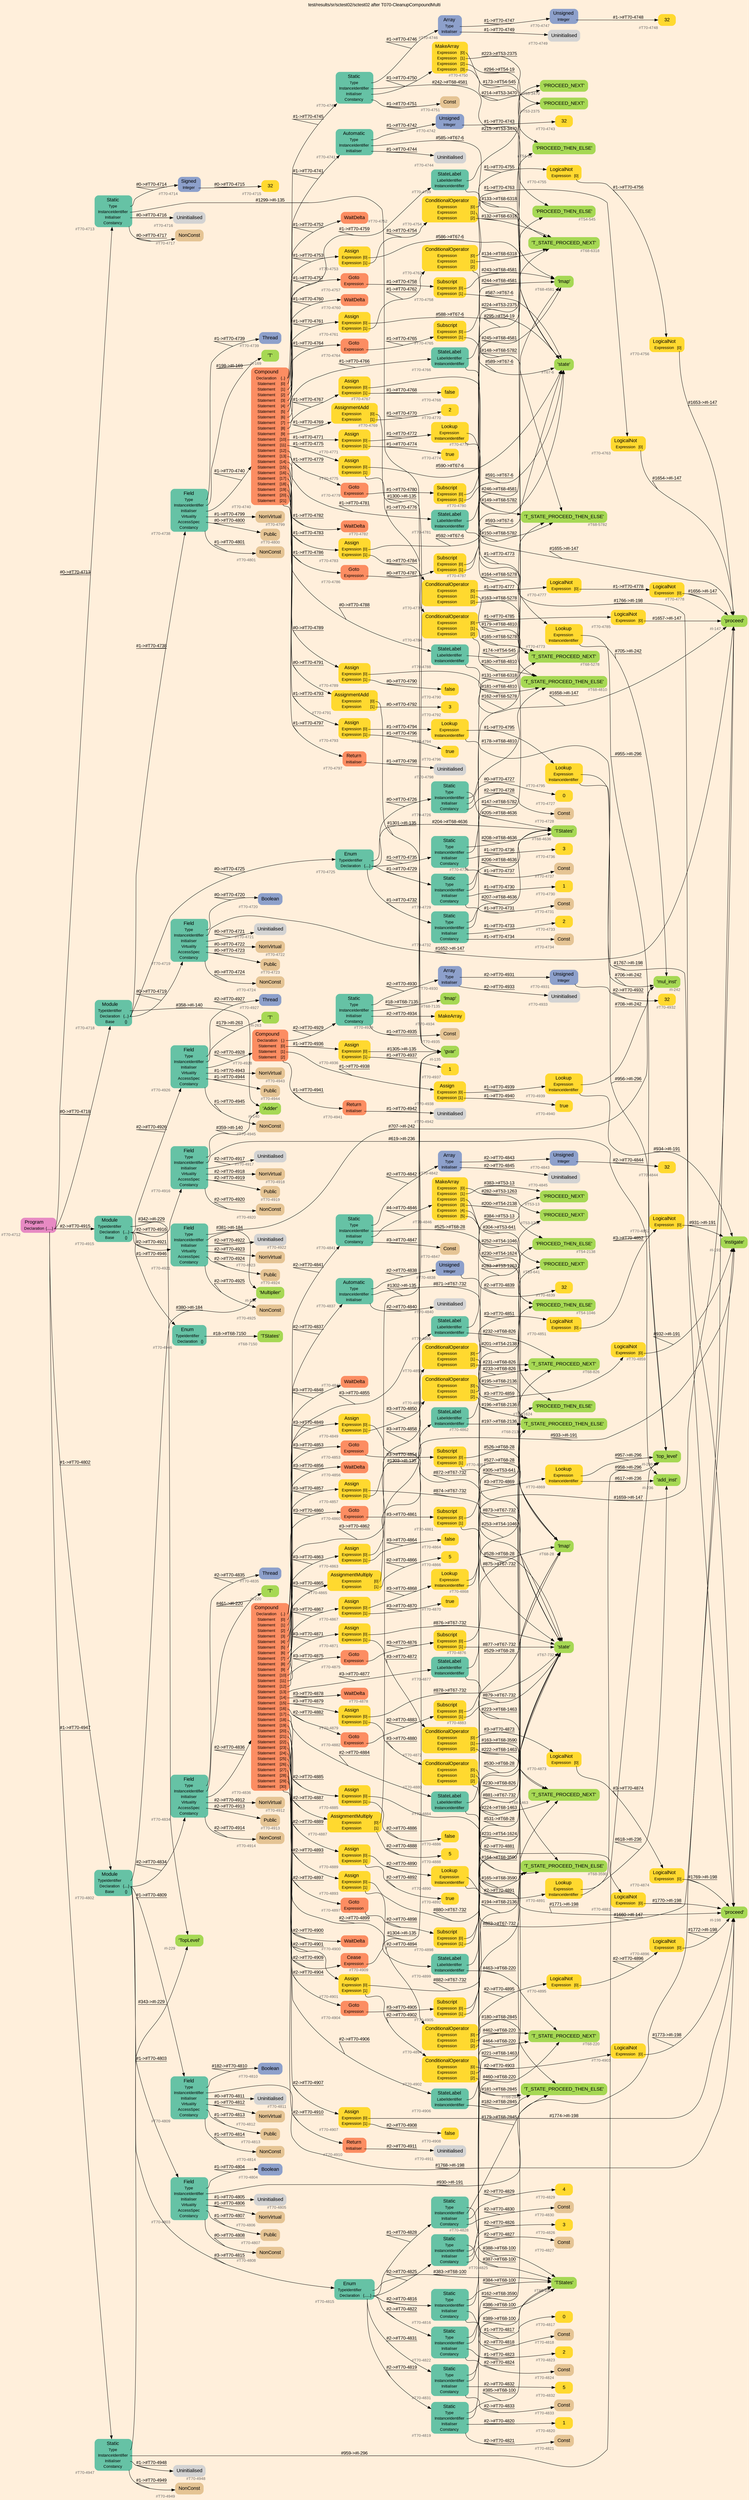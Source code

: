 digraph "test/results/sr/sctest02/sctest02 after T070-CleanupCompoundMulti" {
label = "test/results/sr/sctest02/sctest02 after T070-CleanupCompoundMulti"
labelloc = t
graph [
    rankdir = "LR"
    ranksep = 0.3
    bgcolor = antiquewhite1
    color = black
    fontcolor = black
    fontname = "Arial"
];
node [
    fontname = "Arial"
];
edge [
    fontname = "Arial"
];

// -------------------- node figure --------------------
// -------- block #T70-4712 ----------
"#T70-4712" [
    fillcolor = "/set28/4"
    xlabel = "#T70-4712"
    fontsize = "12"
    fontcolor = grey40
    shape = "plaintext"
    label = <<TABLE BORDER="0" CELLBORDER="0" CELLSPACING="0">
     <TR><TD><FONT COLOR="black" POINT-SIZE="15">Program</FONT></TD></TR>
     <TR><TD><FONT COLOR="black" POINT-SIZE="12">Declaration</FONT></TD><TD PORT="port0"><FONT COLOR="black" POINT-SIZE="12">{.....}</FONT></TD></TR>
    </TABLE>>
    style = "rounded,filled"
];

// -------- block #T70-4713 ----------
"#T70-4713" [
    fillcolor = "/set28/1"
    xlabel = "#T70-4713"
    fontsize = "12"
    fontcolor = grey40
    shape = "plaintext"
    label = <<TABLE BORDER="0" CELLBORDER="0" CELLSPACING="0">
     <TR><TD><FONT COLOR="black" POINT-SIZE="15">Static</FONT></TD></TR>
     <TR><TD><FONT COLOR="black" POINT-SIZE="12">Type</FONT></TD><TD PORT="port0"></TD></TR>
     <TR><TD><FONT COLOR="black" POINT-SIZE="12">InstanceIdentifier</FONT></TD><TD PORT="port1"></TD></TR>
     <TR><TD><FONT COLOR="black" POINT-SIZE="12">Initialiser</FONT></TD><TD PORT="port2"></TD></TR>
     <TR><TD><FONT COLOR="black" POINT-SIZE="12">Constancy</FONT></TD><TD PORT="port3"></TD></TR>
    </TABLE>>
    style = "rounded,filled"
];

// -------- block #T70-4714 ----------
"#T70-4714" [
    fillcolor = "/set28/3"
    xlabel = "#T70-4714"
    fontsize = "12"
    fontcolor = grey40
    shape = "plaintext"
    label = <<TABLE BORDER="0" CELLBORDER="0" CELLSPACING="0">
     <TR><TD><FONT COLOR="black" POINT-SIZE="15">Signed</FONT></TD></TR>
     <TR><TD><FONT COLOR="black" POINT-SIZE="12">Integer</FONT></TD><TD PORT="port0"></TD></TR>
    </TABLE>>
    style = "rounded,filled"
];

// -------- block #T70-4715 ----------
"#T70-4715" [
    fillcolor = "/set28/6"
    xlabel = "#T70-4715"
    fontsize = "12"
    fontcolor = grey40
    shape = "plaintext"
    label = <<TABLE BORDER="0" CELLBORDER="0" CELLSPACING="0">
     <TR><TD><FONT COLOR="black" POINT-SIZE="15">32</FONT></TD></TR>
    </TABLE>>
    style = "rounded,filled"
];

// -------- block #I-135 ----------
"#I-135" [
    fillcolor = "/set28/5"
    xlabel = "#I-135"
    fontsize = "12"
    fontcolor = grey40
    shape = "plaintext"
    label = <<TABLE BORDER="0" CELLBORDER="0" CELLSPACING="0">
     <TR><TD><FONT COLOR="black" POINT-SIZE="15">'gvar'</FONT></TD></TR>
    </TABLE>>
    style = "rounded,filled"
];

// -------- block #T70-4716 ----------
"#T70-4716" [
    xlabel = "#T70-4716"
    fontsize = "12"
    fontcolor = grey40
    shape = "plaintext"
    label = <<TABLE BORDER="0" CELLBORDER="0" CELLSPACING="0">
     <TR><TD><FONT COLOR="black" POINT-SIZE="15">Uninitialised</FONT></TD></TR>
    </TABLE>>
    style = "rounded,filled"
];

// -------- block #T70-4717 ----------
"#T70-4717" [
    fillcolor = "/set28/7"
    xlabel = "#T70-4717"
    fontsize = "12"
    fontcolor = grey40
    shape = "plaintext"
    label = <<TABLE BORDER="0" CELLBORDER="0" CELLSPACING="0">
     <TR><TD><FONT COLOR="black" POINT-SIZE="15">NonConst</FONT></TD></TR>
    </TABLE>>
    style = "rounded,filled"
];

// -------- block #T70-4718 ----------
"#T70-4718" [
    fillcolor = "/set28/1"
    xlabel = "#T70-4718"
    fontsize = "12"
    fontcolor = grey40
    shape = "plaintext"
    label = <<TABLE BORDER="0" CELLBORDER="0" CELLSPACING="0">
     <TR><TD><FONT COLOR="black" POINT-SIZE="15">Module</FONT></TD></TR>
     <TR><TD><FONT COLOR="black" POINT-SIZE="12">TypeIdentifier</FONT></TD><TD PORT="port0"></TD></TR>
     <TR><TD><FONT COLOR="black" POINT-SIZE="12">Declaration</FONT></TD><TD PORT="port1"><FONT COLOR="black" POINT-SIZE="12">{...}</FONT></TD></TR>
     <TR><TD><FONT COLOR="black" POINT-SIZE="12">Base</FONT></TD><TD PORT="port2"><FONT COLOR="black" POINT-SIZE="12">{}</FONT></TD></TR>
    </TABLE>>
    style = "rounded,filled"
];

// -------- block #I-140 ----------
"#I-140" [
    fillcolor = "/set28/5"
    xlabel = "#I-140"
    fontsize = "12"
    fontcolor = grey40
    shape = "plaintext"
    label = <<TABLE BORDER="0" CELLBORDER="0" CELLSPACING="0">
     <TR><TD><FONT COLOR="black" POINT-SIZE="15">'Adder'</FONT></TD></TR>
    </TABLE>>
    style = "rounded,filled"
];

// -------- block #T70-4719 ----------
"#T70-4719" [
    fillcolor = "/set28/1"
    xlabel = "#T70-4719"
    fontsize = "12"
    fontcolor = grey40
    shape = "plaintext"
    label = <<TABLE BORDER="0" CELLBORDER="0" CELLSPACING="0">
     <TR><TD><FONT COLOR="black" POINT-SIZE="15">Field</FONT></TD></TR>
     <TR><TD><FONT COLOR="black" POINT-SIZE="12">Type</FONT></TD><TD PORT="port0"></TD></TR>
     <TR><TD><FONT COLOR="black" POINT-SIZE="12">InstanceIdentifier</FONT></TD><TD PORT="port1"></TD></TR>
     <TR><TD><FONT COLOR="black" POINT-SIZE="12">Initialiser</FONT></TD><TD PORT="port2"></TD></TR>
     <TR><TD><FONT COLOR="black" POINT-SIZE="12">Virtuality</FONT></TD><TD PORT="port3"></TD></TR>
     <TR><TD><FONT COLOR="black" POINT-SIZE="12">AccessSpec</FONT></TD><TD PORT="port4"></TD></TR>
     <TR><TD><FONT COLOR="black" POINT-SIZE="12">Constancy</FONT></TD><TD PORT="port5"></TD></TR>
    </TABLE>>
    style = "rounded,filled"
];

// -------- block #T70-4720 ----------
"#T70-4720" [
    fillcolor = "/set28/3"
    xlabel = "#T70-4720"
    fontsize = "12"
    fontcolor = grey40
    shape = "plaintext"
    label = <<TABLE BORDER="0" CELLBORDER="0" CELLSPACING="0">
     <TR><TD><FONT COLOR="black" POINT-SIZE="15">Boolean</FONT></TD></TR>
    </TABLE>>
    style = "rounded,filled"
];

// -------- block #I-147 ----------
"#I-147" [
    fillcolor = "/set28/5"
    xlabel = "#I-147"
    fontsize = "12"
    fontcolor = grey40
    shape = "plaintext"
    label = <<TABLE BORDER="0" CELLBORDER="0" CELLSPACING="0">
     <TR><TD><FONT COLOR="black" POINT-SIZE="15">'proceed'</FONT></TD></TR>
    </TABLE>>
    style = "rounded,filled"
];

// -------- block #T70-4721 ----------
"#T70-4721" [
    xlabel = "#T70-4721"
    fontsize = "12"
    fontcolor = grey40
    shape = "plaintext"
    label = <<TABLE BORDER="0" CELLBORDER="0" CELLSPACING="0">
     <TR><TD><FONT COLOR="black" POINT-SIZE="15">Uninitialised</FONT></TD></TR>
    </TABLE>>
    style = "rounded,filled"
];

// -------- block #T70-4722 ----------
"#T70-4722" [
    fillcolor = "/set28/7"
    xlabel = "#T70-4722"
    fontsize = "12"
    fontcolor = grey40
    shape = "plaintext"
    label = <<TABLE BORDER="0" CELLBORDER="0" CELLSPACING="0">
     <TR><TD><FONT COLOR="black" POINT-SIZE="15">NonVirtual</FONT></TD></TR>
    </TABLE>>
    style = "rounded,filled"
];

// -------- block #T70-4723 ----------
"#T70-4723" [
    fillcolor = "/set28/7"
    xlabel = "#T70-4723"
    fontsize = "12"
    fontcolor = grey40
    shape = "plaintext"
    label = <<TABLE BORDER="0" CELLBORDER="0" CELLSPACING="0">
     <TR><TD><FONT COLOR="black" POINT-SIZE="15">Public</FONT></TD></TR>
    </TABLE>>
    style = "rounded,filled"
];

// -------- block #T70-4724 ----------
"#T70-4724" [
    fillcolor = "/set28/7"
    xlabel = "#T70-4724"
    fontsize = "12"
    fontcolor = grey40
    shape = "plaintext"
    label = <<TABLE BORDER="0" CELLBORDER="0" CELLSPACING="0">
     <TR><TD><FONT COLOR="black" POINT-SIZE="15">NonConst</FONT></TD></TR>
    </TABLE>>
    style = "rounded,filled"
];

// -------- block #T70-4725 ----------
"#T70-4725" [
    fillcolor = "/set28/1"
    xlabel = "#T70-4725"
    fontsize = "12"
    fontcolor = grey40
    shape = "plaintext"
    label = <<TABLE BORDER="0" CELLBORDER="0" CELLSPACING="0">
     <TR><TD><FONT COLOR="black" POINT-SIZE="15">Enum</FONT></TD></TR>
     <TR><TD><FONT COLOR="black" POINT-SIZE="12">TypeIdentifier</FONT></TD><TD PORT="port0"></TD></TR>
     <TR><TD><FONT COLOR="black" POINT-SIZE="12">Declaration</FONT></TD><TD PORT="port1"><FONT COLOR="black" POINT-SIZE="12">{....}</FONT></TD></TR>
    </TABLE>>
    style = "rounded,filled"
];

// -------- block #T68-4636 ----------
"#T68-4636" [
    fillcolor = "/set28/5"
    xlabel = "#T68-4636"
    fontsize = "12"
    fontcolor = grey40
    shape = "plaintext"
    label = <<TABLE BORDER="0" CELLBORDER="0" CELLSPACING="0">
     <TR><TD><FONT COLOR="black" POINT-SIZE="15">'TStates'</FONT></TD></TR>
    </TABLE>>
    style = "rounded,filled"
];

// -------- block #T70-4726 ----------
"#T70-4726" [
    fillcolor = "/set28/1"
    xlabel = "#T70-4726"
    fontsize = "12"
    fontcolor = grey40
    shape = "plaintext"
    label = <<TABLE BORDER="0" CELLBORDER="0" CELLSPACING="0">
     <TR><TD><FONT COLOR="black" POINT-SIZE="15">Static</FONT></TD></TR>
     <TR><TD><FONT COLOR="black" POINT-SIZE="12">Type</FONT></TD><TD PORT="port0"></TD></TR>
     <TR><TD><FONT COLOR="black" POINT-SIZE="12">InstanceIdentifier</FONT></TD><TD PORT="port1"></TD></TR>
     <TR><TD><FONT COLOR="black" POINT-SIZE="12">Initialiser</FONT></TD><TD PORT="port2"></TD></TR>
     <TR><TD><FONT COLOR="black" POINT-SIZE="12">Constancy</FONT></TD><TD PORT="port3"></TD></TR>
    </TABLE>>
    style = "rounded,filled"
];

// -------- block #T68-4810 ----------
"#T68-4810" [
    fillcolor = "/set28/5"
    xlabel = "#T68-4810"
    fontsize = "12"
    fontcolor = grey40
    shape = "plaintext"
    label = <<TABLE BORDER="0" CELLBORDER="0" CELLSPACING="0">
     <TR><TD><FONT COLOR="black" POINT-SIZE="15">'T_STATE_PROCEED_THEN_ELSE'</FONT></TD></TR>
    </TABLE>>
    style = "rounded,filled"
];

// -------- block #T70-4727 ----------
"#T70-4727" [
    fillcolor = "/set28/6"
    xlabel = "#T70-4727"
    fontsize = "12"
    fontcolor = grey40
    shape = "plaintext"
    label = <<TABLE BORDER="0" CELLBORDER="0" CELLSPACING="0">
     <TR><TD><FONT COLOR="black" POINT-SIZE="15">0</FONT></TD></TR>
    </TABLE>>
    style = "rounded,filled"
];

// -------- block #T70-4728 ----------
"#T70-4728" [
    fillcolor = "/set28/7"
    xlabel = "#T70-4728"
    fontsize = "12"
    fontcolor = grey40
    shape = "plaintext"
    label = <<TABLE BORDER="0" CELLBORDER="0" CELLSPACING="0">
     <TR><TD><FONT COLOR="black" POINT-SIZE="15">Const</FONT></TD></TR>
    </TABLE>>
    style = "rounded,filled"
];

// -------- block #T70-4729 ----------
"#T70-4729" [
    fillcolor = "/set28/1"
    xlabel = "#T70-4729"
    fontsize = "12"
    fontcolor = grey40
    shape = "plaintext"
    label = <<TABLE BORDER="0" CELLBORDER="0" CELLSPACING="0">
     <TR><TD><FONT COLOR="black" POINT-SIZE="15">Static</FONT></TD></TR>
     <TR><TD><FONT COLOR="black" POINT-SIZE="12">Type</FONT></TD><TD PORT="port0"></TD></TR>
     <TR><TD><FONT COLOR="black" POINT-SIZE="12">InstanceIdentifier</FONT></TD><TD PORT="port1"></TD></TR>
     <TR><TD><FONT COLOR="black" POINT-SIZE="12">Initialiser</FONT></TD><TD PORT="port2"></TD></TR>
     <TR><TD><FONT COLOR="black" POINT-SIZE="12">Constancy</FONT></TD><TD PORT="port3"></TD></TR>
    </TABLE>>
    style = "rounded,filled"
];

// -------- block #T68-5278 ----------
"#T68-5278" [
    fillcolor = "/set28/5"
    xlabel = "#T68-5278"
    fontsize = "12"
    fontcolor = grey40
    shape = "plaintext"
    label = <<TABLE BORDER="0" CELLBORDER="0" CELLSPACING="0">
     <TR><TD><FONT COLOR="black" POINT-SIZE="15">'T_STATE_PROCEED_NEXT'</FONT></TD></TR>
    </TABLE>>
    style = "rounded,filled"
];

// -------- block #T70-4730 ----------
"#T70-4730" [
    fillcolor = "/set28/6"
    xlabel = "#T70-4730"
    fontsize = "12"
    fontcolor = grey40
    shape = "plaintext"
    label = <<TABLE BORDER="0" CELLBORDER="0" CELLSPACING="0">
     <TR><TD><FONT COLOR="black" POINT-SIZE="15">1</FONT></TD></TR>
    </TABLE>>
    style = "rounded,filled"
];

// -------- block #T70-4731 ----------
"#T70-4731" [
    fillcolor = "/set28/7"
    xlabel = "#T70-4731"
    fontsize = "12"
    fontcolor = grey40
    shape = "plaintext"
    label = <<TABLE BORDER="0" CELLBORDER="0" CELLSPACING="0">
     <TR><TD><FONT COLOR="black" POINT-SIZE="15">Const</FONT></TD></TR>
    </TABLE>>
    style = "rounded,filled"
];

// -------- block #T70-4732 ----------
"#T70-4732" [
    fillcolor = "/set28/1"
    xlabel = "#T70-4732"
    fontsize = "12"
    fontcolor = grey40
    shape = "plaintext"
    label = <<TABLE BORDER="0" CELLBORDER="0" CELLSPACING="0">
     <TR><TD><FONT COLOR="black" POINT-SIZE="15">Static</FONT></TD></TR>
     <TR><TD><FONT COLOR="black" POINT-SIZE="12">Type</FONT></TD><TD PORT="port0"></TD></TR>
     <TR><TD><FONT COLOR="black" POINT-SIZE="12">InstanceIdentifier</FONT></TD><TD PORT="port1"></TD></TR>
     <TR><TD><FONT COLOR="black" POINT-SIZE="12">Initialiser</FONT></TD><TD PORT="port2"></TD></TR>
     <TR><TD><FONT COLOR="black" POINT-SIZE="12">Constancy</FONT></TD><TD PORT="port3"></TD></TR>
    </TABLE>>
    style = "rounded,filled"
];

// -------- block #T68-5782 ----------
"#T68-5782" [
    fillcolor = "/set28/5"
    xlabel = "#T68-5782"
    fontsize = "12"
    fontcolor = grey40
    shape = "plaintext"
    label = <<TABLE BORDER="0" CELLBORDER="0" CELLSPACING="0">
     <TR><TD><FONT COLOR="black" POINT-SIZE="15">'T_STATE_PROCEED_THEN_ELSE'</FONT></TD></TR>
    </TABLE>>
    style = "rounded,filled"
];

// -------- block #T70-4733 ----------
"#T70-4733" [
    fillcolor = "/set28/6"
    xlabel = "#T70-4733"
    fontsize = "12"
    fontcolor = grey40
    shape = "plaintext"
    label = <<TABLE BORDER="0" CELLBORDER="0" CELLSPACING="0">
     <TR><TD><FONT COLOR="black" POINT-SIZE="15">2</FONT></TD></TR>
    </TABLE>>
    style = "rounded,filled"
];

// -------- block #T70-4734 ----------
"#T70-4734" [
    fillcolor = "/set28/7"
    xlabel = "#T70-4734"
    fontsize = "12"
    fontcolor = grey40
    shape = "plaintext"
    label = <<TABLE BORDER="0" CELLBORDER="0" CELLSPACING="0">
     <TR><TD><FONT COLOR="black" POINT-SIZE="15">Const</FONT></TD></TR>
    </TABLE>>
    style = "rounded,filled"
];

// -------- block #T70-4735 ----------
"#T70-4735" [
    fillcolor = "/set28/1"
    xlabel = "#T70-4735"
    fontsize = "12"
    fontcolor = grey40
    shape = "plaintext"
    label = <<TABLE BORDER="0" CELLBORDER="0" CELLSPACING="0">
     <TR><TD><FONT COLOR="black" POINT-SIZE="15">Static</FONT></TD></TR>
     <TR><TD><FONT COLOR="black" POINT-SIZE="12">Type</FONT></TD><TD PORT="port0"></TD></TR>
     <TR><TD><FONT COLOR="black" POINT-SIZE="12">InstanceIdentifier</FONT></TD><TD PORT="port1"></TD></TR>
     <TR><TD><FONT COLOR="black" POINT-SIZE="12">Initialiser</FONT></TD><TD PORT="port2"></TD></TR>
     <TR><TD><FONT COLOR="black" POINT-SIZE="12">Constancy</FONT></TD><TD PORT="port3"></TD></TR>
    </TABLE>>
    style = "rounded,filled"
];

// -------- block #T68-6318 ----------
"#T68-6318" [
    fillcolor = "/set28/5"
    xlabel = "#T68-6318"
    fontsize = "12"
    fontcolor = grey40
    shape = "plaintext"
    label = <<TABLE BORDER="0" CELLBORDER="0" CELLSPACING="0">
     <TR><TD><FONT COLOR="black" POINT-SIZE="15">'T_STATE_PROCEED_NEXT'</FONT></TD></TR>
    </TABLE>>
    style = "rounded,filled"
];

// -------- block #T70-4736 ----------
"#T70-4736" [
    fillcolor = "/set28/6"
    xlabel = "#T70-4736"
    fontsize = "12"
    fontcolor = grey40
    shape = "plaintext"
    label = <<TABLE BORDER="0" CELLBORDER="0" CELLSPACING="0">
     <TR><TD><FONT COLOR="black" POINT-SIZE="15">3</FONT></TD></TR>
    </TABLE>>
    style = "rounded,filled"
];

// -------- block #T70-4737 ----------
"#T70-4737" [
    fillcolor = "/set28/7"
    xlabel = "#T70-4737"
    fontsize = "12"
    fontcolor = grey40
    shape = "plaintext"
    label = <<TABLE BORDER="0" CELLBORDER="0" CELLSPACING="0">
     <TR><TD><FONT COLOR="black" POINT-SIZE="15">Const</FONT></TD></TR>
    </TABLE>>
    style = "rounded,filled"
];

// -------- block #T70-4738 ----------
"#T70-4738" [
    fillcolor = "/set28/1"
    xlabel = "#T70-4738"
    fontsize = "12"
    fontcolor = grey40
    shape = "plaintext"
    label = <<TABLE BORDER="0" CELLBORDER="0" CELLSPACING="0">
     <TR><TD><FONT COLOR="black" POINT-SIZE="15">Field</FONT></TD></TR>
     <TR><TD><FONT COLOR="black" POINT-SIZE="12">Type</FONT></TD><TD PORT="port0"></TD></TR>
     <TR><TD><FONT COLOR="black" POINT-SIZE="12">InstanceIdentifier</FONT></TD><TD PORT="port1"></TD></TR>
     <TR><TD><FONT COLOR="black" POINT-SIZE="12">Initialiser</FONT></TD><TD PORT="port2"></TD></TR>
     <TR><TD><FONT COLOR="black" POINT-SIZE="12">Virtuality</FONT></TD><TD PORT="port3"></TD></TR>
     <TR><TD><FONT COLOR="black" POINT-SIZE="12">AccessSpec</FONT></TD><TD PORT="port4"></TD></TR>
     <TR><TD><FONT COLOR="black" POINT-SIZE="12">Constancy</FONT></TD><TD PORT="port5"></TD></TR>
    </TABLE>>
    style = "rounded,filled"
];

// -------- block #T70-4739 ----------
"#T70-4739" [
    fillcolor = "/set28/3"
    xlabel = "#T70-4739"
    fontsize = "12"
    fontcolor = grey40
    shape = "plaintext"
    label = <<TABLE BORDER="0" CELLBORDER="0" CELLSPACING="0">
     <TR><TD><FONT COLOR="black" POINT-SIZE="15">Thread</FONT></TD></TR>
    </TABLE>>
    style = "rounded,filled"
];

// -------- block #I-169 ----------
"#I-169" [
    fillcolor = "/set28/5"
    xlabel = "#I-169"
    fontsize = "12"
    fontcolor = grey40
    shape = "plaintext"
    label = <<TABLE BORDER="0" CELLBORDER="0" CELLSPACING="0">
     <TR><TD><FONT COLOR="black" POINT-SIZE="15">'T'</FONT></TD></TR>
    </TABLE>>
    style = "rounded,filled"
];

// -------- block #T70-4740 ----------
"#T70-4740" [
    fillcolor = "/set28/2"
    xlabel = "#T70-4740"
    fontsize = "12"
    fontcolor = grey40
    shape = "plaintext"
    label = <<TABLE BORDER="0" CELLBORDER="0" CELLSPACING="0">
     <TR><TD><FONT COLOR="black" POINT-SIZE="15">Compound</FONT></TD></TR>
     <TR><TD><FONT COLOR="black" POINT-SIZE="12">Declaration</FONT></TD><TD PORT="port0"><FONT COLOR="black" POINT-SIZE="12">{..}</FONT></TD></TR>
     <TR><TD><FONT COLOR="black" POINT-SIZE="12">Statement</FONT></TD><TD PORT="port1"><FONT COLOR="black" POINT-SIZE="12">[0]</FONT></TD></TR>
     <TR><TD><FONT COLOR="black" POINT-SIZE="12">Statement</FONT></TD><TD PORT="port2"><FONT COLOR="black" POINT-SIZE="12">[1]</FONT></TD></TR>
     <TR><TD><FONT COLOR="black" POINT-SIZE="12">Statement</FONT></TD><TD PORT="port3"><FONT COLOR="black" POINT-SIZE="12">[2]</FONT></TD></TR>
     <TR><TD><FONT COLOR="black" POINT-SIZE="12">Statement</FONT></TD><TD PORT="port4"><FONT COLOR="black" POINT-SIZE="12">[3]</FONT></TD></TR>
     <TR><TD><FONT COLOR="black" POINT-SIZE="12">Statement</FONT></TD><TD PORT="port5"><FONT COLOR="black" POINT-SIZE="12">[4]</FONT></TD></TR>
     <TR><TD><FONT COLOR="black" POINT-SIZE="12">Statement</FONT></TD><TD PORT="port6"><FONT COLOR="black" POINT-SIZE="12">[5]</FONT></TD></TR>
     <TR><TD><FONT COLOR="black" POINT-SIZE="12">Statement</FONT></TD><TD PORT="port7"><FONT COLOR="black" POINT-SIZE="12">[6]</FONT></TD></TR>
     <TR><TD><FONT COLOR="black" POINT-SIZE="12">Statement</FONT></TD><TD PORT="port8"><FONT COLOR="black" POINT-SIZE="12">[7]</FONT></TD></TR>
     <TR><TD><FONT COLOR="black" POINT-SIZE="12">Statement</FONT></TD><TD PORT="port9"><FONT COLOR="black" POINT-SIZE="12">[8]</FONT></TD></TR>
     <TR><TD><FONT COLOR="black" POINT-SIZE="12">Statement</FONT></TD><TD PORT="port10"><FONT COLOR="black" POINT-SIZE="12">[9]</FONT></TD></TR>
     <TR><TD><FONT COLOR="black" POINT-SIZE="12">Statement</FONT></TD><TD PORT="port11"><FONT COLOR="black" POINT-SIZE="12">[10]</FONT></TD></TR>
     <TR><TD><FONT COLOR="black" POINT-SIZE="12">Statement</FONT></TD><TD PORT="port12"><FONT COLOR="black" POINT-SIZE="12">[11]</FONT></TD></TR>
     <TR><TD><FONT COLOR="black" POINT-SIZE="12">Statement</FONT></TD><TD PORT="port13"><FONT COLOR="black" POINT-SIZE="12">[12]</FONT></TD></TR>
     <TR><TD><FONT COLOR="black" POINT-SIZE="12">Statement</FONT></TD><TD PORT="port14"><FONT COLOR="black" POINT-SIZE="12">[13]</FONT></TD></TR>
     <TR><TD><FONT COLOR="black" POINT-SIZE="12">Statement</FONT></TD><TD PORT="port15"><FONT COLOR="black" POINT-SIZE="12">[14]</FONT></TD></TR>
     <TR><TD><FONT COLOR="black" POINT-SIZE="12">Statement</FONT></TD><TD PORT="port16"><FONT COLOR="black" POINT-SIZE="12">[15]</FONT></TD></TR>
     <TR><TD><FONT COLOR="black" POINT-SIZE="12">Statement</FONT></TD><TD PORT="port17"><FONT COLOR="black" POINT-SIZE="12">[16]</FONT></TD></TR>
     <TR><TD><FONT COLOR="black" POINT-SIZE="12">Statement</FONT></TD><TD PORT="port18"><FONT COLOR="black" POINT-SIZE="12">[17]</FONT></TD></TR>
     <TR><TD><FONT COLOR="black" POINT-SIZE="12">Statement</FONT></TD><TD PORT="port19"><FONT COLOR="black" POINT-SIZE="12">[18]</FONT></TD></TR>
     <TR><TD><FONT COLOR="black" POINT-SIZE="12">Statement</FONT></TD><TD PORT="port20"><FONT COLOR="black" POINT-SIZE="12">[19]</FONT></TD></TR>
     <TR><TD><FONT COLOR="black" POINT-SIZE="12">Statement</FONT></TD><TD PORT="port21"><FONT COLOR="black" POINT-SIZE="12">[20]</FONT></TD></TR>
     <TR><TD><FONT COLOR="black" POINT-SIZE="12">Statement</FONT></TD><TD PORT="port22"><FONT COLOR="black" POINT-SIZE="12">[21]</FONT></TD></TR>
    </TABLE>>
    style = "rounded,filled"
];

// -------- block #T70-4741 ----------
"#T70-4741" [
    fillcolor = "/set28/1"
    xlabel = "#T70-4741"
    fontsize = "12"
    fontcolor = grey40
    shape = "plaintext"
    label = <<TABLE BORDER="0" CELLBORDER="0" CELLSPACING="0">
     <TR><TD><FONT COLOR="black" POINT-SIZE="15">Automatic</FONT></TD></TR>
     <TR><TD><FONT COLOR="black" POINT-SIZE="12">Type</FONT></TD><TD PORT="port0"></TD></TR>
     <TR><TD><FONT COLOR="black" POINT-SIZE="12">InstanceIdentifier</FONT></TD><TD PORT="port1"></TD></TR>
     <TR><TD><FONT COLOR="black" POINT-SIZE="12">Initialiser</FONT></TD><TD PORT="port2"></TD></TR>
    </TABLE>>
    style = "rounded,filled"
];

// -------- block #T70-4742 ----------
"#T70-4742" [
    fillcolor = "/set28/3"
    xlabel = "#T70-4742"
    fontsize = "12"
    fontcolor = grey40
    shape = "plaintext"
    label = <<TABLE BORDER="0" CELLBORDER="0" CELLSPACING="0">
     <TR><TD><FONT COLOR="black" POINT-SIZE="15">Unsigned</FONT></TD></TR>
     <TR><TD><FONT COLOR="black" POINT-SIZE="12">Integer</FONT></TD><TD PORT="port0"></TD></TR>
    </TABLE>>
    style = "rounded,filled"
];

// -------- block #T70-4743 ----------
"#T70-4743" [
    fillcolor = "/set28/6"
    xlabel = "#T70-4743"
    fontsize = "12"
    fontcolor = grey40
    shape = "plaintext"
    label = <<TABLE BORDER="0" CELLBORDER="0" CELLSPACING="0">
     <TR><TD><FONT COLOR="black" POINT-SIZE="15">32</FONT></TD></TR>
    </TABLE>>
    style = "rounded,filled"
];

// -------- block #T67-6 ----------
"#T67-6" [
    fillcolor = "/set28/5"
    xlabel = "#T67-6"
    fontsize = "12"
    fontcolor = grey40
    shape = "plaintext"
    label = <<TABLE BORDER="0" CELLBORDER="0" CELLSPACING="0">
     <TR><TD><FONT COLOR="black" POINT-SIZE="15">'state'</FONT></TD></TR>
    </TABLE>>
    style = "rounded,filled"
];

// -------- block #T70-4744 ----------
"#T70-4744" [
    xlabel = "#T70-4744"
    fontsize = "12"
    fontcolor = grey40
    shape = "plaintext"
    label = <<TABLE BORDER="0" CELLBORDER="0" CELLSPACING="0">
     <TR><TD><FONT COLOR="black" POINT-SIZE="15">Uninitialised</FONT></TD></TR>
    </TABLE>>
    style = "rounded,filled"
];

// -------- block #T70-4745 ----------
"#T70-4745" [
    fillcolor = "/set28/1"
    xlabel = "#T70-4745"
    fontsize = "12"
    fontcolor = grey40
    shape = "plaintext"
    label = <<TABLE BORDER="0" CELLBORDER="0" CELLSPACING="0">
     <TR><TD><FONT COLOR="black" POINT-SIZE="15">Static</FONT></TD></TR>
     <TR><TD><FONT COLOR="black" POINT-SIZE="12">Type</FONT></TD><TD PORT="port0"></TD></TR>
     <TR><TD><FONT COLOR="black" POINT-SIZE="12">InstanceIdentifier</FONT></TD><TD PORT="port1"></TD></TR>
     <TR><TD><FONT COLOR="black" POINT-SIZE="12">Initialiser</FONT></TD><TD PORT="port2"></TD></TR>
     <TR><TD><FONT COLOR="black" POINT-SIZE="12">Constancy</FONT></TD><TD PORT="port3"></TD></TR>
    </TABLE>>
    style = "rounded,filled"
];

// -------- block #T70-4746 ----------
"#T70-4746" [
    fillcolor = "/set28/3"
    xlabel = "#T70-4746"
    fontsize = "12"
    fontcolor = grey40
    shape = "plaintext"
    label = <<TABLE BORDER="0" CELLBORDER="0" CELLSPACING="0">
     <TR><TD><FONT COLOR="black" POINT-SIZE="15">Array</FONT></TD></TR>
     <TR><TD><FONT COLOR="black" POINT-SIZE="12">Type</FONT></TD><TD PORT="port0"></TD></TR>
     <TR><TD><FONT COLOR="black" POINT-SIZE="12">Initialiser</FONT></TD><TD PORT="port1"></TD></TR>
    </TABLE>>
    style = "rounded,filled"
];

// -------- block #T70-4747 ----------
"#T70-4747" [
    fillcolor = "/set28/3"
    xlabel = "#T70-4747"
    fontsize = "12"
    fontcolor = grey40
    shape = "plaintext"
    label = <<TABLE BORDER="0" CELLBORDER="0" CELLSPACING="0">
     <TR><TD><FONT COLOR="black" POINT-SIZE="15">Unsigned</FONT></TD></TR>
     <TR><TD><FONT COLOR="black" POINT-SIZE="12">Integer</FONT></TD><TD PORT="port0"></TD></TR>
    </TABLE>>
    style = "rounded,filled"
];

// -------- block #T70-4748 ----------
"#T70-4748" [
    fillcolor = "/set28/6"
    xlabel = "#T70-4748"
    fontsize = "12"
    fontcolor = grey40
    shape = "plaintext"
    label = <<TABLE BORDER="0" CELLBORDER="0" CELLSPACING="0">
     <TR><TD><FONT COLOR="black" POINT-SIZE="15">32</FONT></TD></TR>
    </TABLE>>
    style = "rounded,filled"
];

// -------- block #T70-4749 ----------
"#T70-4749" [
    xlabel = "#T70-4749"
    fontsize = "12"
    fontcolor = grey40
    shape = "plaintext"
    label = <<TABLE BORDER="0" CELLBORDER="0" CELLSPACING="0">
     <TR><TD><FONT COLOR="black" POINT-SIZE="15">Uninitialised</FONT></TD></TR>
    </TABLE>>
    style = "rounded,filled"
];

// -------- block #T68-4581 ----------
"#T68-4581" [
    fillcolor = "/set28/5"
    xlabel = "#T68-4581"
    fontsize = "12"
    fontcolor = grey40
    shape = "plaintext"
    label = <<TABLE BORDER="0" CELLBORDER="0" CELLSPACING="0">
     <TR><TD><FONT COLOR="black" POINT-SIZE="15">'lmap'</FONT></TD></TR>
    </TABLE>>
    style = "rounded,filled"
];

// -------- block #T70-4750 ----------
"#T70-4750" [
    fillcolor = "/set28/6"
    xlabel = "#T70-4750"
    fontsize = "12"
    fontcolor = grey40
    shape = "plaintext"
    label = <<TABLE BORDER="0" CELLBORDER="0" CELLSPACING="0">
     <TR><TD><FONT COLOR="black" POINT-SIZE="15">MakeArray</FONT></TD></TR>
     <TR><TD><FONT COLOR="black" POINT-SIZE="12">Expression</FONT></TD><TD PORT="port0"><FONT COLOR="black" POINT-SIZE="12">[0]</FONT></TD></TR>
     <TR><TD><FONT COLOR="black" POINT-SIZE="12">Expression</FONT></TD><TD PORT="port1"><FONT COLOR="black" POINT-SIZE="12">[1]</FONT></TD></TR>
     <TR><TD><FONT COLOR="black" POINT-SIZE="12">Expression</FONT></TD><TD PORT="port2"><FONT COLOR="black" POINT-SIZE="12">[2]</FONT></TD></TR>
     <TR><TD><FONT COLOR="black" POINT-SIZE="12">Expression</FONT></TD><TD PORT="port3"><FONT COLOR="black" POINT-SIZE="12">[3]</FONT></TD></TR>
    </TABLE>>
    style = "rounded,filled"
];

// -------- block #T54-545 ----------
"#T54-545" [
    fillcolor = "/set28/5"
    xlabel = "#T54-545"
    fontsize = "12"
    fontcolor = grey40
    shape = "plaintext"
    label = <<TABLE BORDER="0" CELLBORDER="0" CELLSPACING="0">
     <TR><TD><FONT COLOR="black" POINT-SIZE="15">'PROCEED_THEN_ELSE'</FONT></TD></TR>
    </TABLE>>
    style = "rounded,filled"
];

// -------- block #T53-2375 ----------
"#T53-2375" [
    fillcolor = "/set28/5"
    xlabel = "#T53-2375"
    fontsize = "12"
    fontcolor = grey40
    shape = "plaintext"
    label = <<TABLE BORDER="0" CELLBORDER="0" CELLSPACING="0">
     <TR><TD><FONT COLOR="black" POINT-SIZE="15">'PROCEED_NEXT'</FONT></TD></TR>
    </TABLE>>
    style = "rounded,filled"
];

// -------- block #T54-19 ----------
"#T54-19" [
    fillcolor = "/set28/5"
    xlabel = "#T54-19"
    fontsize = "12"
    fontcolor = grey40
    shape = "plaintext"
    label = <<TABLE BORDER="0" CELLBORDER="0" CELLSPACING="0">
     <TR><TD><FONT COLOR="black" POINT-SIZE="15">'PROCEED_THEN_ELSE'</FONT></TD></TR>
    </TABLE>>
    style = "rounded,filled"
];

// -------- block #T53-3470 ----------
"#T53-3470" [
    fillcolor = "/set28/5"
    xlabel = "#T53-3470"
    fontsize = "12"
    fontcolor = grey40
    shape = "plaintext"
    label = <<TABLE BORDER="0" CELLBORDER="0" CELLSPACING="0">
     <TR><TD><FONT COLOR="black" POINT-SIZE="15">'PROCEED_NEXT'</FONT></TD></TR>
    </TABLE>>
    style = "rounded,filled"
];

// -------- block #T70-4751 ----------
"#T70-4751" [
    fillcolor = "/set28/7"
    xlabel = "#T70-4751"
    fontsize = "12"
    fontcolor = grey40
    shape = "plaintext"
    label = <<TABLE BORDER="0" CELLBORDER="0" CELLSPACING="0">
     <TR><TD><FONT COLOR="black" POINT-SIZE="15">Const</FONT></TD></TR>
    </TABLE>>
    style = "rounded,filled"
];

// -------- block #T70-4752 ----------
"#T70-4752" [
    fillcolor = "/set28/2"
    xlabel = "#T70-4752"
    fontsize = "12"
    fontcolor = grey40
    shape = "plaintext"
    label = <<TABLE BORDER="0" CELLBORDER="0" CELLSPACING="0">
     <TR><TD><FONT COLOR="black" POINT-SIZE="15">WaitDelta</FONT></TD></TR>
    </TABLE>>
    style = "rounded,filled"
];

// -------- block #T70-4753 ----------
"#T70-4753" [
    fillcolor = "/set28/6"
    xlabel = "#T70-4753"
    fontsize = "12"
    fontcolor = grey40
    shape = "plaintext"
    label = <<TABLE BORDER="0" CELLBORDER="0" CELLSPACING="0">
     <TR><TD><FONT COLOR="black" POINT-SIZE="15">Assign</FONT></TD></TR>
     <TR><TD><FONT COLOR="black" POINT-SIZE="12">Expression</FONT></TD><TD PORT="port0"><FONT COLOR="black" POINT-SIZE="12">[0]</FONT></TD></TR>
     <TR><TD><FONT COLOR="black" POINT-SIZE="12">Expression</FONT></TD><TD PORT="port1"><FONT COLOR="black" POINT-SIZE="12">[1]</FONT></TD></TR>
    </TABLE>>
    style = "rounded,filled"
];

// -------- block #T70-4754 ----------
"#T70-4754" [
    fillcolor = "/set28/6"
    xlabel = "#T70-4754"
    fontsize = "12"
    fontcolor = grey40
    shape = "plaintext"
    label = <<TABLE BORDER="0" CELLBORDER="0" CELLSPACING="0">
     <TR><TD><FONT COLOR="black" POINT-SIZE="15">ConditionalOperator</FONT></TD></TR>
     <TR><TD><FONT COLOR="black" POINT-SIZE="12">Expression</FONT></TD><TD PORT="port0"><FONT COLOR="black" POINT-SIZE="12">[0]</FONT></TD></TR>
     <TR><TD><FONT COLOR="black" POINT-SIZE="12">Expression</FONT></TD><TD PORT="port1"><FONT COLOR="black" POINT-SIZE="12">[1]</FONT></TD></TR>
     <TR><TD><FONT COLOR="black" POINT-SIZE="12">Expression</FONT></TD><TD PORT="port2"><FONT COLOR="black" POINT-SIZE="12">[2]</FONT></TD></TR>
    </TABLE>>
    style = "rounded,filled"
];

// -------- block #T70-4755 ----------
"#T70-4755" [
    fillcolor = "/set28/6"
    xlabel = "#T70-4755"
    fontsize = "12"
    fontcolor = grey40
    shape = "plaintext"
    label = <<TABLE BORDER="0" CELLBORDER="0" CELLSPACING="0">
     <TR><TD><FONT COLOR="black" POINT-SIZE="15">LogicalNot</FONT></TD></TR>
     <TR><TD><FONT COLOR="black" POINT-SIZE="12">Expression</FONT></TD><TD PORT="port0"><FONT COLOR="black" POINT-SIZE="12">[0]</FONT></TD></TR>
    </TABLE>>
    style = "rounded,filled"
];

// -------- block #T70-4756 ----------
"#T70-4756" [
    fillcolor = "/set28/6"
    xlabel = "#T70-4756"
    fontsize = "12"
    fontcolor = grey40
    shape = "plaintext"
    label = <<TABLE BORDER="0" CELLBORDER="0" CELLSPACING="0">
     <TR><TD><FONT COLOR="black" POINT-SIZE="15">LogicalNot</FONT></TD></TR>
     <TR><TD><FONT COLOR="black" POINT-SIZE="12">Expression</FONT></TD><TD PORT="port0"><FONT COLOR="black" POINT-SIZE="12">[0]</FONT></TD></TR>
    </TABLE>>
    style = "rounded,filled"
];

// -------- block #T70-4757 ----------
"#T70-4757" [
    fillcolor = "/set28/2"
    xlabel = "#T70-4757"
    fontsize = "12"
    fontcolor = grey40
    shape = "plaintext"
    label = <<TABLE BORDER="0" CELLBORDER="0" CELLSPACING="0">
     <TR><TD><FONT COLOR="black" POINT-SIZE="15">Goto</FONT></TD></TR>
     <TR><TD><FONT COLOR="black" POINT-SIZE="12">Expression</FONT></TD><TD PORT="port0"></TD></TR>
    </TABLE>>
    style = "rounded,filled"
];

// -------- block #T70-4758 ----------
"#T70-4758" [
    fillcolor = "/set28/6"
    xlabel = "#T70-4758"
    fontsize = "12"
    fontcolor = grey40
    shape = "plaintext"
    label = <<TABLE BORDER="0" CELLBORDER="0" CELLSPACING="0">
     <TR><TD><FONT COLOR="black" POINT-SIZE="15">Subscript</FONT></TD></TR>
     <TR><TD><FONT COLOR="black" POINT-SIZE="12">Expression</FONT></TD><TD PORT="port0"><FONT COLOR="black" POINT-SIZE="12">[0]</FONT></TD></TR>
     <TR><TD><FONT COLOR="black" POINT-SIZE="12">Expression</FONT></TD><TD PORT="port1"><FONT COLOR="black" POINT-SIZE="12">[1]</FONT></TD></TR>
    </TABLE>>
    style = "rounded,filled"
];

// -------- block #T70-4759 ----------
"#T70-4759" [
    fillcolor = "/set28/1"
    xlabel = "#T70-4759"
    fontsize = "12"
    fontcolor = grey40
    shape = "plaintext"
    label = <<TABLE BORDER="0" CELLBORDER="0" CELLSPACING="0">
     <TR><TD><FONT COLOR="black" POINT-SIZE="15">StateLabel</FONT></TD></TR>
     <TR><TD><FONT COLOR="black" POINT-SIZE="12">LabelIdentifier</FONT></TD><TD PORT="port0"></TD></TR>
     <TR><TD><FONT COLOR="black" POINT-SIZE="12">InstanceIdentifier</FONT></TD><TD PORT="port1"></TD></TR>
    </TABLE>>
    style = "rounded,filled"
];

// -------- block #T70-4760 ----------
"#T70-4760" [
    fillcolor = "/set28/2"
    xlabel = "#T70-4760"
    fontsize = "12"
    fontcolor = grey40
    shape = "plaintext"
    label = <<TABLE BORDER="0" CELLBORDER="0" CELLSPACING="0">
     <TR><TD><FONT COLOR="black" POINT-SIZE="15">WaitDelta</FONT></TD></TR>
    </TABLE>>
    style = "rounded,filled"
];

// -------- block #T70-4761 ----------
"#T70-4761" [
    fillcolor = "/set28/6"
    xlabel = "#T70-4761"
    fontsize = "12"
    fontcolor = grey40
    shape = "plaintext"
    label = <<TABLE BORDER="0" CELLBORDER="0" CELLSPACING="0">
     <TR><TD><FONT COLOR="black" POINT-SIZE="15">Assign</FONT></TD></TR>
     <TR><TD><FONT COLOR="black" POINT-SIZE="12">Expression</FONT></TD><TD PORT="port0"><FONT COLOR="black" POINT-SIZE="12">[0]</FONT></TD></TR>
     <TR><TD><FONT COLOR="black" POINT-SIZE="12">Expression</FONT></TD><TD PORT="port1"><FONT COLOR="black" POINT-SIZE="12">[1]</FONT></TD></TR>
    </TABLE>>
    style = "rounded,filled"
];

// -------- block #T70-4762 ----------
"#T70-4762" [
    fillcolor = "/set28/6"
    xlabel = "#T70-4762"
    fontsize = "12"
    fontcolor = grey40
    shape = "plaintext"
    label = <<TABLE BORDER="0" CELLBORDER="0" CELLSPACING="0">
     <TR><TD><FONT COLOR="black" POINT-SIZE="15">ConditionalOperator</FONT></TD></TR>
     <TR><TD><FONT COLOR="black" POINT-SIZE="12">Expression</FONT></TD><TD PORT="port0"><FONT COLOR="black" POINT-SIZE="12">[0]</FONT></TD></TR>
     <TR><TD><FONT COLOR="black" POINT-SIZE="12">Expression</FONT></TD><TD PORT="port1"><FONT COLOR="black" POINT-SIZE="12">[1]</FONT></TD></TR>
     <TR><TD><FONT COLOR="black" POINT-SIZE="12">Expression</FONT></TD><TD PORT="port2"><FONT COLOR="black" POINT-SIZE="12">[2]</FONT></TD></TR>
    </TABLE>>
    style = "rounded,filled"
];

// -------- block #T70-4763 ----------
"#T70-4763" [
    fillcolor = "/set28/6"
    xlabel = "#T70-4763"
    fontsize = "12"
    fontcolor = grey40
    shape = "plaintext"
    label = <<TABLE BORDER="0" CELLBORDER="0" CELLSPACING="0">
     <TR><TD><FONT COLOR="black" POINT-SIZE="15">LogicalNot</FONT></TD></TR>
     <TR><TD><FONT COLOR="black" POINT-SIZE="12">Expression</FONT></TD><TD PORT="port0"><FONT COLOR="black" POINT-SIZE="12">[0]</FONT></TD></TR>
    </TABLE>>
    style = "rounded,filled"
];

// -------- block #T70-4764 ----------
"#T70-4764" [
    fillcolor = "/set28/2"
    xlabel = "#T70-4764"
    fontsize = "12"
    fontcolor = grey40
    shape = "plaintext"
    label = <<TABLE BORDER="0" CELLBORDER="0" CELLSPACING="0">
     <TR><TD><FONT COLOR="black" POINT-SIZE="15">Goto</FONT></TD></TR>
     <TR><TD><FONT COLOR="black" POINT-SIZE="12">Expression</FONT></TD><TD PORT="port0"></TD></TR>
    </TABLE>>
    style = "rounded,filled"
];

// -------- block #T70-4765 ----------
"#T70-4765" [
    fillcolor = "/set28/6"
    xlabel = "#T70-4765"
    fontsize = "12"
    fontcolor = grey40
    shape = "plaintext"
    label = <<TABLE BORDER="0" CELLBORDER="0" CELLSPACING="0">
     <TR><TD><FONT COLOR="black" POINT-SIZE="15">Subscript</FONT></TD></TR>
     <TR><TD><FONT COLOR="black" POINT-SIZE="12">Expression</FONT></TD><TD PORT="port0"><FONT COLOR="black" POINT-SIZE="12">[0]</FONT></TD></TR>
     <TR><TD><FONT COLOR="black" POINT-SIZE="12">Expression</FONT></TD><TD PORT="port1"><FONT COLOR="black" POINT-SIZE="12">[1]</FONT></TD></TR>
    </TABLE>>
    style = "rounded,filled"
];

// -------- block #T70-4766 ----------
"#T70-4766" [
    fillcolor = "/set28/1"
    xlabel = "#T70-4766"
    fontsize = "12"
    fontcolor = grey40
    shape = "plaintext"
    label = <<TABLE BORDER="0" CELLBORDER="0" CELLSPACING="0">
     <TR><TD><FONT COLOR="black" POINT-SIZE="15">StateLabel</FONT></TD></TR>
     <TR><TD><FONT COLOR="black" POINT-SIZE="12">LabelIdentifier</FONT></TD><TD PORT="port0"></TD></TR>
     <TR><TD><FONT COLOR="black" POINT-SIZE="12">InstanceIdentifier</FONT></TD><TD PORT="port1"></TD></TR>
    </TABLE>>
    style = "rounded,filled"
];

// -------- block #T70-4767 ----------
"#T70-4767" [
    fillcolor = "/set28/6"
    xlabel = "#T70-4767"
    fontsize = "12"
    fontcolor = grey40
    shape = "plaintext"
    label = <<TABLE BORDER="0" CELLBORDER="0" CELLSPACING="0">
     <TR><TD><FONT COLOR="black" POINT-SIZE="15">Assign</FONT></TD></TR>
     <TR><TD><FONT COLOR="black" POINT-SIZE="12">Expression</FONT></TD><TD PORT="port0"><FONT COLOR="black" POINT-SIZE="12">[0]</FONT></TD></TR>
     <TR><TD><FONT COLOR="black" POINT-SIZE="12">Expression</FONT></TD><TD PORT="port1"><FONT COLOR="black" POINT-SIZE="12">[1]</FONT></TD></TR>
    </TABLE>>
    style = "rounded,filled"
];

// -------- block #T70-4768 ----------
"#T70-4768" [
    fillcolor = "/set28/6"
    xlabel = "#T70-4768"
    fontsize = "12"
    fontcolor = grey40
    shape = "plaintext"
    label = <<TABLE BORDER="0" CELLBORDER="0" CELLSPACING="0">
     <TR><TD><FONT COLOR="black" POINT-SIZE="15">false</FONT></TD></TR>
    </TABLE>>
    style = "rounded,filled"
];

// -------- block #T70-4769 ----------
"#T70-4769" [
    fillcolor = "/set28/6"
    xlabel = "#T70-4769"
    fontsize = "12"
    fontcolor = grey40
    shape = "plaintext"
    label = <<TABLE BORDER="0" CELLBORDER="0" CELLSPACING="0">
     <TR><TD><FONT COLOR="black" POINT-SIZE="15">AssignmentAdd</FONT></TD></TR>
     <TR><TD><FONT COLOR="black" POINT-SIZE="12">Expression</FONT></TD><TD PORT="port0"><FONT COLOR="black" POINT-SIZE="12">[0]</FONT></TD></TR>
     <TR><TD><FONT COLOR="black" POINT-SIZE="12">Expression</FONT></TD><TD PORT="port1"><FONT COLOR="black" POINT-SIZE="12">[1]</FONT></TD></TR>
    </TABLE>>
    style = "rounded,filled"
];

// -------- block #T70-4770 ----------
"#T70-4770" [
    fillcolor = "/set28/6"
    xlabel = "#T70-4770"
    fontsize = "12"
    fontcolor = grey40
    shape = "plaintext"
    label = <<TABLE BORDER="0" CELLBORDER="0" CELLSPACING="0">
     <TR><TD><FONT COLOR="black" POINT-SIZE="15">2</FONT></TD></TR>
    </TABLE>>
    style = "rounded,filled"
];

// -------- block #T70-4771 ----------
"#T70-4771" [
    fillcolor = "/set28/6"
    xlabel = "#T70-4771"
    fontsize = "12"
    fontcolor = grey40
    shape = "plaintext"
    label = <<TABLE BORDER="0" CELLBORDER="0" CELLSPACING="0">
     <TR><TD><FONT COLOR="black" POINT-SIZE="15">Assign</FONT></TD></TR>
     <TR><TD><FONT COLOR="black" POINT-SIZE="12">Expression</FONT></TD><TD PORT="port0"><FONT COLOR="black" POINT-SIZE="12">[0]</FONT></TD></TR>
     <TR><TD><FONT COLOR="black" POINT-SIZE="12">Expression</FONT></TD><TD PORT="port1"><FONT COLOR="black" POINT-SIZE="12">[1]</FONT></TD></TR>
    </TABLE>>
    style = "rounded,filled"
];

// -------- block #T70-4772 ----------
"#T70-4772" [
    fillcolor = "/set28/6"
    xlabel = "#T70-4772"
    fontsize = "12"
    fontcolor = grey40
    shape = "plaintext"
    label = <<TABLE BORDER="0" CELLBORDER="0" CELLSPACING="0">
     <TR><TD><FONT COLOR="black" POINT-SIZE="15">Lookup</FONT></TD></TR>
     <TR><TD><FONT COLOR="black" POINT-SIZE="12">Expression</FONT></TD><TD PORT="port0"></TD></TR>
     <TR><TD><FONT COLOR="black" POINT-SIZE="12">InstanceIdentifier</FONT></TD><TD PORT="port1"></TD></TR>
    </TABLE>>
    style = "rounded,filled"
];

// -------- block #T70-4773 ----------
"#T70-4773" [
    fillcolor = "/set28/6"
    xlabel = "#T70-4773"
    fontsize = "12"
    fontcolor = grey40
    shape = "plaintext"
    label = <<TABLE BORDER="0" CELLBORDER="0" CELLSPACING="0">
     <TR><TD><FONT COLOR="black" POINT-SIZE="15">Lookup</FONT></TD></TR>
     <TR><TD><FONT COLOR="black" POINT-SIZE="12">Expression</FONT></TD><TD PORT="port0"></TD></TR>
     <TR><TD><FONT COLOR="black" POINT-SIZE="12">InstanceIdentifier</FONT></TD><TD PORT="port1"></TD></TR>
    </TABLE>>
    style = "rounded,filled"
];

// -------- block #I-296 ----------
"#I-296" [
    fillcolor = "/set28/5"
    xlabel = "#I-296"
    fontsize = "12"
    fontcolor = grey40
    shape = "plaintext"
    label = <<TABLE BORDER="0" CELLBORDER="0" CELLSPACING="0">
     <TR><TD><FONT COLOR="black" POINT-SIZE="15">'top_level'</FONT></TD></TR>
    </TABLE>>
    style = "rounded,filled"
];

// -------- block #I-242 ----------
"#I-242" [
    fillcolor = "/set28/5"
    xlabel = "#I-242"
    fontsize = "12"
    fontcolor = grey40
    shape = "plaintext"
    label = <<TABLE BORDER="0" CELLBORDER="0" CELLSPACING="0">
     <TR><TD><FONT COLOR="black" POINT-SIZE="15">'mul_inst'</FONT></TD></TR>
    </TABLE>>
    style = "rounded,filled"
];

// -------- block #I-198 ----------
"#I-198" [
    fillcolor = "/set28/5"
    xlabel = "#I-198"
    fontsize = "12"
    fontcolor = grey40
    shape = "plaintext"
    label = <<TABLE BORDER="0" CELLBORDER="0" CELLSPACING="0">
     <TR><TD><FONT COLOR="black" POINT-SIZE="15">'proceed'</FONT></TD></TR>
    </TABLE>>
    style = "rounded,filled"
];

// -------- block #T70-4774 ----------
"#T70-4774" [
    fillcolor = "/set28/6"
    xlabel = "#T70-4774"
    fontsize = "12"
    fontcolor = grey40
    shape = "plaintext"
    label = <<TABLE BORDER="0" CELLBORDER="0" CELLSPACING="0">
     <TR><TD><FONT COLOR="black" POINT-SIZE="15">true</FONT></TD></TR>
    </TABLE>>
    style = "rounded,filled"
];

// -------- block #T70-4775 ----------
"#T70-4775" [
    fillcolor = "/set28/6"
    xlabel = "#T70-4775"
    fontsize = "12"
    fontcolor = grey40
    shape = "plaintext"
    label = <<TABLE BORDER="0" CELLBORDER="0" CELLSPACING="0">
     <TR><TD><FONT COLOR="black" POINT-SIZE="15">Assign</FONT></TD></TR>
     <TR><TD><FONT COLOR="black" POINT-SIZE="12">Expression</FONT></TD><TD PORT="port0"><FONT COLOR="black" POINT-SIZE="12">[0]</FONT></TD></TR>
     <TR><TD><FONT COLOR="black" POINT-SIZE="12">Expression</FONT></TD><TD PORT="port1"><FONT COLOR="black" POINT-SIZE="12">[1]</FONT></TD></TR>
    </TABLE>>
    style = "rounded,filled"
];

// -------- block #T70-4776 ----------
"#T70-4776" [
    fillcolor = "/set28/6"
    xlabel = "#T70-4776"
    fontsize = "12"
    fontcolor = grey40
    shape = "plaintext"
    label = <<TABLE BORDER="0" CELLBORDER="0" CELLSPACING="0">
     <TR><TD><FONT COLOR="black" POINT-SIZE="15">ConditionalOperator</FONT></TD></TR>
     <TR><TD><FONT COLOR="black" POINT-SIZE="12">Expression</FONT></TD><TD PORT="port0"><FONT COLOR="black" POINT-SIZE="12">[0]</FONT></TD></TR>
     <TR><TD><FONT COLOR="black" POINT-SIZE="12">Expression</FONT></TD><TD PORT="port1"><FONT COLOR="black" POINT-SIZE="12">[1]</FONT></TD></TR>
     <TR><TD><FONT COLOR="black" POINT-SIZE="12">Expression</FONT></TD><TD PORT="port2"><FONT COLOR="black" POINT-SIZE="12">[2]</FONT></TD></TR>
    </TABLE>>
    style = "rounded,filled"
];

// -------- block #T70-4777 ----------
"#T70-4777" [
    fillcolor = "/set28/6"
    xlabel = "#T70-4777"
    fontsize = "12"
    fontcolor = grey40
    shape = "plaintext"
    label = <<TABLE BORDER="0" CELLBORDER="0" CELLSPACING="0">
     <TR><TD><FONT COLOR="black" POINT-SIZE="15">LogicalNot</FONT></TD></TR>
     <TR><TD><FONT COLOR="black" POINT-SIZE="12">Expression</FONT></TD><TD PORT="port0"><FONT COLOR="black" POINT-SIZE="12">[0]</FONT></TD></TR>
    </TABLE>>
    style = "rounded,filled"
];

// -------- block #T70-4778 ----------
"#T70-4778" [
    fillcolor = "/set28/6"
    xlabel = "#T70-4778"
    fontsize = "12"
    fontcolor = grey40
    shape = "plaintext"
    label = <<TABLE BORDER="0" CELLBORDER="0" CELLSPACING="0">
     <TR><TD><FONT COLOR="black" POINT-SIZE="15">LogicalNot</FONT></TD></TR>
     <TR><TD><FONT COLOR="black" POINT-SIZE="12">Expression</FONT></TD><TD PORT="port0"><FONT COLOR="black" POINT-SIZE="12">[0]</FONT></TD></TR>
    </TABLE>>
    style = "rounded,filled"
];

// -------- block #T70-4779 ----------
"#T70-4779" [
    fillcolor = "/set28/2"
    xlabel = "#T70-4779"
    fontsize = "12"
    fontcolor = grey40
    shape = "plaintext"
    label = <<TABLE BORDER="0" CELLBORDER="0" CELLSPACING="0">
     <TR><TD><FONT COLOR="black" POINT-SIZE="15">Goto</FONT></TD></TR>
     <TR><TD><FONT COLOR="black" POINT-SIZE="12">Expression</FONT></TD><TD PORT="port0"></TD></TR>
    </TABLE>>
    style = "rounded,filled"
];

// -------- block #T70-4780 ----------
"#T70-4780" [
    fillcolor = "/set28/6"
    xlabel = "#T70-4780"
    fontsize = "12"
    fontcolor = grey40
    shape = "plaintext"
    label = <<TABLE BORDER="0" CELLBORDER="0" CELLSPACING="0">
     <TR><TD><FONT COLOR="black" POINT-SIZE="15">Subscript</FONT></TD></TR>
     <TR><TD><FONT COLOR="black" POINT-SIZE="12">Expression</FONT></TD><TD PORT="port0"><FONT COLOR="black" POINT-SIZE="12">[0]</FONT></TD></TR>
     <TR><TD><FONT COLOR="black" POINT-SIZE="12">Expression</FONT></TD><TD PORT="port1"><FONT COLOR="black" POINT-SIZE="12">[1]</FONT></TD></TR>
    </TABLE>>
    style = "rounded,filled"
];

// -------- block #T70-4781 ----------
"#T70-4781" [
    fillcolor = "/set28/1"
    xlabel = "#T70-4781"
    fontsize = "12"
    fontcolor = grey40
    shape = "plaintext"
    label = <<TABLE BORDER="0" CELLBORDER="0" CELLSPACING="0">
     <TR><TD><FONT COLOR="black" POINT-SIZE="15">StateLabel</FONT></TD></TR>
     <TR><TD><FONT COLOR="black" POINT-SIZE="12">LabelIdentifier</FONT></TD><TD PORT="port0"></TD></TR>
     <TR><TD><FONT COLOR="black" POINT-SIZE="12">InstanceIdentifier</FONT></TD><TD PORT="port1"></TD></TR>
    </TABLE>>
    style = "rounded,filled"
];

// -------- block #T70-4782 ----------
"#T70-4782" [
    fillcolor = "/set28/2"
    xlabel = "#T70-4782"
    fontsize = "12"
    fontcolor = grey40
    shape = "plaintext"
    label = <<TABLE BORDER="0" CELLBORDER="0" CELLSPACING="0">
     <TR><TD><FONT COLOR="black" POINT-SIZE="15">WaitDelta</FONT></TD></TR>
    </TABLE>>
    style = "rounded,filled"
];

// -------- block #T70-4783 ----------
"#T70-4783" [
    fillcolor = "/set28/6"
    xlabel = "#T70-4783"
    fontsize = "12"
    fontcolor = grey40
    shape = "plaintext"
    label = <<TABLE BORDER="0" CELLBORDER="0" CELLSPACING="0">
     <TR><TD><FONT COLOR="black" POINT-SIZE="15">Assign</FONT></TD></TR>
     <TR><TD><FONT COLOR="black" POINT-SIZE="12">Expression</FONT></TD><TD PORT="port0"><FONT COLOR="black" POINT-SIZE="12">[0]</FONT></TD></TR>
     <TR><TD><FONT COLOR="black" POINT-SIZE="12">Expression</FONT></TD><TD PORT="port1"><FONT COLOR="black" POINT-SIZE="12">[1]</FONT></TD></TR>
    </TABLE>>
    style = "rounded,filled"
];

// -------- block #T70-4784 ----------
"#T70-4784" [
    fillcolor = "/set28/6"
    xlabel = "#T70-4784"
    fontsize = "12"
    fontcolor = grey40
    shape = "plaintext"
    label = <<TABLE BORDER="0" CELLBORDER="0" CELLSPACING="0">
     <TR><TD><FONT COLOR="black" POINT-SIZE="15">ConditionalOperator</FONT></TD></TR>
     <TR><TD><FONT COLOR="black" POINT-SIZE="12">Expression</FONT></TD><TD PORT="port0"><FONT COLOR="black" POINT-SIZE="12">[0]</FONT></TD></TR>
     <TR><TD><FONT COLOR="black" POINT-SIZE="12">Expression</FONT></TD><TD PORT="port1"><FONT COLOR="black" POINT-SIZE="12">[1]</FONT></TD></TR>
     <TR><TD><FONT COLOR="black" POINT-SIZE="12">Expression</FONT></TD><TD PORT="port2"><FONT COLOR="black" POINT-SIZE="12">[2]</FONT></TD></TR>
    </TABLE>>
    style = "rounded,filled"
];

// -------- block #T70-4785 ----------
"#T70-4785" [
    fillcolor = "/set28/6"
    xlabel = "#T70-4785"
    fontsize = "12"
    fontcolor = grey40
    shape = "plaintext"
    label = <<TABLE BORDER="0" CELLBORDER="0" CELLSPACING="0">
     <TR><TD><FONT COLOR="black" POINT-SIZE="15">LogicalNot</FONT></TD></TR>
     <TR><TD><FONT COLOR="black" POINT-SIZE="12">Expression</FONT></TD><TD PORT="port0"><FONT COLOR="black" POINT-SIZE="12">[0]</FONT></TD></TR>
    </TABLE>>
    style = "rounded,filled"
];

// -------- block #T70-4786 ----------
"#T70-4786" [
    fillcolor = "/set28/2"
    xlabel = "#T70-4786"
    fontsize = "12"
    fontcolor = grey40
    shape = "plaintext"
    label = <<TABLE BORDER="0" CELLBORDER="0" CELLSPACING="0">
     <TR><TD><FONT COLOR="black" POINT-SIZE="15">Goto</FONT></TD></TR>
     <TR><TD><FONT COLOR="black" POINT-SIZE="12">Expression</FONT></TD><TD PORT="port0"></TD></TR>
    </TABLE>>
    style = "rounded,filled"
];

// -------- block #T70-4787 ----------
"#T70-4787" [
    fillcolor = "/set28/6"
    xlabel = "#T70-4787"
    fontsize = "12"
    fontcolor = grey40
    shape = "plaintext"
    label = <<TABLE BORDER="0" CELLBORDER="0" CELLSPACING="0">
     <TR><TD><FONT COLOR="black" POINT-SIZE="15">Subscript</FONT></TD></TR>
     <TR><TD><FONT COLOR="black" POINT-SIZE="12">Expression</FONT></TD><TD PORT="port0"><FONT COLOR="black" POINT-SIZE="12">[0]</FONT></TD></TR>
     <TR><TD><FONT COLOR="black" POINT-SIZE="12">Expression</FONT></TD><TD PORT="port1"><FONT COLOR="black" POINT-SIZE="12">[1]</FONT></TD></TR>
    </TABLE>>
    style = "rounded,filled"
];

// -------- block #T70-4788 ----------
"#T70-4788" [
    fillcolor = "/set28/1"
    xlabel = "#T70-4788"
    fontsize = "12"
    fontcolor = grey40
    shape = "plaintext"
    label = <<TABLE BORDER="0" CELLBORDER="0" CELLSPACING="0">
     <TR><TD><FONT COLOR="black" POINT-SIZE="15">StateLabel</FONT></TD></TR>
     <TR><TD><FONT COLOR="black" POINT-SIZE="12">LabelIdentifier</FONT></TD><TD PORT="port0"></TD></TR>
     <TR><TD><FONT COLOR="black" POINT-SIZE="12">InstanceIdentifier</FONT></TD><TD PORT="port1"></TD></TR>
    </TABLE>>
    style = "rounded,filled"
];

// -------- block #T70-4789 ----------
"#T70-4789" [
    fillcolor = "/set28/6"
    xlabel = "#T70-4789"
    fontsize = "12"
    fontcolor = grey40
    shape = "plaintext"
    label = <<TABLE BORDER="0" CELLBORDER="0" CELLSPACING="0">
     <TR><TD><FONT COLOR="black" POINT-SIZE="15">Assign</FONT></TD></TR>
     <TR><TD><FONT COLOR="black" POINT-SIZE="12">Expression</FONT></TD><TD PORT="port0"><FONT COLOR="black" POINT-SIZE="12">[0]</FONT></TD></TR>
     <TR><TD><FONT COLOR="black" POINT-SIZE="12">Expression</FONT></TD><TD PORT="port1"><FONT COLOR="black" POINT-SIZE="12">[1]</FONT></TD></TR>
    </TABLE>>
    style = "rounded,filled"
];

// -------- block #T70-4790 ----------
"#T70-4790" [
    fillcolor = "/set28/6"
    xlabel = "#T70-4790"
    fontsize = "12"
    fontcolor = grey40
    shape = "plaintext"
    label = <<TABLE BORDER="0" CELLBORDER="0" CELLSPACING="0">
     <TR><TD><FONT COLOR="black" POINT-SIZE="15">false</FONT></TD></TR>
    </TABLE>>
    style = "rounded,filled"
];

// -------- block #T70-4791 ----------
"#T70-4791" [
    fillcolor = "/set28/6"
    xlabel = "#T70-4791"
    fontsize = "12"
    fontcolor = grey40
    shape = "plaintext"
    label = <<TABLE BORDER="0" CELLBORDER="0" CELLSPACING="0">
     <TR><TD><FONT COLOR="black" POINT-SIZE="15">AssignmentAdd</FONT></TD></TR>
     <TR><TD><FONT COLOR="black" POINT-SIZE="12">Expression</FONT></TD><TD PORT="port0"><FONT COLOR="black" POINT-SIZE="12">[0]</FONT></TD></TR>
     <TR><TD><FONT COLOR="black" POINT-SIZE="12">Expression</FONT></TD><TD PORT="port1"><FONT COLOR="black" POINT-SIZE="12">[1]</FONT></TD></TR>
    </TABLE>>
    style = "rounded,filled"
];

// -------- block #T70-4792 ----------
"#T70-4792" [
    fillcolor = "/set28/6"
    xlabel = "#T70-4792"
    fontsize = "12"
    fontcolor = grey40
    shape = "plaintext"
    label = <<TABLE BORDER="0" CELLBORDER="0" CELLSPACING="0">
     <TR><TD><FONT COLOR="black" POINT-SIZE="15">3</FONT></TD></TR>
    </TABLE>>
    style = "rounded,filled"
];

// -------- block #T70-4793 ----------
"#T70-4793" [
    fillcolor = "/set28/6"
    xlabel = "#T70-4793"
    fontsize = "12"
    fontcolor = grey40
    shape = "plaintext"
    label = <<TABLE BORDER="0" CELLBORDER="0" CELLSPACING="0">
     <TR><TD><FONT COLOR="black" POINT-SIZE="15">Assign</FONT></TD></TR>
     <TR><TD><FONT COLOR="black" POINT-SIZE="12">Expression</FONT></TD><TD PORT="port0"><FONT COLOR="black" POINT-SIZE="12">[0]</FONT></TD></TR>
     <TR><TD><FONT COLOR="black" POINT-SIZE="12">Expression</FONT></TD><TD PORT="port1"><FONT COLOR="black" POINT-SIZE="12">[1]</FONT></TD></TR>
    </TABLE>>
    style = "rounded,filled"
];

// -------- block #T70-4794 ----------
"#T70-4794" [
    fillcolor = "/set28/6"
    xlabel = "#T70-4794"
    fontsize = "12"
    fontcolor = grey40
    shape = "plaintext"
    label = <<TABLE BORDER="0" CELLBORDER="0" CELLSPACING="0">
     <TR><TD><FONT COLOR="black" POINT-SIZE="15">Lookup</FONT></TD></TR>
     <TR><TD><FONT COLOR="black" POINT-SIZE="12">Expression</FONT></TD><TD PORT="port0"></TD></TR>
     <TR><TD><FONT COLOR="black" POINT-SIZE="12">InstanceIdentifier</FONT></TD><TD PORT="port1"></TD></TR>
    </TABLE>>
    style = "rounded,filled"
];

// -------- block #T70-4795 ----------
"#T70-4795" [
    fillcolor = "/set28/6"
    xlabel = "#T70-4795"
    fontsize = "12"
    fontcolor = grey40
    shape = "plaintext"
    label = <<TABLE BORDER="0" CELLBORDER="0" CELLSPACING="0">
     <TR><TD><FONT COLOR="black" POINT-SIZE="15">Lookup</FONT></TD></TR>
     <TR><TD><FONT COLOR="black" POINT-SIZE="12">Expression</FONT></TD><TD PORT="port0"></TD></TR>
     <TR><TD><FONT COLOR="black" POINT-SIZE="12">InstanceIdentifier</FONT></TD><TD PORT="port1"></TD></TR>
    </TABLE>>
    style = "rounded,filled"
];

// -------- block #T70-4796 ----------
"#T70-4796" [
    fillcolor = "/set28/6"
    xlabel = "#T70-4796"
    fontsize = "12"
    fontcolor = grey40
    shape = "plaintext"
    label = <<TABLE BORDER="0" CELLBORDER="0" CELLSPACING="0">
     <TR><TD><FONT COLOR="black" POINT-SIZE="15">true</FONT></TD></TR>
    </TABLE>>
    style = "rounded,filled"
];

// -------- block #T70-4797 ----------
"#T70-4797" [
    fillcolor = "/set28/2"
    xlabel = "#T70-4797"
    fontsize = "12"
    fontcolor = grey40
    shape = "plaintext"
    label = <<TABLE BORDER="0" CELLBORDER="0" CELLSPACING="0">
     <TR><TD><FONT COLOR="black" POINT-SIZE="15">Return</FONT></TD></TR>
     <TR><TD><FONT COLOR="black" POINT-SIZE="12">Initialiser</FONT></TD><TD PORT="port0"></TD></TR>
    </TABLE>>
    style = "rounded,filled"
];

// -------- block #T70-4798 ----------
"#T70-4798" [
    xlabel = "#T70-4798"
    fontsize = "12"
    fontcolor = grey40
    shape = "plaintext"
    label = <<TABLE BORDER="0" CELLBORDER="0" CELLSPACING="0">
     <TR><TD><FONT COLOR="black" POINT-SIZE="15">Uninitialised</FONT></TD></TR>
    </TABLE>>
    style = "rounded,filled"
];

// -------- block #T70-4799 ----------
"#T70-4799" [
    fillcolor = "/set28/7"
    xlabel = "#T70-4799"
    fontsize = "12"
    fontcolor = grey40
    shape = "plaintext"
    label = <<TABLE BORDER="0" CELLBORDER="0" CELLSPACING="0">
     <TR><TD><FONT COLOR="black" POINT-SIZE="15">NonVirtual</FONT></TD></TR>
    </TABLE>>
    style = "rounded,filled"
];

// -------- block #T70-4800 ----------
"#T70-4800" [
    fillcolor = "/set28/7"
    xlabel = "#T70-4800"
    fontsize = "12"
    fontcolor = grey40
    shape = "plaintext"
    label = <<TABLE BORDER="0" CELLBORDER="0" CELLSPACING="0">
     <TR><TD><FONT COLOR="black" POINT-SIZE="15">Public</FONT></TD></TR>
    </TABLE>>
    style = "rounded,filled"
];

// -------- block #T70-4801 ----------
"#T70-4801" [
    fillcolor = "/set28/7"
    xlabel = "#T70-4801"
    fontsize = "12"
    fontcolor = grey40
    shape = "plaintext"
    label = <<TABLE BORDER="0" CELLBORDER="0" CELLSPACING="0">
     <TR><TD><FONT COLOR="black" POINT-SIZE="15">NonConst</FONT></TD></TR>
    </TABLE>>
    style = "rounded,filled"
];

// -------- block #T70-4802 ----------
"#T70-4802" [
    fillcolor = "/set28/1"
    xlabel = "#T70-4802"
    fontsize = "12"
    fontcolor = grey40
    shape = "plaintext"
    label = <<TABLE BORDER="0" CELLBORDER="0" CELLSPACING="0">
     <TR><TD><FONT COLOR="black" POINT-SIZE="15">Module</FONT></TD></TR>
     <TR><TD><FONT COLOR="black" POINT-SIZE="12">TypeIdentifier</FONT></TD><TD PORT="port0"></TD></TR>
     <TR><TD><FONT COLOR="black" POINT-SIZE="12">Declaration</FONT></TD><TD PORT="port1"><FONT COLOR="black" POINT-SIZE="12">{....}</FONT></TD></TR>
     <TR><TD><FONT COLOR="black" POINT-SIZE="12">Base</FONT></TD><TD PORT="port2"><FONT COLOR="black" POINT-SIZE="12">{}</FONT></TD></TR>
    </TABLE>>
    style = "rounded,filled"
];

// -------- block #I-184 ----------
"#I-184" [
    fillcolor = "/set28/5"
    xlabel = "#I-184"
    fontsize = "12"
    fontcolor = grey40
    shape = "plaintext"
    label = <<TABLE BORDER="0" CELLBORDER="0" CELLSPACING="0">
     <TR><TD><FONT COLOR="black" POINT-SIZE="15">'Multiplier'</FONT></TD></TR>
    </TABLE>>
    style = "rounded,filled"
];

// -------- block #T70-4803 ----------
"#T70-4803" [
    fillcolor = "/set28/1"
    xlabel = "#T70-4803"
    fontsize = "12"
    fontcolor = grey40
    shape = "plaintext"
    label = <<TABLE BORDER="0" CELLBORDER="0" CELLSPACING="0">
     <TR><TD><FONT COLOR="black" POINT-SIZE="15">Field</FONT></TD></TR>
     <TR><TD><FONT COLOR="black" POINT-SIZE="12">Type</FONT></TD><TD PORT="port0"></TD></TR>
     <TR><TD><FONT COLOR="black" POINT-SIZE="12">InstanceIdentifier</FONT></TD><TD PORT="port1"></TD></TR>
     <TR><TD><FONT COLOR="black" POINT-SIZE="12">Initialiser</FONT></TD><TD PORT="port2"></TD></TR>
     <TR><TD><FONT COLOR="black" POINT-SIZE="12">Virtuality</FONT></TD><TD PORT="port3"></TD></TR>
     <TR><TD><FONT COLOR="black" POINT-SIZE="12">AccessSpec</FONT></TD><TD PORT="port4"></TD></TR>
     <TR><TD><FONT COLOR="black" POINT-SIZE="12">Constancy</FONT></TD><TD PORT="port5"></TD></TR>
    </TABLE>>
    style = "rounded,filled"
];

// -------- block #T70-4804 ----------
"#T70-4804" [
    fillcolor = "/set28/3"
    xlabel = "#T70-4804"
    fontsize = "12"
    fontcolor = grey40
    shape = "plaintext"
    label = <<TABLE BORDER="0" CELLBORDER="0" CELLSPACING="0">
     <TR><TD><FONT COLOR="black" POINT-SIZE="15">Boolean</FONT></TD></TR>
    </TABLE>>
    style = "rounded,filled"
];

// -------- block #I-191 ----------
"#I-191" [
    fillcolor = "/set28/5"
    xlabel = "#I-191"
    fontsize = "12"
    fontcolor = grey40
    shape = "plaintext"
    label = <<TABLE BORDER="0" CELLBORDER="0" CELLSPACING="0">
     <TR><TD><FONT COLOR="black" POINT-SIZE="15">'instigate'</FONT></TD></TR>
    </TABLE>>
    style = "rounded,filled"
];

// -------- block #T70-4805 ----------
"#T70-4805" [
    xlabel = "#T70-4805"
    fontsize = "12"
    fontcolor = grey40
    shape = "plaintext"
    label = <<TABLE BORDER="0" CELLBORDER="0" CELLSPACING="0">
     <TR><TD><FONT COLOR="black" POINT-SIZE="15">Uninitialised</FONT></TD></TR>
    </TABLE>>
    style = "rounded,filled"
];

// -------- block #T70-4806 ----------
"#T70-4806" [
    fillcolor = "/set28/7"
    xlabel = "#T70-4806"
    fontsize = "12"
    fontcolor = grey40
    shape = "plaintext"
    label = <<TABLE BORDER="0" CELLBORDER="0" CELLSPACING="0">
     <TR><TD><FONT COLOR="black" POINT-SIZE="15">NonVirtual</FONT></TD></TR>
    </TABLE>>
    style = "rounded,filled"
];

// -------- block #T70-4807 ----------
"#T70-4807" [
    fillcolor = "/set28/7"
    xlabel = "#T70-4807"
    fontsize = "12"
    fontcolor = grey40
    shape = "plaintext"
    label = <<TABLE BORDER="0" CELLBORDER="0" CELLSPACING="0">
     <TR><TD><FONT COLOR="black" POINT-SIZE="15">Public</FONT></TD></TR>
    </TABLE>>
    style = "rounded,filled"
];

// -------- block #T70-4808 ----------
"#T70-4808" [
    fillcolor = "/set28/7"
    xlabel = "#T70-4808"
    fontsize = "12"
    fontcolor = grey40
    shape = "plaintext"
    label = <<TABLE BORDER="0" CELLBORDER="0" CELLSPACING="0">
     <TR><TD><FONT COLOR="black" POINT-SIZE="15">NonConst</FONT></TD></TR>
    </TABLE>>
    style = "rounded,filled"
];

// -------- block #T70-4809 ----------
"#T70-4809" [
    fillcolor = "/set28/1"
    xlabel = "#T70-4809"
    fontsize = "12"
    fontcolor = grey40
    shape = "plaintext"
    label = <<TABLE BORDER="0" CELLBORDER="0" CELLSPACING="0">
     <TR><TD><FONT COLOR="black" POINT-SIZE="15">Field</FONT></TD></TR>
     <TR><TD><FONT COLOR="black" POINT-SIZE="12">Type</FONT></TD><TD PORT="port0"></TD></TR>
     <TR><TD><FONT COLOR="black" POINT-SIZE="12">InstanceIdentifier</FONT></TD><TD PORT="port1"></TD></TR>
     <TR><TD><FONT COLOR="black" POINT-SIZE="12">Initialiser</FONT></TD><TD PORT="port2"></TD></TR>
     <TR><TD><FONT COLOR="black" POINT-SIZE="12">Virtuality</FONT></TD><TD PORT="port3"></TD></TR>
     <TR><TD><FONT COLOR="black" POINT-SIZE="12">AccessSpec</FONT></TD><TD PORT="port4"></TD></TR>
     <TR><TD><FONT COLOR="black" POINT-SIZE="12">Constancy</FONT></TD><TD PORT="port5"></TD></TR>
    </TABLE>>
    style = "rounded,filled"
];

// -------- block #T70-4810 ----------
"#T70-4810" [
    fillcolor = "/set28/3"
    xlabel = "#T70-4810"
    fontsize = "12"
    fontcolor = grey40
    shape = "plaintext"
    label = <<TABLE BORDER="0" CELLBORDER="0" CELLSPACING="0">
     <TR><TD><FONT COLOR="black" POINT-SIZE="15">Boolean</FONT></TD></TR>
    </TABLE>>
    style = "rounded,filled"
];

// -------- block #T70-4811 ----------
"#T70-4811" [
    xlabel = "#T70-4811"
    fontsize = "12"
    fontcolor = grey40
    shape = "plaintext"
    label = <<TABLE BORDER="0" CELLBORDER="0" CELLSPACING="0">
     <TR><TD><FONT COLOR="black" POINT-SIZE="15">Uninitialised</FONT></TD></TR>
    </TABLE>>
    style = "rounded,filled"
];

// -------- block #T70-4812 ----------
"#T70-4812" [
    fillcolor = "/set28/7"
    xlabel = "#T70-4812"
    fontsize = "12"
    fontcolor = grey40
    shape = "plaintext"
    label = <<TABLE BORDER="0" CELLBORDER="0" CELLSPACING="0">
     <TR><TD><FONT COLOR="black" POINT-SIZE="15">NonVirtual</FONT></TD></TR>
    </TABLE>>
    style = "rounded,filled"
];

// -------- block #T70-4813 ----------
"#T70-4813" [
    fillcolor = "/set28/7"
    xlabel = "#T70-4813"
    fontsize = "12"
    fontcolor = grey40
    shape = "plaintext"
    label = <<TABLE BORDER="0" CELLBORDER="0" CELLSPACING="0">
     <TR><TD><FONT COLOR="black" POINT-SIZE="15">Public</FONT></TD></TR>
    </TABLE>>
    style = "rounded,filled"
];

// -------- block #T70-4814 ----------
"#T70-4814" [
    fillcolor = "/set28/7"
    xlabel = "#T70-4814"
    fontsize = "12"
    fontcolor = grey40
    shape = "plaintext"
    label = <<TABLE BORDER="0" CELLBORDER="0" CELLSPACING="0">
     <TR><TD><FONT COLOR="black" POINT-SIZE="15">NonConst</FONT></TD></TR>
    </TABLE>>
    style = "rounded,filled"
];

// -------- block #T70-4815 ----------
"#T70-4815" [
    fillcolor = "/set28/1"
    xlabel = "#T70-4815"
    fontsize = "12"
    fontcolor = grey40
    shape = "plaintext"
    label = <<TABLE BORDER="0" CELLBORDER="0" CELLSPACING="0">
     <TR><TD><FONT COLOR="black" POINT-SIZE="15">Enum</FONT></TD></TR>
     <TR><TD><FONT COLOR="black" POINT-SIZE="12">TypeIdentifier</FONT></TD><TD PORT="port0"></TD></TR>
     <TR><TD><FONT COLOR="black" POINT-SIZE="12">Declaration</FONT></TD><TD PORT="port1"><FONT COLOR="black" POINT-SIZE="12">{......}</FONT></TD></TR>
    </TABLE>>
    style = "rounded,filled"
];

// -------- block #T68-100 ----------
"#T68-100" [
    fillcolor = "/set28/5"
    xlabel = "#T68-100"
    fontsize = "12"
    fontcolor = grey40
    shape = "plaintext"
    label = <<TABLE BORDER="0" CELLBORDER="0" CELLSPACING="0">
     <TR><TD><FONT COLOR="black" POINT-SIZE="15">'TStates'</FONT></TD></TR>
    </TABLE>>
    style = "rounded,filled"
];

// -------- block #T70-4816 ----------
"#T70-4816" [
    fillcolor = "/set28/1"
    xlabel = "#T70-4816"
    fontsize = "12"
    fontcolor = grey40
    shape = "plaintext"
    label = <<TABLE BORDER="0" CELLBORDER="0" CELLSPACING="0">
     <TR><TD><FONT COLOR="black" POINT-SIZE="15">Static</FONT></TD></TR>
     <TR><TD><FONT COLOR="black" POINT-SIZE="12">Type</FONT></TD><TD PORT="port0"></TD></TR>
     <TR><TD><FONT COLOR="black" POINT-SIZE="12">InstanceIdentifier</FONT></TD><TD PORT="port1"></TD></TR>
     <TR><TD><FONT COLOR="black" POINT-SIZE="12">Initialiser</FONT></TD><TD PORT="port2"></TD></TR>
     <TR><TD><FONT COLOR="black" POINT-SIZE="12">Constancy</FONT></TD><TD PORT="port3"></TD></TR>
    </TABLE>>
    style = "rounded,filled"
];

// -------- block #T68-220 ----------
"#T68-220" [
    fillcolor = "/set28/5"
    xlabel = "#T68-220"
    fontsize = "12"
    fontcolor = grey40
    shape = "plaintext"
    label = <<TABLE BORDER="0" CELLBORDER="0" CELLSPACING="0">
     <TR><TD><FONT COLOR="black" POINT-SIZE="15">'T_STATE_PROCEED_NEXT'</FONT></TD></TR>
    </TABLE>>
    style = "rounded,filled"
];

// -------- block #T70-4817 ----------
"#T70-4817" [
    fillcolor = "/set28/6"
    xlabel = "#T70-4817"
    fontsize = "12"
    fontcolor = grey40
    shape = "plaintext"
    label = <<TABLE BORDER="0" CELLBORDER="0" CELLSPACING="0">
     <TR><TD><FONT COLOR="black" POINT-SIZE="15">0</FONT></TD></TR>
    </TABLE>>
    style = "rounded,filled"
];

// -------- block #T70-4818 ----------
"#T70-4818" [
    fillcolor = "/set28/7"
    xlabel = "#T70-4818"
    fontsize = "12"
    fontcolor = grey40
    shape = "plaintext"
    label = <<TABLE BORDER="0" CELLBORDER="0" CELLSPACING="0">
     <TR><TD><FONT COLOR="black" POINT-SIZE="15">Const</FONT></TD></TR>
    </TABLE>>
    style = "rounded,filled"
];

// -------- block #T70-4819 ----------
"#T70-4819" [
    fillcolor = "/set28/1"
    xlabel = "#T70-4819"
    fontsize = "12"
    fontcolor = grey40
    shape = "plaintext"
    label = <<TABLE BORDER="0" CELLBORDER="0" CELLSPACING="0">
     <TR><TD><FONT COLOR="black" POINT-SIZE="15">Static</FONT></TD></TR>
     <TR><TD><FONT COLOR="black" POINT-SIZE="12">Type</FONT></TD><TD PORT="port0"></TD></TR>
     <TR><TD><FONT COLOR="black" POINT-SIZE="12">InstanceIdentifier</FONT></TD><TD PORT="port1"></TD></TR>
     <TR><TD><FONT COLOR="black" POINT-SIZE="12">Initialiser</FONT></TD><TD PORT="port2"></TD></TR>
     <TR><TD><FONT COLOR="black" POINT-SIZE="12">Constancy</FONT></TD><TD PORT="port3"></TD></TR>
    </TABLE>>
    style = "rounded,filled"
];

// -------- block #T68-826 ----------
"#T68-826" [
    fillcolor = "/set28/5"
    xlabel = "#T68-826"
    fontsize = "12"
    fontcolor = grey40
    shape = "plaintext"
    label = <<TABLE BORDER="0" CELLBORDER="0" CELLSPACING="0">
     <TR><TD><FONT COLOR="black" POINT-SIZE="15">'T_STATE_PROCEED_NEXT'</FONT></TD></TR>
    </TABLE>>
    style = "rounded,filled"
];

// -------- block #T70-4820 ----------
"#T70-4820" [
    fillcolor = "/set28/6"
    xlabel = "#T70-4820"
    fontsize = "12"
    fontcolor = grey40
    shape = "plaintext"
    label = <<TABLE BORDER="0" CELLBORDER="0" CELLSPACING="0">
     <TR><TD><FONT COLOR="black" POINT-SIZE="15">1</FONT></TD></TR>
    </TABLE>>
    style = "rounded,filled"
];

// -------- block #T70-4821 ----------
"#T70-4821" [
    fillcolor = "/set28/7"
    xlabel = "#T70-4821"
    fontsize = "12"
    fontcolor = grey40
    shape = "plaintext"
    label = <<TABLE BORDER="0" CELLBORDER="0" CELLSPACING="0">
     <TR><TD><FONT COLOR="black" POINT-SIZE="15">Const</FONT></TD></TR>
    </TABLE>>
    style = "rounded,filled"
];

// -------- block #T70-4822 ----------
"#T70-4822" [
    fillcolor = "/set28/1"
    xlabel = "#T70-4822"
    fontsize = "12"
    fontcolor = grey40
    shape = "plaintext"
    label = <<TABLE BORDER="0" CELLBORDER="0" CELLSPACING="0">
     <TR><TD><FONT COLOR="black" POINT-SIZE="15">Static</FONT></TD></TR>
     <TR><TD><FONT COLOR="black" POINT-SIZE="12">Type</FONT></TD><TD PORT="port0"></TD></TR>
     <TR><TD><FONT COLOR="black" POINT-SIZE="12">InstanceIdentifier</FONT></TD><TD PORT="port1"></TD></TR>
     <TR><TD><FONT COLOR="black" POINT-SIZE="12">Initialiser</FONT></TD><TD PORT="port2"></TD></TR>
     <TR><TD><FONT COLOR="black" POINT-SIZE="12">Constancy</FONT></TD><TD PORT="port3"></TD></TR>
    </TABLE>>
    style = "rounded,filled"
];

// -------- block #T68-1463 ----------
"#T68-1463" [
    fillcolor = "/set28/5"
    xlabel = "#T68-1463"
    fontsize = "12"
    fontcolor = grey40
    shape = "plaintext"
    label = <<TABLE BORDER="0" CELLBORDER="0" CELLSPACING="0">
     <TR><TD><FONT COLOR="black" POINT-SIZE="15">'T_STATE_PROCEED_NEXT'</FONT></TD></TR>
    </TABLE>>
    style = "rounded,filled"
];

// -------- block #T70-4823 ----------
"#T70-4823" [
    fillcolor = "/set28/6"
    xlabel = "#T70-4823"
    fontsize = "12"
    fontcolor = grey40
    shape = "plaintext"
    label = <<TABLE BORDER="0" CELLBORDER="0" CELLSPACING="0">
     <TR><TD><FONT COLOR="black" POINT-SIZE="15">2</FONT></TD></TR>
    </TABLE>>
    style = "rounded,filled"
];

// -------- block #T70-4824 ----------
"#T70-4824" [
    fillcolor = "/set28/7"
    xlabel = "#T70-4824"
    fontsize = "12"
    fontcolor = grey40
    shape = "plaintext"
    label = <<TABLE BORDER="0" CELLBORDER="0" CELLSPACING="0">
     <TR><TD><FONT COLOR="black" POINT-SIZE="15">Const</FONT></TD></TR>
    </TABLE>>
    style = "rounded,filled"
];

// -------- block #T70-4825 ----------
"#T70-4825" [
    fillcolor = "/set28/1"
    xlabel = "#T70-4825"
    fontsize = "12"
    fontcolor = grey40
    shape = "plaintext"
    label = <<TABLE BORDER="0" CELLBORDER="0" CELLSPACING="0">
     <TR><TD><FONT COLOR="black" POINT-SIZE="15">Static</FONT></TD></TR>
     <TR><TD><FONT COLOR="black" POINT-SIZE="12">Type</FONT></TD><TD PORT="port0"></TD></TR>
     <TR><TD><FONT COLOR="black" POINT-SIZE="12">InstanceIdentifier</FONT></TD><TD PORT="port1"></TD></TR>
     <TR><TD><FONT COLOR="black" POINT-SIZE="12">Initialiser</FONT></TD><TD PORT="port2"></TD></TR>
     <TR><TD><FONT COLOR="black" POINT-SIZE="12">Constancy</FONT></TD><TD PORT="port3"></TD></TR>
    </TABLE>>
    style = "rounded,filled"
];

// -------- block #T68-2136 ----------
"#T68-2136" [
    fillcolor = "/set28/5"
    xlabel = "#T68-2136"
    fontsize = "12"
    fontcolor = grey40
    shape = "plaintext"
    label = <<TABLE BORDER="0" CELLBORDER="0" CELLSPACING="0">
     <TR><TD><FONT COLOR="black" POINT-SIZE="15">'T_STATE_PROCEED_THEN_ELSE'</FONT></TD></TR>
    </TABLE>>
    style = "rounded,filled"
];

// -------- block #T70-4826 ----------
"#T70-4826" [
    fillcolor = "/set28/6"
    xlabel = "#T70-4826"
    fontsize = "12"
    fontcolor = grey40
    shape = "plaintext"
    label = <<TABLE BORDER="0" CELLBORDER="0" CELLSPACING="0">
     <TR><TD><FONT COLOR="black" POINT-SIZE="15">3</FONT></TD></TR>
    </TABLE>>
    style = "rounded,filled"
];

// -------- block #T70-4827 ----------
"#T70-4827" [
    fillcolor = "/set28/7"
    xlabel = "#T70-4827"
    fontsize = "12"
    fontcolor = grey40
    shape = "plaintext"
    label = <<TABLE BORDER="0" CELLBORDER="0" CELLSPACING="0">
     <TR><TD><FONT COLOR="black" POINT-SIZE="15">Const</FONT></TD></TR>
    </TABLE>>
    style = "rounded,filled"
];

// -------- block #T70-4828 ----------
"#T70-4828" [
    fillcolor = "/set28/1"
    xlabel = "#T70-4828"
    fontsize = "12"
    fontcolor = grey40
    shape = "plaintext"
    label = <<TABLE BORDER="0" CELLBORDER="0" CELLSPACING="0">
     <TR><TD><FONT COLOR="black" POINT-SIZE="15">Static</FONT></TD></TR>
     <TR><TD><FONT COLOR="black" POINT-SIZE="12">Type</FONT></TD><TD PORT="port0"></TD></TR>
     <TR><TD><FONT COLOR="black" POINT-SIZE="12">InstanceIdentifier</FONT></TD><TD PORT="port1"></TD></TR>
     <TR><TD><FONT COLOR="black" POINT-SIZE="12">Initialiser</FONT></TD><TD PORT="port2"></TD></TR>
     <TR><TD><FONT COLOR="black" POINT-SIZE="12">Constancy</FONT></TD><TD PORT="port3"></TD></TR>
    </TABLE>>
    style = "rounded,filled"
];

// -------- block #T68-2845 ----------
"#T68-2845" [
    fillcolor = "/set28/5"
    xlabel = "#T68-2845"
    fontsize = "12"
    fontcolor = grey40
    shape = "plaintext"
    label = <<TABLE BORDER="0" CELLBORDER="0" CELLSPACING="0">
     <TR><TD><FONT COLOR="black" POINT-SIZE="15">'T_STATE_PROCEED_THEN_ELSE'</FONT></TD></TR>
    </TABLE>>
    style = "rounded,filled"
];

// -------- block #T70-4829 ----------
"#T70-4829" [
    fillcolor = "/set28/6"
    xlabel = "#T70-4829"
    fontsize = "12"
    fontcolor = grey40
    shape = "plaintext"
    label = <<TABLE BORDER="0" CELLBORDER="0" CELLSPACING="0">
     <TR><TD><FONT COLOR="black" POINT-SIZE="15">4</FONT></TD></TR>
    </TABLE>>
    style = "rounded,filled"
];

// -------- block #T70-4830 ----------
"#T70-4830" [
    fillcolor = "/set28/7"
    xlabel = "#T70-4830"
    fontsize = "12"
    fontcolor = grey40
    shape = "plaintext"
    label = <<TABLE BORDER="0" CELLBORDER="0" CELLSPACING="0">
     <TR><TD><FONT COLOR="black" POINT-SIZE="15">Const</FONT></TD></TR>
    </TABLE>>
    style = "rounded,filled"
];

// -------- block #T70-4831 ----------
"#T70-4831" [
    fillcolor = "/set28/1"
    xlabel = "#T70-4831"
    fontsize = "12"
    fontcolor = grey40
    shape = "plaintext"
    label = <<TABLE BORDER="0" CELLBORDER="0" CELLSPACING="0">
     <TR><TD><FONT COLOR="black" POINT-SIZE="15">Static</FONT></TD></TR>
     <TR><TD><FONT COLOR="black" POINT-SIZE="12">Type</FONT></TD><TD PORT="port0"></TD></TR>
     <TR><TD><FONT COLOR="black" POINT-SIZE="12">InstanceIdentifier</FONT></TD><TD PORT="port1"></TD></TR>
     <TR><TD><FONT COLOR="black" POINT-SIZE="12">Initialiser</FONT></TD><TD PORT="port2"></TD></TR>
     <TR><TD><FONT COLOR="black" POINT-SIZE="12">Constancy</FONT></TD><TD PORT="port3"></TD></TR>
    </TABLE>>
    style = "rounded,filled"
];

// -------- block #T68-3590 ----------
"#T68-3590" [
    fillcolor = "/set28/5"
    xlabel = "#T68-3590"
    fontsize = "12"
    fontcolor = grey40
    shape = "plaintext"
    label = <<TABLE BORDER="0" CELLBORDER="0" CELLSPACING="0">
     <TR><TD><FONT COLOR="black" POINT-SIZE="15">'T_STATE_PROCEED_THEN_ELSE'</FONT></TD></TR>
    </TABLE>>
    style = "rounded,filled"
];

// -------- block #T70-4832 ----------
"#T70-4832" [
    fillcolor = "/set28/6"
    xlabel = "#T70-4832"
    fontsize = "12"
    fontcolor = grey40
    shape = "plaintext"
    label = <<TABLE BORDER="0" CELLBORDER="0" CELLSPACING="0">
     <TR><TD><FONT COLOR="black" POINT-SIZE="15">5</FONT></TD></TR>
    </TABLE>>
    style = "rounded,filled"
];

// -------- block #T70-4833 ----------
"#T70-4833" [
    fillcolor = "/set28/7"
    xlabel = "#T70-4833"
    fontsize = "12"
    fontcolor = grey40
    shape = "plaintext"
    label = <<TABLE BORDER="0" CELLBORDER="0" CELLSPACING="0">
     <TR><TD><FONT COLOR="black" POINT-SIZE="15">Const</FONT></TD></TR>
    </TABLE>>
    style = "rounded,filled"
];

// -------- block #T70-4834 ----------
"#T70-4834" [
    fillcolor = "/set28/1"
    xlabel = "#T70-4834"
    fontsize = "12"
    fontcolor = grey40
    shape = "plaintext"
    label = <<TABLE BORDER="0" CELLBORDER="0" CELLSPACING="0">
     <TR><TD><FONT COLOR="black" POINT-SIZE="15">Field</FONT></TD></TR>
     <TR><TD><FONT COLOR="black" POINT-SIZE="12">Type</FONT></TD><TD PORT="port0"></TD></TR>
     <TR><TD><FONT COLOR="black" POINT-SIZE="12">InstanceIdentifier</FONT></TD><TD PORT="port1"></TD></TR>
     <TR><TD><FONT COLOR="black" POINT-SIZE="12">Initialiser</FONT></TD><TD PORT="port2"></TD></TR>
     <TR><TD><FONT COLOR="black" POINT-SIZE="12">Virtuality</FONT></TD><TD PORT="port3"></TD></TR>
     <TR><TD><FONT COLOR="black" POINT-SIZE="12">AccessSpec</FONT></TD><TD PORT="port4"></TD></TR>
     <TR><TD><FONT COLOR="black" POINT-SIZE="12">Constancy</FONT></TD><TD PORT="port5"></TD></TR>
    </TABLE>>
    style = "rounded,filled"
];

// -------- block #T70-4835 ----------
"#T70-4835" [
    fillcolor = "/set28/3"
    xlabel = "#T70-4835"
    fontsize = "12"
    fontcolor = grey40
    shape = "plaintext"
    label = <<TABLE BORDER="0" CELLBORDER="0" CELLSPACING="0">
     <TR><TD><FONT COLOR="black" POINT-SIZE="15">Thread</FONT></TD></TR>
    </TABLE>>
    style = "rounded,filled"
];

// -------- block #I-220 ----------
"#I-220" [
    fillcolor = "/set28/5"
    xlabel = "#I-220"
    fontsize = "12"
    fontcolor = grey40
    shape = "plaintext"
    label = <<TABLE BORDER="0" CELLBORDER="0" CELLSPACING="0">
     <TR><TD><FONT COLOR="black" POINT-SIZE="15">'T'</FONT></TD></TR>
    </TABLE>>
    style = "rounded,filled"
];

// -------- block #T70-4836 ----------
"#T70-4836" [
    fillcolor = "/set28/2"
    xlabel = "#T70-4836"
    fontsize = "12"
    fontcolor = grey40
    shape = "plaintext"
    label = <<TABLE BORDER="0" CELLBORDER="0" CELLSPACING="0">
     <TR><TD><FONT COLOR="black" POINT-SIZE="15">Compound</FONT></TD></TR>
     <TR><TD><FONT COLOR="black" POINT-SIZE="12">Declaration</FONT></TD><TD PORT="port0"><FONT COLOR="black" POINT-SIZE="12">{..}</FONT></TD></TR>
     <TR><TD><FONT COLOR="black" POINT-SIZE="12">Statement</FONT></TD><TD PORT="port1"><FONT COLOR="black" POINT-SIZE="12">[0]</FONT></TD></TR>
     <TR><TD><FONT COLOR="black" POINT-SIZE="12">Statement</FONT></TD><TD PORT="port2"><FONT COLOR="black" POINT-SIZE="12">[1]</FONT></TD></TR>
     <TR><TD><FONT COLOR="black" POINT-SIZE="12">Statement</FONT></TD><TD PORT="port3"><FONT COLOR="black" POINT-SIZE="12">[2]</FONT></TD></TR>
     <TR><TD><FONT COLOR="black" POINT-SIZE="12">Statement</FONT></TD><TD PORT="port4"><FONT COLOR="black" POINT-SIZE="12">[3]</FONT></TD></TR>
     <TR><TD><FONT COLOR="black" POINT-SIZE="12">Statement</FONT></TD><TD PORT="port5"><FONT COLOR="black" POINT-SIZE="12">[4]</FONT></TD></TR>
     <TR><TD><FONT COLOR="black" POINT-SIZE="12">Statement</FONT></TD><TD PORT="port6"><FONT COLOR="black" POINT-SIZE="12">[5]</FONT></TD></TR>
     <TR><TD><FONT COLOR="black" POINT-SIZE="12">Statement</FONT></TD><TD PORT="port7"><FONT COLOR="black" POINT-SIZE="12">[6]</FONT></TD></TR>
     <TR><TD><FONT COLOR="black" POINT-SIZE="12">Statement</FONT></TD><TD PORT="port8"><FONT COLOR="black" POINT-SIZE="12">[7]</FONT></TD></TR>
     <TR><TD><FONT COLOR="black" POINT-SIZE="12">Statement</FONT></TD><TD PORT="port9"><FONT COLOR="black" POINT-SIZE="12">[8]</FONT></TD></TR>
     <TR><TD><FONT COLOR="black" POINT-SIZE="12">Statement</FONT></TD><TD PORT="port10"><FONT COLOR="black" POINT-SIZE="12">[9]</FONT></TD></TR>
     <TR><TD><FONT COLOR="black" POINT-SIZE="12">Statement</FONT></TD><TD PORT="port11"><FONT COLOR="black" POINT-SIZE="12">[10]</FONT></TD></TR>
     <TR><TD><FONT COLOR="black" POINT-SIZE="12">Statement</FONT></TD><TD PORT="port12"><FONT COLOR="black" POINT-SIZE="12">[11]</FONT></TD></TR>
     <TR><TD><FONT COLOR="black" POINT-SIZE="12">Statement</FONT></TD><TD PORT="port13"><FONT COLOR="black" POINT-SIZE="12">[12]</FONT></TD></TR>
     <TR><TD><FONT COLOR="black" POINT-SIZE="12">Statement</FONT></TD><TD PORT="port14"><FONT COLOR="black" POINT-SIZE="12">[13]</FONT></TD></TR>
     <TR><TD><FONT COLOR="black" POINT-SIZE="12">Statement</FONT></TD><TD PORT="port15"><FONT COLOR="black" POINT-SIZE="12">[14]</FONT></TD></TR>
     <TR><TD><FONT COLOR="black" POINT-SIZE="12">Statement</FONT></TD><TD PORT="port16"><FONT COLOR="black" POINT-SIZE="12">[15]</FONT></TD></TR>
     <TR><TD><FONT COLOR="black" POINT-SIZE="12">Statement</FONT></TD><TD PORT="port17"><FONT COLOR="black" POINT-SIZE="12">[16]</FONT></TD></TR>
     <TR><TD><FONT COLOR="black" POINT-SIZE="12">Statement</FONT></TD><TD PORT="port18"><FONT COLOR="black" POINT-SIZE="12">[17]</FONT></TD></TR>
     <TR><TD><FONT COLOR="black" POINT-SIZE="12">Statement</FONT></TD><TD PORT="port19"><FONT COLOR="black" POINT-SIZE="12">[18]</FONT></TD></TR>
     <TR><TD><FONT COLOR="black" POINT-SIZE="12">Statement</FONT></TD><TD PORT="port20"><FONT COLOR="black" POINT-SIZE="12">[19]</FONT></TD></TR>
     <TR><TD><FONT COLOR="black" POINT-SIZE="12">Statement</FONT></TD><TD PORT="port21"><FONT COLOR="black" POINT-SIZE="12">[20]</FONT></TD></TR>
     <TR><TD><FONT COLOR="black" POINT-SIZE="12">Statement</FONT></TD><TD PORT="port22"><FONT COLOR="black" POINT-SIZE="12">[21]</FONT></TD></TR>
     <TR><TD><FONT COLOR="black" POINT-SIZE="12">Statement</FONT></TD><TD PORT="port23"><FONT COLOR="black" POINT-SIZE="12">[22]</FONT></TD></TR>
     <TR><TD><FONT COLOR="black" POINT-SIZE="12">Statement</FONT></TD><TD PORT="port24"><FONT COLOR="black" POINT-SIZE="12">[23]</FONT></TD></TR>
     <TR><TD><FONT COLOR="black" POINT-SIZE="12">Statement</FONT></TD><TD PORT="port25"><FONT COLOR="black" POINT-SIZE="12">[24]</FONT></TD></TR>
     <TR><TD><FONT COLOR="black" POINT-SIZE="12">Statement</FONT></TD><TD PORT="port26"><FONT COLOR="black" POINT-SIZE="12">[25]</FONT></TD></TR>
     <TR><TD><FONT COLOR="black" POINT-SIZE="12">Statement</FONT></TD><TD PORT="port27"><FONT COLOR="black" POINT-SIZE="12">[26]</FONT></TD></TR>
     <TR><TD><FONT COLOR="black" POINT-SIZE="12">Statement</FONT></TD><TD PORT="port28"><FONT COLOR="black" POINT-SIZE="12">[27]</FONT></TD></TR>
     <TR><TD><FONT COLOR="black" POINT-SIZE="12">Statement</FONT></TD><TD PORT="port29"><FONT COLOR="black" POINT-SIZE="12">[28]</FONT></TD></TR>
     <TR><TD><FONT COLOR="black" POINT-SIZE="12">Statement</FONT></TD><TD PORT="port30"><FONT COLOR="black" POINT-SIZE="12">[29]</FONT></TD></TR>
     <TR><TD><FONT COLOR="black" POINT-SIZE="12">Statement</FONT></TD><TD PORT="port31"><FONT COLOR="black" POINT-SIZE="12">[30]</FONT></TD></TR>
    </TABLE>>
    style = "rounded,filled"
];

// -------- block #T70-4837 ----------
"#T70-4837" [
    fillcolor = "/set28/1"
    xlabel = "#T70-4837"
    fontsize = "12"
    fontcolor = grey40
    shape = "plaintext"
    label = <<TABLE BORDER="0" CELLBORDER="0" CELLSPACING="0">
     <TR><TD><FONT COLOR="black" POINT-SIZE="15">Automatic</FONT></TD></TR>
     <TR><TD><FONT COLOR="black" POINT-SIZE="12">Type</FONT></TD><TD PORT="port0"></TD></TR>
     <TR><TD><FONT COLOR="black" POINT-SIZE="12">InstanceIdentifier</FONT></TD><TD PORT="port1"></TD></TR>
     <TR><TD><FONT COLOR="black" POINT-SIZE="12">Initialiser</FONT></TD><TD PORT="port2"></TD></TR>
    </TABLE>>
    style = "rounded,filled"
];

// -------- block #T70-4838 ----------
"#T70-4838" [
    fillcolor = "/set28/3"
    xlabel = "#T70-4838"
    fontsize = "12"
    fontcolor = grey40
    shape = "plaintext"
    label = <<TABLE BORDER="0" CELLBORDER="0" CELLSPACING="0">
     <TR><TD><FONT COLOR="black" POINT-SIZE="15">Unsigned</FONT></TD></TR>
     <TR><TD><FONT COLOR="black" POINT-SIZE="12">Integer</FONT></TD><TD PORT="port0"></TD></TR>
    </TABLE>>
    style = "rounded,filled"
];

// -------- block #T70-4839 ----------
"#T70-4839" [
    fillcolor = "/set28/6"
    xlabel = "#T70-4839"
    fontsize = "12"
    fontcolor = grey40
    shape = "plaintext"
    label = <<TABLE BORDER="0" CELLBORDER="0" CELLSPACING="0">
     <TR><TD><FONT COLOR="black" POINT-SIZE="15">32</FONT></TD></TR>
    </TABLE>>
    style = "rounded,filled"
];

// -------- block #T67-732 ----------
"#T67-732" [
    fillcolor = "/set28/5"
    xlabel = "#T67-732"
    fontsize = "12"
    fontcolor = grey40
    shape = "plaintext"
    label = <<TABLE BORDER="0" CELLBORDER="0" CELLSPACING="0">
     <TR><TD><FONT COLOR="black" POINT-SIZE="15">'state'</FONT></TD></TR>
    </TABLE>>
    style = "rounded,filled"
];

// -------- block #T70-4840 ----------
"#T70-4840" [
    xlabel = "#T70-4840"
    fontsize = "12"
    fontcolor = grey40
    shape = "plaintext"
    label = <<TABLE BORDER="0" CELLBORDER="0" CELLSPACING="0">
     <TR><TD><FONT COLOR="black" POINT-SIZE="15">Uninitialised</FONT></TD></TR>
    </TABLE>>
    style = "rounded,filled"
];

// -------- block #T70-4841 ----------
"#T70-4841" [
    fillcolor = "/set28/1"
    xlabel = "#T70-4841"
    fontsize = "12"
    fontcolor = grey40
    shape = "plaintext"
    label = <<TABLE BORDER="0" CELLBORDER="0" CELLSPACING="0">
     <TR><TD><FONT COLOR="black" POINT-SIZE="15">Static</FONT></TD></TR>
     <TR><TD><FONT COLOR="black" POINT-SIZE="12">Type</FONT></TD><TD PORT="port0"></TD></TR>
     <TR><TD><FONT COLOR="black" POINT-SIZE="12">InstanceIdentifier</FONT></TD><TD PORT="port1"></TD></TR>
     <TR><TD><FONT COLOR="black" POINT-SIZE="12">Initialiser</FONT></TD><TD PORT="port2"></TD></TR>
     <TR><TD><FONT COLOR="black" POINT-SIZE="12">Constancy</FONT></TD><TD PORT="port3"></TD></TR>
    </TABLE>>
    style = "rounded,filled"
];

// -------- block #T70-4842 ----------
"#T70-4842" [
    fillcolor = "/set28/3"
    xlabel = "#T70-4842"
    fontsize = "12"
    fontcolor = grey40
    shape = "plaintext"
    label = <<TABLE BORDER="0" CELLBORDER="0" CELLSPACING="0">
     <TR><TD><FONT COLOR="black" POINT-SIZE="15">Array</FONT></TD></TR>
     <TR><TD><FONT COLOR="black" POINT-SIZE="12">Type</FONT></TD><TD PORT="port0"></TD></TR>
     <TR><TD><FONT COLOR="black" POINT-SIZE="12">Initialiser</FONT></TD><TD PORT="port1"></TD></TR>
    </TABLE>>
    style = "rounded,filled"
];

// -------- block #T70-4843 ----------
"#T70-4843" [
    fillcolor = "/set28/3"
    xlabel = "#T70-4843"
    fontsize = "12"
    fontcolor = grey40
    shape = "plaintext"
    label = <<TABLE BORDER="0" CELLBORDER="0" CELLSPACING="0">
     <TR><TD><FONT COLOR="black" POINT-SIZE="15">Unsigned</FONT></TD></TR>
     <TR><TD><FONT COLOR="black" POINT-SIZE="12">Integer</FONT></TD><TD PORT="port0"></TD></TR>
    </TABLE>>
    style = "rounded,filled"
];

// -------- block #T70-4844 ----------
"#T70-4844" [
    fillcolor = "/set28/6"
    xlabel = "#T70-4844"
    fontsize = "12"
    fontcolor = grey40
    shape = "plaintext"
    label = <<TABLE BORDER="0" CELLBORDER="0" CELLSPACING="0">
     <TR><TD><FONT COLOR="black" POINT-SIZE="15">32</FONT></TD></TR>
    </TABLE>>
    style = "rounded,filled"
];

// -------- block #T70-4845 ----------
"#T70-4845" [
    xlabel = "#T70-4845"
    fontsize = "12"
    fontcolor = grey40
    shape = "plaintext"
    label = <<TABLE BORDER="0" CELLBORDER="0" CELLSPACING="0">
     <TR><TD><FONT COLOR="black" POINT-SIZE="15">Uninitialised</FONT></TD></TR>
    </TABLE>>
    style = "rounded,filled"
];

// -------- block #T68-28 ----------
"#T68-28" [
    fillcolor = "/set28/5"
    xlabel = "#T68-28"
    fontsize = "12"
    fontcolor = grey40
    shape = "plaintext"
    label = <<TABLE BORDER="0" CELLBORDER="0" CELLSPACING="0">
     <TR><TD><FONT COLOR="black" POINT-SIZE="15">'lmap'</FONT></TD></TR>
    </TABLE>>
    style = "rounded,filled"
];

// -------- block #T70-4846 ----------
"#T70-4846" [
    fillcolor = "/set28/6"
    xlabel = "#T70-4846"
    fontsize = "12"
    fontcolor = grey40
    shape = "plaintext"
    label = <<TABLE BORDER="0" CELLBORDER="0" CELLSPACING="0">
     <TR><TD><FONT COLOR="black" POINT-SIZE="15">MakeArray</FONT></TD></TR>
     <TR><TD><FONT COLOR="black" POINT-SIZE="12">Expression</FONT></TD><TD PORT="port0"><FONT COLOR="black" POINT-SIZE="12">[0]</FONT></TD></TR>
     <TR><TD><FONT COLOR="black" POINT-SIZE="12">Expression</FONT></TD><TD PORT="port1"><FONT COLOR="black" POINT-SIZE="12">[1]</FONT></TD></TR>
     <TR><TD><FONT COLOR="black" POINT-SIZE="12">Expression</FONT></TD><TD PORT="port2"><FONT COLOR="black" POINT-SIZE="12">[2]</FONT></TD></TR>
     <TR><TD><FONT COLOR="black" POINT-SIZE="12">Expression</FONT></TD><TD PORT="port3"><FONT COLOR="black" POINT-SIZE="12">[3]</FONT></TD></TR>
     <TR><TD><FONT COLOR="black" POINT-SIZE="12">Expression</FONT></TD><TD PORT="port4"><FONT COLOR="black" POINT-SIZE="12">[4]</FONT></TD></TR>
     <TR><TD><FONT COLOR="black" POINT-SIZE="12">Expression</FONT></TD><TD PORT="port5"><FONT COLOR="black" POINT-SIZE="12">[5]</FONT></TD></TR>
    </TABLE>>
    style = "rounded,filled"
];

// -------- block #T53-1263 ----------
"#T53-1263" [
    fillcolor = "/set28/5"
    xlabel = "#T53-1263"
    fontsize = "12"
    fontcolor = grey40
    shape = "plaintext"
    label = <<TABLE BORDER="0" CELLBORDER="0" CELLSPACING="0">
     <TR><TD><FONT COLOR="black" POINT-SIZE="15">'PROCEED_NEXT'</FONT></TD></TR>
    </TABLE>>
    style = "rounded,filled"
];

// -------- block #T53-13 ----------
"#T53-13" [
    fillcolor = "/set28/5"
    xlabel = "#T53-13"
    fontsize = "12"
    fontcolor = grey40
    shape = "plaintext"
    label = <<TABLE BORDER="0" CELLBORDER="0" CELLSPACING="0">
     <TR><TD><FONT COLOR="black" POINT-SIZE="15">'PROCEED_NEXT'</FONT></TD></TR>
    </TABLE>>
    style = "rounded,filled"
];

// -------- block #T53-641 ----------
"#T53-641" [
    fillcolor = "/set28/5"
    xlabel = "#T53-641"
    fontsize = "12"
    fontcolor = grey40
    shape = "plaintext"
    label = <<TABLE BORDER="0" CELLBORDER="0" CELLSPACING="0">
     <TR><TD><FONT COLOR="black" POINT-SIZE="15">'PROCEED_NEXT'</FONT></TD></TR>
    </TABLE>>
    style = "rounded,filled"
];

// -------- block #T54-2138 ----------
"#T54-2138" [
    fillcolor = "/set28/5"
    xlabel = "#T54-2138"
    fontsize = "12"
    fontcolor = grey40
    shape = "plaintext"
    label = <<TABLE BORDER="0" CELLBORDER="0" CELLSPACING="0">
     <TR><TD><FONT COLOR="black" POINT-SIZE="15">'PROCEED_THEN_ELSE'</FONT></TD></TR>
    </TABLE>>
    style = "rounded,filled"
];

// -------- block #T54-1624 ----------
"#T54-1624" [
    fillcolor = "/set28/5"
    xlabel = "#T54-1624"
    fontsize = "12"
    fontcolor = grey40
    shape = "plaintext"
    label = <<TABLE BORDER="0" CELLBORDER="0" CELLSPACING="0">
     <TR><TD><FONT COLOR="black" POINT-SIZE="15">'PROCEED_THEN_ELSE'</FONT></TD></TR>
    </TABLE>>
    style = "rounded,filled"
];

// -------- block #T54-1046 ----------
"#T54-1046" [
    fillcolor = "/set28/5"
    xlabel = "#T54-1046"
    fontsize = "12"
    fontcolor = grey40
    shape = "plaintext"
    label = <<TABLE BORDER="0" CELLBORDER="0" CELLSPACING="0">
     <TR><TD><FONT COLOR="black" POINT-SIZE="15">'PROCEED_THEN_ELSE'</FONT></TD></TR>
    </TABLE>>
    style = "rounded,filled"
];

// -------- block #T70-4847 ----------
"#T70-4847" [
    fillcolor = "/set28/7"
    xlabel = "#T70-4847"
    fontsize = "12"
    fontcolor = grey40
    shape = "plaintext"
    label = <<TABLE BORDER="0" CELLBORDER="0" CELLSPACING="0">
     <TR><TD><FONT COLOR="black" POINT-SIZE="15">Const</FONT></TD></TR>
    </TABLE>>
    style = "rounded,filled"
];

// -------- block #T70-4848 ----------
"#T70-4848" [
    fillcolor = "/set28/2"
    xlabel = "#T70-4848"
    fontsize = "12"
    fontcolor = grey40
    shape = "plaintext"
    label = <<TABLE BORDER="0" CELLBORDER="0" CELLSPACING="0">
     <TR><TD><FONT COLOR="black" POINT-SIZE="15">WaitDelta</FONT></TD></TR>
    </TABLE>>
    style = "rounded,filled"
];

// -------- block #T70-4849 ----------
"#T70-4849" [
    fillcolor = "/set28/6"
    xlabel = "#T70-4849"
    fontsize = "12"
    fontcolor = grey40
    shape = "plaintext"
    label = <<TABLE BORDER="0" CELLBORDER="0" CELLSPACING="0">
     <TR><TD><FONT COLOR="black" POINT-SIZE="15">Assign</FONT></TD></TR>
     <TR><TD><FONT COLOR="black" POINT-SIZE="12">Expression</FONT></TD><TD PORT="port0"><FONT COLOR="black" POINT-SIZE="12">[0]</FONT></TD></TR>
     <TR><TD><FONT COLOR="black" POINT-SIZE="12">Expression</FONT></TD><TD PORT="port1"><FONT COLOR="black" POINT-SIZE="12">[1]</FONT></TD></TR>
    </TABLE>>
    style = "rounded,filled"
];

// -------- block #T70-4850 ----------
"#T70-4850" [
    fillcolor = "/set28/6"
    xlabel = "#T70-4850"
    fontsize = "12"
    fontcolor = grey40
    shape = "plaintext"
    label = <<TABLE BORDER="0" CELLBORDER="0" CELLSPACING="0">
     <TR><TD><FONT COLOR="black" POINT-SIZE="15">ConditionalOperator</FONT></TD></TR>
     <TR><TD><FONT COLOR="black" POINT-SIZE="12">Expression</FONT></TD><TD PORT="port0"><FONT COLOR="black" POINT-SIZE="12">[0]</FONT></TD></TR>
     <TR><TD><FONT COLOR="black" POINT-SIZE="12">Expression</FONT></TD><TD PORT="port1"><FONT COLOR="black" POINT-SIZE="12">[1]</FONT></TD></TR>
     <TR><TD><FONT COLOR="black" POINT-SIZE="12">Expression</FONT></TD><TD PORT="port2"><FONT COLOR="black" POINT-SIZE="12">[2]</FONT></TD></TR>
    </TABLE>>
    style = "rounded,filled"
];

// -------- block #T70-4851 ----------
"#T70-4851" [
    fillcolor = "/set28/6"
    xlabel = "#T70-4851"
    fontsize = "12"
    fontcolor = grey40
    shape = "plaintext"
    label = <<TABLE BORDER="0" CELLBORDER="0" CELLSPACING="0">
     <TR><TD><FONT COLOR="black" POINT-SIZE="15">LogicalNot</FONT></TD></TR>
     <TR><TD><FONT COLOR="black" POINT-SIZE="12">Expression</FONT></TD><TD PORT="port0"><FONT COLOR="black" POINT-SIZE="12">[0]</FONT></TD></TR>
    </TABLE>>
    style = "rounded,filled"
];

// -------- block #T70-4852 ----------
"#T70-4852" [
    fillcolor = "/set28/6"
    xlabel = "#T70-4852"
    fontsize = "12"
    fontcolor = grey40
    shape = "plaintext"
    label = <<TABLE BORDER="0" CELLBORDER="0" CELLSPACING="0">
     <TR><TD><FONT COLOR="black" POINT-SIZE="15">LogicalNot</FONT></TD></TR>
     <TR><TD><FONT COLOR="black" POINT-SIZE="12">Expression</FONT></TD><TD PORT="port0"><FONT COLOR="black" POINT-SIZE="12">[0]</FONT></TD></TR>
    </TABLE>>
    style = "rounded,filled"
];

// -------- block #T70-4853 ----------
"#T70-4853" [
    fillcolor = "/set28/2"
    xlabel = "#T70-4853"
    fontsize = "12"
    fontcolor = grey40
    shape = "plaintext"
    label = <<TABLE BORDER="0" CELLBORDER="0" CELLSPACING="0">
     <TR><TD><FONT COLOR="black" POINT-SIZE="15">Goto</FONT></TD></TR>
     <TR><TD><FONT COLOR="black" POINT-SIZE="12">Expression</FONT></TD><TD PORT="port0"></TD></TR>
    </TABLE>>
    style = "rounded,filled"
];

// -------- block #T70-4854 ----------
"#T70-4854" [
    fillcolor = "/set28/6"
    xlabel = "#T70-4854"
    fontsize = "12"
    fontcolor = grey40
    shape = "plaintext"
    label = <<TABLE BORDER="0" CELLBORDER="0" CELLSPACING="0">
     <TR><TD><FONT COLOR="black" POINT-SIZE="15">Subscript</FONT></TD></TR>
     <TR><TD><FONT COLOR="black" POINT-SIZE="12">Expression</FONT></TD><TD PORT="port0"><FONT COLOR="black" POINT-SIZE="12">[0]</FONT></TD></TR>
     <TR><TD><FONT COLOR="black" POINT-SIZE="12">Expression</FONT></TD><TD PORT="port1"><FONT COLOR="black" POINT-SIZE="12">[1]</FONT></TD></TR>
    </TABLE>>
    style = "rounded,filled"
];

// -------- block #T70-4855 ----------
"#T70-4855" [
    fillcolor = "/set28/1"
    xlabel = "#T70-4855"
    fontsize = "12"
    fontcolor = grey40
    shape = "plaintext"
    label = <<TABLE BORDER="0" CELLBORDER="0" CELLSPACING="0">
     <TR><TD><FONT COLOR="black" POINT-SIZE="15">StateLabel</FONT></TD></TR>
     <TR><TD><FONT COLOR="black" POINT-SIZE="12">LabelIdentifier</FONT></TD><TD PORT="port0"></TD></TR>
     <TR><TD><FONT COLOR="black" POINT-SIZE="12">InstanceIdentifier</FONT></TD><TD PORT="port1"></TD></TR>
    </TABLE>>
    style = "rounded,filled"
];

// -------- block #T70-4856 ----------
"#T70-4856" [
    fillcolor = "/set28/2"
    xlabel = "#T70-4856"
    fontsize = "12"
    fontcolor = grey40
    shape = "plaintext"
    label = <<TABLE BORDER="0" CELLBORDER="0" CELLSPACING="0">
     <TR><TD><FONT COLOR="black" POINT-SIZE="15">WaitDelta</FONT></TD></TR>
    </TABLE>>
    style = "rounded,filled"
];

// -------- block #T70-4857 ----------
"#T70-4857" [
    fillcolor = "/set28/6"
    xlabel = "#T70-4857"
    fontsize = "12"
    fontcolor = grey40
    shape = "plaintext"
    label = <<TABLE BORDER="0" CELLBORDER="0" CELLSPACING="0">
     <TR><TD><FONT COLOR="black" POINT-SIZE="15">Assign</FONT></TD></TR>
     <TR><TD><FONT COLOR="black" POINT-SIZE="12">Expression</FONT></TD><TD PORT="port0"><FONT COLOR="black" POINT-SIZE="12">[0]</FONT></TD></TR>
     <TR><TD><FONT COLOR="black" POINT-SIZE="12">Expression</FONT></TD><TD PORT="port1"><FONT COLOR="black" POINT-SIZE="12">[1]</FONT></TD></TR>
    </TABLE>>
    style = "rounded,filled"
];

// -------- block #T70-4858 ----------
"#T70-4858" [
    fillcolor = "/set28/6"
    xlabel = "#T70-4858"
    fontsize = "12"
    fontcolor = grey40
    shape = "plaintext"
    label = <<TABLE BORDER="0" CELLBORDER="0" CELLSPACING="0">
     <TR><TD><FONT COLOR="black" POINT-SIZE="15">ConditionalOperator</FONT></TD></TR>
     <TR><TD><FONT COLOR="black" POINT-SIZE="12">Expression</FONT></TD><TD PORT="port0"><FONT COLOR="black" POINT-SIZE="12">[0]</FONT></TD></TR>
     <TR><TD><FONT COLOR="black" POINT-SIZE="12">Expression</FONT></TD><TD PORT="port1"><FONT COLOR="black" POINT-SIZE="12">[1]</FONT></TD></TR>
     <TR><TD><FONT COLOR="black" POINT-SIZE="12">Expression</FONT></TD><TD PORT="port2"><FONT COLOR="black" POINT-SIZE="12">[2]</FONT></TD></TR>
    </TABLE>>
    style = "rounded,filled"
];

// -------- block #T70-4859 ----------
"#T70-4859" [
    fillcolor = "/set28/6"
    xlabel = "#T70-4859"
    fontsize = "12"
    fontcolor = grey40
    shape = "plaintext"
    label = <<TABLE BORDER="0" CELLBORDER="0" CELLSPACING="0">
     <TR><TD><FONT COLOR="black" POINT-SIZE="15">LogicalNot</FONT></TD></TR>
     <TR><TD><FONT COLOR="black" POINT-SIZE="12">Expression</FONT></TD><TD PORT="port0"><FONT COLOR="black" POINT-SIZE="12">[0]</FONT></TD></TR>
    </TABLE>>
    style = "rounded,filled"
];

// -------- block #T70-4860 ----------
"#T70-4860" [
    fillcolor = "/set28/2"
    xlabel = "#T70-4860"
    fontsize = "12"
    fontcolor = grey40
    shape = "plaintext"
    label = <<TABLE BORDER="0" CELLBORDER="0" CELLSPACING="0">
     <TR><TD><FONT COLOR="black" POINT-SIZE="15">Goto</FONT></TD></TR>
     <TR><TD><FONT COLOR="black" POINT-SIZE="12">Expression</FONT></TD><TD PORT="port0"></TD></TR>
    </TABLE>>
    style = "rounded,filled"
];

// -------- block #T70-4861 ----------
"#T70-4861" [
    fillcolor = "/set28/6"
    xlabel = "#T70-4861"
    fontsize = "12"
    fontcolor = grey40
    shape = "plaintext"
    label = <<TABLE BORDER="0" CELLBORDER="0" CELLSPACING="0">
     <TR><TD><FONT COLOR="black" POINT-SIZE="15">Subscript</FONT></TD></TR>
     <TR><TD><FONT COLOR="black" POINT-SIZE="12">Expression</FONT></TD><TD PORT="port0"><FONT COLOR="black" POINT-SIZE="12">[0]</FONT></TD></TR>
     <TR><TD><FONT COLOR="black" POINT-SIZE="12">Expression</FONT></TD><TD PORT="port1"><FONT COLOR="black" POINT-SIZE="12">[1]</FONT></TD></TR>
    </TABLE>>
    style = "rounded,filled"
];

// -------- block #T70-4862 ----------
"#T70-4862" [
    fillcolor = "/set28/1"
    xlabel = "#T70-4862"
    fontsize = "12"
    fontcolor = grey40
    shape = "plaintext"
    label = <<TABLE BORDER="0" CELLBORDER="0" CELLSPACING="0">
     <TR><TD><FONT COLOR="black" POINT-SIZE="15">StateLabel</FONT></TD></TR>
     <TR><TD><FONT COLOR="black" POINT-SIZE="12">LabelIdentifier</FONT></TD><TD PORT="port0"></TD></TR>
     <TR><TD><FONT COLOR="black" POINT-SIZE="12">InstanceIdentifier</FONT></TD><TD PORT="port1"></TD></TR>
    </TABLE>>
    style = "rounded,filled"
];

// -------- block #T70-4863 ----------
"#T70-4863" [
    fillcolor = "/set28/6"
    xlabel = "#T70-4863"
    fontsize = "12"
    fontcolor = grey40
    shape = "plaintext"
    label = <<TABLE BORDER="0" CELLBORDER="0" CELLSPACING="0">
     <TR><TD><FONT COLOR="black" POINT-SIZE="15">Assign</FONT></TD></TR>
     <TR><TD><FONT COLOR="black" POINT-SIZE="12">Expression</FONT></TD><TD PORT="port0"><FONT COLOR="black" POINT-SIZE="12">[0]</FONT></TD></TR>
     <TR><TD><FONT COLOR="black" POINT-SIZE="12">Expression</FONT></TD><TD PORT="port1"><FONT COLOR="black" POINT-SIZE="12">[1]</FONT></TD></TR>
    </TABLE>>
    style = "rounded,filled"
];

// -------- block #T70-4864 ----------
"#T70-4864" [
    fillcolor = "/set28/6"
    xlabel = "#T70-4864"
    fontsize = "12"
    fontcolor = grey40
    shape = "plaintext"
    label = <<TABLE BORDER="0" CELLBORDER="0" CELLSPACING="0">
     <TR><TD><FONT COLOR="black" POINT-SIZE="15">false</FONT></TD></TR>
    </TABLE>>
    style = "rounded,filled"
];

// -------- block #T70-4865 ----------
"#T70-4865" [
    fillcolor = "/set28/6"
    xlabel = "#T70-4865"
    fontsize = "12"
    fontcolor = grey40
    shape = "plaintext"
    label = <<TABLE BORDER="0" CELLBORDER="0" CELLSPACING="0">
     <TR><TD><FONT COLOR="black" POINT-SIZE="15">AssignmentMultiply</FONT></TD></TR>
     <TR><TD><FONT COLOR="black" POINT-SIZE="12">Expression</FONT></TD><TD PORT="port0"><FONT COLOR="black" POINT-SIZE="12">[0]</FONT></TD></TR>
     <TR><TD><FONT COLOR="black" POINT-SIZE="12">Expression</FONT></TD><TD PORT="port1"><FONT COLOR="black" POINT-SIZE="12">[1]</FONT></TD></TR>
    </TABLE>>
    style = "rounded,filled"
];

// -------- block #T70-4866 ----------
"#T70-4866" [
    fillcolor = "/set28/6"
    xlabel = "#T70-4866"
    fontsize = "12"
    fontcolor = grey40
    shape = "plaintext"
    label = <<TABLE BORDER="0" CELLBORDER="0" CELLSPACING="0">
     <TR><TD><FONT COLOR="black" POINT-SIZE="15">5</FONT></TD></TR>
    </TABLE>>
    style = "rounded,filled"
];

// -------- block #T70-4867 ----------
"#T70-4867" [
    fillcolor = "/set28/6"
    xlabel = "#T70-4867"
    fontsize = "12"
    fontcolor = grey40
    shape = "plaintext"
    label = <<TABLE BORDER="0" CELLBORDER="0" CELLSPACING="0">
     <TR><TD><FONT COLOR="black" POINT-SIZE="15">Assign</FONT></TD></TR>
     <TR><TD><FONT COLOR="black" POINT-SIZE="12">Expression</FONT></TD><TD PORT="port0"><FONT COLOR="black" POINT-SIZE="12">[0]</FONT></TD></TR>
     <TR><TD><FONT COLOR="black" POINT-SIZE="12">Expression</FONT></TD><TD PORT="port1"><FONT COLOR="black" POINT-SIZE="12">[1]</FONT></TD></TR>
    </TABLE>>
    style = "rounded,filled"
];

// -------- block #T70-4868 ----------
"#T70-4868" [
    fillcolor = "/set28/6"
    xlabel = "#T70-4868"
    fontsize = "12"
    fontcolor = grey40
    shape = "plaintext"
    label = <<TABLE BORDER="0" CELLBORDER="0" CELLSPACING="0">
     <TR><TD><FONT COLOR="black" POINT-SIZE="15">Lookup</FONT></TD></TR>
     <TR><TD><FONT COLOR="black" POINT-SIZE="12">Expression</FONT></TD><TD PORT="port0"></TD></TR>
     <TR><TD><FONT COLOR="black" POINT-SIZE="12">InstanceIdentifier</FONT></TD><TD PORT="port1"></TD></TR>
    </TABLE>>
    style = "rounded,filled"
];

// -------- block #T70-4869 ----------
"#T70-4869" [
    fillcolor = "/set28/6"
    xlabel = "#T70-4869"
    fontsize = "12"
    fontcolor = grey40
    shape = "plaintext"
    label = <<TABLE BORDER="0" CELLBORDER="0" CELLSPACING="0">
     <TR><TD><FONT COLOR="black" POINT-SIZE="15">Lookup</FONT></TD></TR>
     <TR><TD><FONT COLOR="black" POINT-SIZE="12">Expression</FONT></TD><TD PORT="port0"></TD></TR>
     <TR><TD><FONT COLOR="black" POINT-SIZE="12">InstanceIdentifier</FONT></TD><TD PORT="port1"></TD></TR>
    </TABLE>>
    style = "rounded,filled"
];

// -------- block #I-236 ----------
"#I-236" [
    fillcolor = "/set28/5"
    xlabel = "#I-236"
    fontsize = "12"
    fontcolor = grey40
    shape = "plaintext"
    label = <<TABLE BORDER="0" CELLBORDER="0" CELLSPACING="0">
     <TR><TD><FONT COLOR="black" POINT-SIZE="15">'add_inst'</FONT></TD></TR>
    </TABLE>>
    style = "rounded,filled"
];

// -------- block #T70-4870 ----------
"#T70-4870" [
    fillcolor = "/set28/6"
    xlabel = "#T70-4870"
    fontsize = "12"
    fontcolor = grey40
    shape = "plaintext"
    label = <<TABLE BORDER="0" CELLBORDER="0" CELLSPACING="0">
     <TR><TD><FONT COLOR="black" POINT-SIZE="15">true</FONT></TD></TR>
    </TABLE>>
    style = "rounded,filled"
];

// -------- block #T70-4871 ----------
"#T70-4871" [
    fillcolor = "/set28/6"
    xlabel = "#T70-4871"
    fontsize = "12"
    fontcolor = grey40
    shape = "plaintext"
    label = <<TABLE BORDER="0" CELLBORDER="0" CELLSPACING="0">
     <TR><TD><FONT COLOR="black" POINT-SIZE="15">Assign</FONT></TD></TR>
     <TR><TD><FONT COLOR="black" POINT-SIZE="12">Expression</FONT></TD><TD PORT="port0"><FONT COLOR="black" POINT-SIZE="12">[0]</FONT></TD></TR>
     <TR><TD><FONT COLOR="black" POINT-SIZE="12">Expression</FONT></TD><TD PORT="port1"><FONT COLOR="black" POINT-SIZE="12">[1]</FONT></TD></TR>
    </TABLE>>
    style = "rounded,filled"
];

// -------- block #T70-4872 ----------
"#T70-4872" [
    fillcolor = "/set28/6"
    xlabel = "#T70-4872"
    fontsize = "12"
    fontcolor = grey40
    shape = "plaintext"
    label = <<TABLE BORDER="0" CELLBORDER="0" CELLSPACING="0">
     <TR><TD><FONT COLOR="black" POINT-SIZE="15">ConditionalOperator</FONT></TD></TR>
     <TR><TD><FONT COLOR="black" POINT-SIZE="12">Expression</FONT></TD><TD PORT="port0"><FONT COLOR="black" POINT-SIZE="12">[0]</FONT></TD></TR>
     <TR><TD><FONT COLOR="black" POINT-SIZE="12">Expression</FONT></TD><TD PORT="port1"><FONT COLOR="black" POINT-SIZE="12">[1]</FONT></TD></TR>
     <TR><TD><FONT COLOR="black" POINT-SIZE="12">Expression</FONT></TD><TD PORT="port2"><FONT COLOR="black" POINT-SIZE="12">[2]</FONT></TD></TR>
    </TABLE>>
    style = "rounded,filled"
];

// -------- block #T70-4873 ----------
"#T70-4873" [
    fillcolor = "/set28/6"
    xlabel = "#T70-4873"
    fontsize = "12"
    fontcolor = grey40
    shape = "plaintext"
    label = <<TABLE BORDER="0" CELLBORDER="0" CELLSPACING="0">
     <TR><TD><FONT COLOR="black" POINT-SIZE="15">LogicalNot</FONT></TD></TR>
     <TR><TD><FONT COLOR="black" POINT-SIZE="12">Expression</FONT></TD><TD PORT="port0"><FONT COLOR="black" POINT-SIZE="12">[0]</FONT></TD></TR>
    </TABLE>>
    style = "rounded,filled"
];

// -------- block #T70-4874 ----------
"#T70-4874" [
    fillcolor = "/set28/6"
    xlabel = "#T70-4874"
    fontsize = "12"
    fontcolor = grey40
    shape = "plaintext"
    label = <<TABLE BORDER="0" CELLBORDER="0" CELLSPACING="0">
     <TR><TD><FONT COLOR="black" POINT-SIZE="15">LogicalNot</FONT></TD></TR>
     <TR><TD><FONT COLOR="black" POINT-SIZE="12">Expression</FONT></TD><TD PORT="port0"><FONT COLOR="black" POINT-SIZE="12">[0]</FONT></TD></TR>
    </TABLE>>
    style = "rounded,filled"
];

// -------- block #T70-4875 ----------
"#T70-4875" [
    fillcolor = "/set28/2"
    xlabel = "#T70-4875"
    fontsize = "12"
    fontcolor = grey40
    shape = "plaintext"
    label = <<TABLE BORDER="0" CELLBORDER="0" CELLSPACING="0">
     <TR><TD><FONT COLOR="black" POINT-SIZE="15">Goto</FONT></TD></TR>
     <TR><TD><FONT COLOR="black" POINT-SIZE="12">Expression</FONT></TD><TD PORT="port0"></TD></TR>
    </TABLE>>
    style = "rounded,filled"
];

// -------- block #T70-4876 ----------
"#T70-4876" [
    fillcolor = "/set28/6"
    xlabel = "#T70-4876"
    fontsize = "12"
    fontcolor = grey40
    shape = "plaintext"
    label = <<TABLE BORDER="0" CELLBORDER="0" CELLSPACING="0">
     <TR><TD><FONT COLOR="black" POINT-SIZE="15">Subscript</FONT></TD></TR>
     <TR><TD><FONT COLOR="black" POINT-SIZE="12">Expression</FONT></TD><TD PORT="port0"><FONT COLOR="black" POINT-SIZE="12">[0]</FONT></TD></TR>
     <TR><TD><FONT COLOR="black" POINT-SIZE="12">Expression</FONT></TD><TD PORT="port1"><FONT COLOR="black" POINT-SIZE="12">[1]</FONT></TD></TR>
    </TABLE>>
    style = "rounded,filled"
];

// -------- block #T70-4877 ----------
"#T70-4877" [
    fillcolor = "/set28/1"
    xlabel = "#T70-4877"
    fontsize = "12"
    fontcolor = grey40
    shape = "plaintext"
    label = <<TABLE BORDER="0" CELLBORDER="0" CELLSPACING="0">
     <TR><TD><FONT COLOR="black" POINT-SIZE="15">StateLabel</FONT></TD></TR>
     <TR><TD><FONT COLOR="black" POINT-SIZE="12">LabelIdentifier</FONT></TD><TD PORT="port0"></TD></TR>
     <TR><TD><FONT COLOR="black" POINT-SIZE="12">InstanceIdentifier</FONT></TD><TD PORT="port1"></TD></TR>
    </TABLE>>
    style = "rounded,filled"
];

// -------- block #T70-4878 ----------
"#T70-4878" [
    fillcolor = "/set28/2"
    xlabel = "#T70-4878"
    fontsize = "12"
    fontcolor = grey40
    shape = "plaintext"
    label = <<TABLE BORDER="0" CELLBORDER="0" CELLSPACING="0">
     <TR><TD><FONT COLOR="black" POINT-SIZE="15">WaitDelta</FONT></TD></TR>
    </TABLE>>
    style = "rounded,filled"
];

// -------- block #T70-4879 ----------
"#T70-4879" [
    fillcolor = "/set28/6"
    xlabel = "#T70-4879"
    fontsize = "12"
    fontcolor = grey40
    shape = "plaintext"
    label = <<TABLE BORDER="0" CELLBORDER="0" CELLSPACING="0">
     <TR><TD><FONT COLOR="black" POINT-SIZE="15">Assign</FONT></TD></TR>
     <TR><TD><FONT COLOR="black" POINT-SIZE="12">Expression</FONT></TD><TD PORT="port0"><FONT COLOR="black" POINT-SIZE="12">[0]</FONT></TD></TR>
     <TR><TD><FONT COLOR="black" POINT-SIZE="12">Expression</FONT></TD><TD PORT="port1"><FONT COLOR="black" POINT-SIZE="12">[1]</FONT></TD></TR>
    </TABLE>>
    style = "rounded,filled"
];

// -------- block #T70-4880 ----------
"#T70-4880" [
    fillcolor = "/set28/6"
    xlabel = "#T70-4880"
    fontsize = "12"
    fontcolor = grey40
    shape = "plaintext"
    label = <<TABLE BORDER="0" CELLBORDER="0" CELLSPACING="0">
     <TR><TD><FONT COLOR="black" POINT-SIZE="15">ConditionalOperator</FONT></TD></TR>
     <TR><TD><FONT COLOR="black" POINT-SIZE="12">Expression</FONT></TD><TD PORT="port0"><FONT COLOR="black" POINT-SIZE="12">[0]</FONT></TD></TR>
     <TR><TD><FONT COLOR="black" POINT-SIZE="12">Expression</FONT></TD><TD PORT="port1"><FONT COLOR="black" POINT-SIZE="12">[1]</FONT></TD></TR>
     <TR><TD><FONT COLOR="black" POINT-SIZE="12">Expression</FONT></TD><TD PORT="port2"><FONT COLOR="black" POINT-SIZE="12">[2]</FONT></TD></TR>
    </TABLE>>
    style = "rounded,filled"
];

// -------- block #T70-4881 ----------
"#T70-4881" [
    fillcolor = "/set28/6"
    xlabel = "#T70-4881"
    fontsize = "12"
    fontcolor = grey40
    shape = "plaintext"
    label = <<TABLE BORDER="0" CELLBORDER="0" CELLSPACING="0">
     <TR><TD><FONT COLOR="black" POINT-SIZE="15">LogicalNot</FONT></TD></TR>
     <TR><TD><FONT COLOR="black" POINT-SIZE="12">Expression</FONT></TD><TD PORT="port0"><FONT COLOR="black" POINT-SIZE="12">[0]</FONT></TD></TR>
    </TABLE>>
    style = "rounded,filled"
];

// -------- block #T70-4882 ----------
"#T70-4882" [
    fillcolor = "/set28/2"
    xlabel = "#T70-4882"
    fontsize = "12"
    fontcolor = grey40
    shape = "plaintext"
    label = <<TABLE BORDER="0" CELLBORDER="0" CELLSPACING="0">
     <TR><TD><FONT COLOR="black" POINT-SIZE="15">Goto</FONT></TD></TR>
     <TR><TD><FONT COLOR="black" POINT-SIZE="12">Expression</FONT></TD><TD PORT="port0"></TD></TR>
    </TABLE>>
    style = "rounded,filled"
];

// -------- block #T70-4883 ----------
"#T70-4883" [
    fillcolor = "/set28/6"
    xlabel = "#T70-4883"
    fontsize = "12"
    fontcolor = grey40
    shape = "plaintext"
    label = <<TABLE BORDER="0" CELLBORDER="0" CELLSPACING="0">
     <TR><TD><FONT COLOR="black" POINT-SIZE="15">Subscript</FONT></TD></TR>
     <TR><TD><FONT COLOR="black" POINT-SIZE="12">Expression</FONT></TD><TD PORT="port0"><FONT COLOR="black" POINT-SIZE="12">[0]</FONT></TD></TR>
     <TR><TD><FONT COLOR="black" POINT-SIZE="12">Expression</FONT></TD><TD PORT="port1"><FONT COLOR="black" POINT-SIZE="12">[1]</FONT></TD></TR>
    </TABLE>>
    style = "rounded,filled"
];

// -------- block #T70-4884 ----------
"#T70-4884" [
    fillcolor = "/set28/1"
    xlabel = "#T70-4884"
    fontsize = "12"
    fontcolor = grey40
    shape = "plaintext"
    label = <<TABLE BORDER="0" CELLBORDER="0" CELLSPACING="0">
     <TR><TD><FONT COLOR="black" POINT-SIZE="15">StateLabel</FONT></TD></TR>
     <TR><TD><FONT COLOR="black" POINT-SIZE="12">LabelIdentifier</FONT></TD><TD PORT="port0"></TD></TR>
     <TR><TD><FONT COLOR="black" POINT-SIZE="12">InstanceIdentifier</FONT></TD><TD PORT="port1"></TD></TR>
    </TABLE>>
    style = "rounded,filled"
];

// -------- block #T70-4885 ----------
"#T70-4885" [
    fillcolor = "/set28/6"
    xlabel = "#T70-4885"
    fontsize = "12"
    fontcolor = grey40
    shape = "plaintext"
    label = <<TABLE BORDER="0" CELLBORDER="0" CELLSPACING="0">
     <TR><TD><FONT COLOR="black" POINT-SIZE="15">Assign</FONT></TD></TR>
     <TR><TD><FONT COLOR="black" POINT-SIZE="12">Expression</FONT></TD><TD PORT="port0"><FONT COLOR="black" POINT-SIZE="12">[0]</FONT></TD></TR>
     <TR><TD><FONT COLOR="black" POINT-SIZE="12">Expression</FONT></TD><TD PORT="port1"><FONT COLOR="black" POINT-SIZE="12">[1]</FONT></TD></TR>
    </TABLE>>
    style = "rounded,filled"
];

// -------- block #T70-4886 ----------
"#T70-4886" [
    fillcolor = "/set28/6"
    xlabel = "#T70-4886"
    fontsize = "12"
    fontcolor = grey40
    shape = "plaintext"
    label = <<TABLE BORDER="0" CELLBORDER="0" CELLSPACING="0">
     <TR><TD><FONT COLOR="black" POINT-SIZE="15">false</FONT></TD></TR>
    </TABLE>>
    style = "rounded,filled"
];

// -------- block #T70-4887 ----------
"#T70-4887" [
    fillcolor = "/set28/6"
    xlabel = "#T70-4887"
    fontsize = "12"
    fontcolor = grey40
    shape = "plaintext"
    label = <<TABLE BORDER="0" CELLBORDER="0" CELLSPACING="0">
     <TR><TD><FONT COLOR="black" POINT-SIZE="15">AssignmentMultiply</FONT></TD></TR>
     <TR><TD><FONT COLOR="black" POINT-SIZE="12">Expression</FONT></TD><TD PORT="port0"><FONT COLOR="black" POINT-SIZE="12">[0]</FONT></TD></TR>
     <TR><TD><FONT COLOR="black" POINT-SIZE="12">Expression</FONT></TD><TD PORT="port1"><FONT COLOR="black" POINT-SIZE="12">[1]</FONT></TD></TR>
    </TABLE>>
    style = "rounded,filled"
];

// -------- block #T70-4888 ----------
"#T70-4888" [
    fillcolor = "/set28/6"
    xlabel = "#T70-4888"
    fontsize = "12"
    fontcolor = grey40
    shape = "plaintext"
    label = <<TABLE BORDER="0" CELLBORDER="0" CELLSPACING="0">
     <TR><TD><FONT COLOR="black" POINT-SIZE="15">5</FONT></TD></TR>
    </TABLE>>
    style = "rounded,filled"
];

// -------- block #T70-4889 ----------
"#T70-4889" [
    fillcolor = "/set28/6"
    xlabel = "#T70-4889"
    fontsize = "12"
    fontcolor = grey40
    shape = "plaintext"
    label = <<TABLE BORDER="0" CELLBORDER="0" CELLSPACING="0">
     <TR><TD><FONT COLOR="black" POINT-SIZE="15">Assign</FONT></TD></TR>
     <TR><TD><FONT COLOR="black" POINT-SIZE="12">Expression</FONT></TD><TD PORT="port0"><FONT COLOR="black" POINT-SIZE="12">[0]</FONT></TD></TR>
     <TR><TD><FONT COLOR="black" POINT-SIZE="12">Expression</FONT></TD><TD PORT="port1"><FONT COLOR="black" POINT-SIZE="12">[1]</FONT></TD></TR>
    </TABLE>>
    style = "rounded,filled"
];

// -------- block #T70-4890 ----------
"#T70-4890" [
    fillcolor = "/set28/6"
    xlabel = "#T70-4890"
    fontsize = "12"
    fontcolor = grey40
    shape = "plaintext"
    label = <<TABLE BORDER="0" CELLBORDER="0" CELLSPACING="0">
     <TR><TD><FONT COLOR="black" POINT-SIZE="15">Lookup</FONT></TD></TR>
     <TR><TD><FONT COLOR="black" POINT-SIZE="12">Expression</FONT></TD><TD PORT="port0"></TD></TR>
     <TR><TD><FONT COLOR="black" POINT-SIZE="12">InstanceIdentifier</FONT></TD><TD PORT="port1"></TD></TR>
    </TABLE>>
    style = "rounded,filled"
];

// -------- block #T70-4891 ----------
"#T70-4891" [
    fillcolor = "/set28/6"
    xlabel = "#T70-4891"
    fontsize = "12"
    fontcolor = grey40
    shape = "plaintext"
    label = <<TABLE BORDER="0" CELLBORDER="0" CELLSPACING="0">
     <TR><TD><FONT COLOR="black" POINT-SIZE="15">Lookup</FONT></TD></TR>
     <TR><TD><FONT COLOR="black" POINT-SIZE="12">Expression</FONT></TD><TD PORT="port0"></TD></TR>
     <TR><TD><FONT COLOR="black" POINT-SIZE="12">InstanceIdentifier</FONT></TD><TD PORT="port1"></TD></TR>
    </TABLE>>
    style = "rounded,filled"
];

// -------- block #T70-4892 ----------
"#T70-4892" [
    fillcolor = "/set28/6"
    xlabel = "#T70-4892"
    fontsize = "12"
    fontcolor = grey40
    shape = "plaintext"
    label = <<TABLE BORDER="0" CELLBORDER="0" CELLSPACING="0">
     <TR><TD><FONT COLOR="black" POINT-SIZE="15">true</FONT></TD></TR>
    </TABLE>>
    style = "rounded,filled"
];

// -------- block #T70-4893 ----------
"#T70-4893" [
    fillcolor = "/set28/6"
    xlabel = "#T70-4893"
    fontsize = "12"
    fontcolor = grey40
    shape = "plaintext"
    label = <<TABLE BORDER="0" CELLBORDER="0" CELLSPACING="0">
     <TR><TD><FONT COLOR="black" POINT-SIZE="15">Assign</FONT></TD></TR>
     <TR><TD><FONT COLOR="black" POINT-SIZE="12">Expression</FONT></TD><TD PORT="port0"><FONT COLOR="black" POINT-SIZE="12">[0]</FONT></TD></TR>
     <TR><TD><FONT COLOR="black" POINT-SIZE="12">Expression</FONT></TD><TD PORT="port1"><FONT COLOR="black" POINT-SIZE="12">[1]</FONT></TD></TR>
    </TABLE>>
    style = "rounded,filled"
];

// -------- block #T70-4894 ----------
"#T70-4894" [
    fillcolor = "/set28/6"
    xlabel = "#T70-4894"
    fontsize = "12"
    fontcolor = grey40
    shape = "plaintext"
    label = <<TABLE BORDER="0" CELLBORDER="0" CELLSPACING="0">
     <TR><TD><FONT COLOR="black" POINT-SIZE="15">ConditionalOperator</FONT></TD></TR>
     <TR><TD><FONT COLOR="black" POINT-SIZE="12">Expression</FONT></TD><TD PORT="port0"><FONT COLOR="black" POINT-SIZE="12">[0]</FONT></TD></TR>
     <TR><TD><FONT COLOR="black" POINT-SIZE="12">Expression</FONT></TD><TD PORT="port1"><FONT COLOR="black" POINT-SIZE="12">[1]</FONT></TD></TR>
     <TR><TD><FONT COLOR="black" POINT-SIZE="12">Expression</FONT></TD><TD PORT="port2"><FONT COLOR="black" POINT-SIZE="12">[2]</FONT></TD></TR>
    </TABLE>>
    style = "rounded,filled"
];

// -------- block #T70-4895 ----------
"#T70-4895" [
    fillcolor = "/set28/6"
    xlabel = "#T70-4895"
    fontsize = "12"
    fontcolor = grey40
    shape = "plaintext"
    label = <<TABLE BORDER="0" CELLBORDER="0" CELLSPACING="0">
     <TR><TD><FONT COLOR="black" POINT-SIZE="15">LogicalNot</FONT></TD></TR>
     <TR><TD><FONT COLOR="black" POINT-SIZE="12">Expression</FONT></TD><TD PORT="port0"><FONT COLOR="black" POINT-SIZE="12">[0]</FONT></TD></TR>
    </TABLE>>
    style = "rounded,filled"
];

// -------- block #T70-4896 ----------
"#T70-4896" [
    fillcolor = "/set28/6"
    xlabel = "#T70-4896"
    fontsize = "12"
    fontcolor = grey40
    shape = "plaintext"
    label = <<TABLE BORDER="0" CELLBORDER="0" CELLSPACING="0">
     <TR><TD><FONT COLOR="black" POINT-SIZE="15">LogicalNot</FONT></TD></TR>
     <TR><TD><FONT COLOR="black" POINT-SIZE="12">Expression</FONT></TD><TD PORT="port0"><FONT COLOR="black" POINT-SIZE="12">[0]</FONT></TD></TR>
    </TABLE>>
    style = "rounded,filled"
];

// -------- block #T70-4897 ----------
"#T70-4897" [
    fillcolor = "/set28/2"
    xlabel = "#T70-4897"
    fontsize = "12"
    fontcolor = grey40
    shape = "plaintext"
    label = <<TABLE BORDER="0" CELLBORDER="0" CELLSPACING="0">
     <TR><TD><FONT COLOR="black" POINT-SIZE="15">Goto</FONT></TD></TR>
     <TR><TD><FONT COLOR="black" POINT-SIZE="12">Expression</FONT></TD><TD PORT="port0"></TD></TR>
    </TABLE>>
    style = "rounded,filled"
];

// -------- block #T70-4898 ----------
"#T70-4898" [
    fillcolor = "/set28/6"
    xlabel = "#T70-4898"
    fontsize = "12"
    fontcolor = grey40
    shape = "plaintext"
    label = <<TABLE BORDER="0" CELLBORDER="0" CELLSPACING="0">
     <TR><TD><FONT COLOR="black" POINT-SIZE="15">Subscript</FONT></TD></TR>
     <TR><TD><FONT COLOR="black" POINT-SIZE="12">Expression</FONT></TD><TD PORT="port0"><FONT COLOR="black" POINT-SIZE="12">[0]</FONT></TD></TR>
     <TR><TD><FONT COLOR="black" POINT-SIZE="12">Expression</FONT></TD><TD PORT="port1"><FONT COLOR="black" POINT-SIZE="12">[1]</FONT></TD></TR>
    </TABLE>>
    style = "rounded,filled"
];

// -------- block #T70-4899 ----------
"#T70-4899" [
    fillcolor = "/set28/1"
    xlabel = "#T70-4899"
    fontsize = "12"
    fontcolor = grey40
    shape = "plaintext"
    label = <<TABLE BORDER="0" CELLBORDER="0" CELLSPACING="0">
     <TR><TD><FONT COLOR="black" POINT-SIZE="15">StateLabel</FONT></TD></TR>
     <TR><TD><FONT COLOR="black" POINT-SIZE="12">LabelIdentifier</FONT></TD><TD PORT="port0"></TD></TR>
     <TR><TD><FONT COLOR="black" POINT-SIZE="12">InstanceIdentifier</FONT></TD><TD PORT="port1"></TD></TR>
    </TABLE>>
    style = "rounded,filled"
];

// -------- block #T70-4900 ----------
"#T70-4900" [
    fillcolor = "/set28/2"
    xlabel = "#T70-4900"
    fontsize = "12"
    fontcolor = grey40
    shape = "plaintext"
    label = <<TABLE BORDER="0" CELLBORDER="0" CELLSPACING="0">
     <TR><TD><FONT COLOR="black" POINT-SIZE="15">WaitDelta</FONT></TD></TR>
    </TABLE>>
    style = "rounded,filled"
];

// -------- block #T70-4901 ----------
"#T70-4901" [
    fillcolor = "/set28/6"
    xlabel = "#T70-4901"
    fontsize = "12"
    fontcolor = grey40
    shape = "plaintext"
    label = <<TABLE BORDER="0" CELLBORDER="0" CELLSPACING="0">
     <TR><TD><FONT COLOR="black" POINT-SIZE="15">Assign</FONT></TD></TR>
     <TR><TD><FONT COLOR="black" POINT-SIZE="12">Expression</FONT></TD><TD PORT="port0"><FONT COLOR="black" POINT-SIZE="12">[0]</FONT></TD></TR>
     <TR><TD><FONT COLOR="black" POINT-SIZE="12">Expression</FONT></TD><TD PORT="port1"><FONT COLOR="black" POINT-SIZE="12">[1]</FONT></TD></TR>
    </TABLE>>
    style = "rounded,filled"
];

// -------- block #T70-4902 ----------
"#T70-4902" [
    fillcolor = "/set28/6"
    xlabel = "#T70-4902"
    fontsize = "12"
    fontcolor = grey40
    shape = "plaintext"
    label = <<TABLE BORDER="0" CELLBORDER="0" CELLSPACING="0">
     <TR><TD><FONT COLOR="black" POINT-SIZE="15">ConditionalOperator</FONT></TD></TR>
     <TR><TD><FONT COLOR="black" POINT-SIZE="12">Expression</FONT></TD><TD PORT="port0"><FONT COLOR="black" POINT-SIZE="12">[0]</FONT></TD></TR>
     <TR><TD><FONT COLOR="black" POINT-SIZE="12">Expression</FONT></TD><TD PORT="port1"><FONT COLOR="black" POINT-SIZE="12">[1]</FONT></TD></TR>
     <TR><TD><FONT COLOR="black" POINT-SIZE="12">Expression</FONT></TD><TD PORT="port2"><FONT COLOR="black" POINT-SIZE="12">[2]</FONT></TD></TR>
    </TABLE>>
    style = "rounded,filled"
];

// -------- block #T70-4903 ----------
"#T70-4903" [
    fillcolor = "/set28/6"
    xlabel = "#T70-4903"
    fontsize = "12"
    fontcolor = grey40
    shape = "plaintext"
    label = <<TABLE BORDER="0" CELLBORDER="0" CELLSPACING="0">
     <TR><TD><FONT COLOR="black" POINT-SIZE="15">LogicalNot</FONT></TD></TR>
     <TR><TD><FONT COLOR="black" POINT-SIZE="12">Expression</FONT></TD><TD PORT="port0"><FONT COLOR="black" POINT-SIZE="12">[0]</FONT></TD></TR>
    </TABLE>>
    style = "rounded,filled"
];

// -------- block #T70-4904 ----------
"#T70-4904" [
    fillcolor = "/set28/2"
    xlabel = "#T70-4904"
    fontsize = "12"
    fontcolor = grey40
    shape = "plaintext"
    label = <<TABLE BORDER="0" CELLBORDER="0" CELLSPACING="0">
     <TR><TD><FONT COLOR="black" POINT-SIZE="15">Goto</FONT></TD></TR>
     <TR><TD><FONT COLOR="black" POINT-SIZE="12">Expression</FONT></TD><TD PORT="port0"></TD></TR>
    </TABLE>>
    style = "rounded,filled"
];

// -------- block #T70-4905 ----------
"#T70-4905" [
    fillcolor = "/set28/6"
    xlabel = "#T70-4905"
    fontsize = "12"
    fontcolor = grey40
    shape = "plaintext"
    label = <<TABLE BORDER="0" CELLBORDER="0" CELLSPACING="0">
     <TR><TD><FONT COLOR="black" POINT-SIZE="15">Subscript</FONT></TD></TR>
     <TR><TD><FONT COLOR="black" POINT-SIZE="12">Expression</FONT></TD><TD PORT="port0"><FONT COLOR="black" POINT-SIZE="12">[0]</FONT></TD></TR>
     <TR><TD><FONT COLOR="black" POINT-SIZE="12">Expression</FONT></TD><TD PORT="port1"><FONT COLOR="black" POINT-SIZE="12">[1]</FONT></TD></TR>
    </TABLE>>
    style = "rounded,filled"
];

// -------- block #T70-4906 ----------
"#T70-4906" [
    fillcolor = "/set28/1"
    xlabel = "#T70-4906"
    fontsize = "12"
    fontcolor = grey40
    shape = "plaintext"
    label = <<TABLE BORDER="0" CELLBORDER="0" CELLSPACING="0">
     <TR><TD><FONT COLOR="black" POINT-SIZE="15">StateLabel</FONT></TD></TR>
     <TR><TD><FONT COLOR="black" POINT-SIZE="12">LabelIdentifier</FONT></TD><TD PORT="port0"></TD></TR>
     <TR><TD><FONT COLOR="black" POINT-SIZE="12">InstanceIdentifier</FONT></TD><TD PORT="port1"></TD></TR>
    </TABLE>>
    style = "rounded,filled"
];

// -------- block #T70-4907 ----------
"#T70-4907" [
    fillcolor = "/set28/6"
    xlabel = "#T70-4907"
    fontsize = "12"
    fontcolor = grey40
    shape = "plaintext"
    label = <<TABLE BORDER="0" CELLBORDER="0" CELLSPACING="0">
     <TR><TD><FONT COLOR="black" POINT-SIZE="15">Assign</FONT></TD></TR>
     <TR><TD><FONT COLOR="black" POINT-SIZE="12">Expression</FONT></TD><TD PORT="port0"><FONT COLOR="black" POINT-SIZE="12">[0]</FONT></TD></TR>
     <TR><TD><FONT COLOR="black" POINT-SIZE="12">Expression</FONT></TD><TD PORT="port1"><FONT COLOR="black" POINT-SIZE="12">[1]</FONT></TD></TR>
    </TABLE>>
    style = "rounded,filled"
];

// -------- block #T70-4908 ----------
"#T70-4908" [
    fillcolor = "/set28/6"
    xlabel = "#T70-4908"
    fontsize = "12"
    fontcolor = grey40
    shape = "plaintext"
    label = <<TABLE BORDER="0" CELLBORDER="0" CELLSPACING="0">
     <TR><TD><FONT COLOR="black" POINT-SIZE="15">false</FONT></TD></TR>
    </TABLE>>
    style = "rounded,filled"
];

// -------- block #T70-4909 ----------
"#T70-4909" [
    fillcolor = "/set28/2"
    xlabel = "#T70-4909"
    fontsize = "12"
    fontcolor = grey40
    shape = "plaintext"
    label = <<TABLE BORDER="0" CELLBORDER="0" CELLSPACING="0">
     <TR><TD><FONT COLOR="black" POINT-SIZE="15">Cease</FONT></TD></TR>
     <TR><TD><FONT COLOR="black" POINT-SIZE="12">Expression</FONT></TD><TD PORT="port0"></TD></TR>
    </TABLE>>
    style = "rounded,filled"
];

// -------- block #T70-4910 ----------
"#T70-4910" [
    fillcolor = "/set28/2"
    xlabel = "#T70-4910"
    fontsize = "12"
    fontcolor = grey40
    shape = "plaintext"
    label = <<TABLE BORDER="0" CELLBORDER="0" CELLSPACING="0">
     <TR><TD><FONT COLOR="black" POINT-SIZE="15">Return</FONT></TD></TR>
     <TR><TD><FONT COLOR="black" POINT-SIZE="12">Initialiser</FONT></TD><TD PORT="port0"></TD></TR>
    </TABLE>>
    style = "rounded,filled"
];

// -------- block #T70-4911 ----------
"#T70-4911" [
    xlabel = "#T70-4911"
    fontsize = "12"
    fontcolor = grey40
    shape = "plaintext"
    label = <<TABLE BORDER="0" CELLBORDER="0" CELLSPACING="0">
     <TR><TD><FONT COLOR="black" POINT-SIZE="15">Uninitialised</FONT></TD></TR>
    </TABLE>>
    style = "rounded,filled"
];

// -------- block #T70-4912 ----------
"#T70-4912" [
    fillcolor = "/set28/7"
    xlabel = "#T70-4912"
    fontsize = "12"
    fontcolor = grey40
    shape = "plaintext"
    label = <<TABLE BORDER="0" CELLBORDER="0" CELLSPACING="0">
     <TR><TD><FONT COLOR="black" POINT-SIZE="15">NonVirtual</FONT></TD></TR>
    </TABLE>>
    style = "rounded,filled"
];

// -------- block #T70-4913 ----------
"#T70-4913" [
    fillcolor = "/set28/7"
    xlabel = "#T70-4913"
    fontsize = "12"
    fontcolor = grey40
    shape = "plaintext"
    label = <<TABLE BORDER="0" CELLBORDER="0" CELLSPACING="0">
     <TR><TD><FONT COLOR="black" POINT-SIZE="15">Public</FONT></TD></TR>
    </TABLE>>
    style = "rounded,filled"
];

// -------- block #T70-4914 ----------
"#T70-4914" [
    fillcolor = "/set28/7"
    xlabel = "#T70-4914"
    fontsize = "12"
    fontcolor = grey40
    shape = "plaintext"
    label = <<TABLE BORDER="0" CELLBORDER="0" CELLSPACING="0">
     <TR><TD><FONT COLOR="black" POINT-SIZE="15">NonConst</FONT></TD></TR>
    </TABLE>>
    style = "rounded,filled"
];

// -------- block #T70-4915 ----------
"#T70-4915" [
    fillcolor = "/set28/1"
    xlabel = "#T70-4915"
    fontsize = "12"
    fontcolor = grey40
    shape = "plaintext"
    label = <<TABLE BORDER="0" CELLBORDER="0" CELLSPACING="0">
     <TR><TD><FONT COLOR="black" POINT-SIZE="15">Module</FONT></TD></TR>
     <TR><TD><FONT COLOR="black" POINT-SIZE="12">TypeIdentifier</FONT></TD><TD PORT="port0"></TD></TR>
     <TR><TD><FONT COLOR="black" POINT-SIZE="12">Declaration</FONT></TD><TD PORT="port1"><FONT COLOR="black" POINT-SIZE="12">{....}</FONT></TD></TR>
     <TR><TD><FONT COLOR="black" POINT-SIZE="12">Base</FONT></TD><TD PORT="port2"><FONT COLOR="black" POINT-SIZE="12">{}</FONT></TD></TR>
    </TABLE>>
    style = "rounded,filled"
];

// -------- block #I-229 ----------
"#I-229" [
    fillcolor = "/set28/5"
    xlabel = "#I-229"
    fontsize = "12"
    fontcolor = grey40
    shape = "plaintext"
    label = <<TABLE BORDER="0" CELLBORDER="0" CELLSPACING="0">
     <TR><TD><FONT COLOR="black" POINT-SIZE="15">'TopLevel'</FONT></TD></TR>
    </TABLE>>
    style = "rounded,filled"
];

// -------- block #T70-4916 ----------
"#T70-4916" [
    fillcolor = "/set28/1"
    xlabel = "#T70-4916"
    fontsize = "12"
    fontcolor = grey40
    shape = "plaintext"
    label = <<TABLE BORDER="0" CELLBORDER="0" CELLSPACING="0">
     <TR><TD><FONT COLOR="black" POINT-SIZE="15">Field</FONT></TD></TR>
     <TR><TD><FONT COLOR="black" POINT-SIZE="12">Type</FONT></TD><TD PORT="port0"></TD></TR>
     <TR><TD><FONT COLOR="black" POINT-SIZE="12">InstanceIdentifier</FONT></TD><TD PORT="port1"></TD></TR>
     <TR><TD><FONT COLOR="black" POINT-SIZE="12">Initialiser</FONT></TD><TD PORT="port2"></TD></TR>
     <TR><TD><FONT COLOR="black" POINT-SIZE="12">Virtuality</FONT></TD><TD PORT="port3"></TD></TR>
     <TR><TD><FONT COLOR="black" POINT-SIZE="12">AccessSpec</FONT></TD><TD PORT="port4"></TD></TR>
     <TR><TD><FONT COLOR="black" POINT-SIZE="12">Constancy</FONT></TD><TD PORT="port5"></TD></TR>
    </TABLE>>
    style = "rounded,filled"
];

// -------- block #T70-4917 ----------
"#T70-4917" [
    xlabel = "#T70-4917"
    fontsize = "12"
    fontcolor = grey40
    shape = "plaintext"
    label = <<TABLE BORDER="0" CELLBORDER="0" CELLSPACING="0">
     <TR><TD><FONT COLOR="black" POINT-SIZE="15">Uninitialised</FONT></TD></TR>
    </TABLE>>
    style = "rounded,filled"
];

// -------- block #T70-4918 ----------
"#T70-4918" [
    fillcolor = "/set28/7"
    xlabel = "#T70-4918"
    fontsize = "12"
    fontcolor = grey40
    shape = "plaintext"
    label = <<TABLE BORDER="0" CELLBORDER="0" CELLSPACING="0">
     <TR><TD><FONT COLOR="black" POINT-SIZE="15">NonVirtual</FONT></TD></TR>
    </TABLE>>
    style = "rounded,filled"
];

// -------- block #T70-4919 ----------
"#T70-4919" [
    fillcolor = "/set28/7"
    xlabel = "#T70-4919"
    fontsize = "12"
    fontcolor = grey40
    shape = "plaintext"
    label = <<TABLE BORDER="0" CELLBORDER="0" CELLSPACING="0">
     <TR><TD><FONT COLOR="black" POINT-SIZE="15">Public</FONT></TD></TR>
    </TABLE>>
    style = "rounded,filled"
];

// -------- block #T70-4920 ----------
"#T70-4920" [
    fillcolor = "/set28/7"
    xlabel = "#T70-4920"
    fontsize = "12"
    fontcolor = grey40
    shape = "plaintext"
    label = <<TABLE BORDER="0" CELLBORDER="0" CELLSPACING="0">
     <TR><TD><FONT COLOR="black" POINT-SIZE="15">NonConst</FONT></TD></TR>
    </TABLE>>
    style = "rounded,filled"
];

// -------- block #T70-4921 ----------
"#T70-4921" [
    fillcolor = "/set28/1"
    xlabel = "#T70-4921"
    fontsize = "12"
    fontcolor = grey40
    shape = "plaintext"
    label = <<TABLE BORDER="0" CELLBORDER="0" CELLSPACING="0">
     <TR><TD><FONT COLOR="black" POINT-SIZE="15">Field</FONT></TD></TR>
     <TR><TD><FONT COLOR="black" POINT-SIZE="12">Type</FONT></TD><TD PORT="port0"></TD></TR>
     <TR><TD><FONT COLOR="black" POINT-SIZE="12">InstanceIdentifier</FONT></TD><TD PORT="port1"></TD></TR>
     <TR><TD><FONT COLOR="black" POINT-SIZE="12">Initialiser</FONT></TD><TD PORT="port2"></TD></TR>
     <TR><TD><FONT COLOR="black" POINT-SIZE="12">Virtuality</FONT></TD><TD PORT="port3"></TD></TR>
     <TR><TD><FONT COLOR="black" POINT-SIZE="12">AccessSpec</FONT></TD><TD PORT="port4"></TD></TR>
     <TR><TD><FONT COLOR="black" POINT-SIZE="12">Constancy</FONT></TD><TD PORT="port5"></TD></TR>
    </TABLE>>
    style = "rounded,filled"
];

// -------- block #T70-4922 ----------
"#T70-4922" [
    xlabel = "#T70-4922"
    fontsize = "12"
    fontcolor = grey40
    shape = "plaintext"
    label = <<TABLE BORDER="0" CELLBORDER="0" CELLSPACING="0">
     <TR><TD><FONT COLOR="black" POINT-SIZE="15">Uninitialised</FONT></TD></TR>
    </TABLE>>
    style = "rounded,filled"
];

// -------- block #T70-4923 ----------
"#T70-4923" [
    fillcolor = "/set28/7"
    xlabel = "#T70-4923"
    fontsize = "12"
    fontcolor = grey40
    shape = "plaintext"
    label = <<TABLE BORDER="0" CELLBORDER="0" CELLSPACING="0">
     <TR><TD><FONT COLOR="black" POINT-SIZE="15">NonVirtual</FONT></TD></TR>
    </TABLE>>
    style = "rounded,filled"
];

// -------- block #T70-4924 ----------
"#T70-4924" [
    fillcolor = "/set28/7"
    xlabel = "#T70-4924"
    fontsize = "12"
    fontcolor = grey40
    shape = "plaintext"
    label = <<TABLE BORDER="0" CELLBORDER="0" CELLSPACING="0">
     <TR><TD><FONT COLOR="black" POINT-SIZE="15">Public</FONT></TD></TR>
    </TABLE>>
    style = "rounded,filled"
];

// -------- block #T70-4925 ----------
"#T70-4925" [
    fillcolor = "/set28/7"
    xlabel = "#T70-4925"
    fontsize = "12"
    fontcolor = grey40
    shape = "plaintext"
    label = <<TABLE BORDER="0" CELLBORDER="0" CELLSPACING="0">
     <TR><TD><FONT COLOR="black" POINT-SIZE="15">NonConst</FONT></TD></TR>
    </TABLE>>
    style = "rounded,filled"
];

// -------- block #T70-4926 ----------
"#T70-4926" [
    fillcolor = "/set28/1"
    xlabel = "#T70-4926"
    fontsize = "12"
    fontcolor = grey40
    shape = "plaintext"
    label = <<TABLE BORDER="0" CELLBORDER="0" CELLSPACING="0">
     <TR><TD><FONT COLOR="black" POINT-SIZE="15">Field</FONT></TD></TR>
     <TR><TD><FONT COLOR="black" POINT-SIZE="12">Type</FONT></TD><TD PORT="port0"></TD></TR>
     <TR><TD><FONT COLOR="black" POINT-SIZE="12">InstanceIdentifier</FONT></TD><TD PORT="port1"></TD></TR>
     <TR><TD><FONT COLOR="black" POINT-SIZE="12">Initialiser</FONT></TD><TD PORT="port2"></TD></TR>
     <TR><TD><FONT COLOR="black" POINT-SIZE="12">Virtuality</FONT></TD><TD PORT="port3"></TD></TR>
     <TR><TD><FONT COLOR="black" POINT-SIZE="12">AccessSpec</FONT></TD><TD PORT="port4"></TD></TR>
     <TR><TD><FONT COLOR="black" POINT-SIZE="12">Constancy</FONT></TD><TD PORT="port5"></TD></TR>
    </TABLE>>
    style = "rounded,filled"
];

// -------- block #T70-4927 ----------
"#T70-4927" [
    fillcolor = "/set28/3"
    xlabel = "#T70-4927"
    fontsize = "12"
    fontcolor = grey40
    shape = "plaintext"
    label = <<TABLE BORDER="0" CELLBORDER="0" CELLSPACING="0">
     <TR><TD><FONT COLOR="black" POINT-SIZE="15">Thread</FONT></TD></TR>
    </TABLE>>
    style = "rounded,filled"
];

// -------- block #I-263 ----------
"#I-263" [
    fillcolor = "/set28/5"
    xlabel = "#I-263"
    fontsize = "12"
    fontcolor = grey40
    shape = "plaintext"
    label = <<TABLE BORDER="0" CELLBORDER="0" CELLSPACING="0">
     <TR><TD><FONT COLOR="black" POINT-SIZE="15">'T'</FONT></TD></TR>
    </TABLE>>
    style = "rounded,filled"
];

// -------- block #T70-4928 ----------
"#T70-4928" [
    fillcolor = "/set28/2"
    xlabel = "#T70-4928"
    fontsize = "12"
    fontcolor = grey40
    shape = "plaintext"
    label = <<TABLE BORDER="0" CELLBORDER="0" CELLSPACING="0">
     <TR><TD><FONT COLOR="black" POINT-SIZE="15">Compound</FONT></TD></TR>
     <TR><TD><FONT COLOR="black" POINT-SIZE="12">Declaration</FONT></TD><TD PORT="port0"><FONT COLOR="black" POINT-SIZE="12">{.}</FONT></TD></TR>
     <TR><TD><FONT COLOR="black" POINT-SIZE="12">Statement</FONT></TD><TD PORT="port1"><FONT COLOR="black" POINT-SIZE="12">[0]</FONT></TD></TR>
     <TR><TD><FONT COLOR="black" POINT-SIZE="12">Statement</FONT></TD><TD PORT="port2"><FONT COLOR="black" POINT-SIZE="12">[1]</FONT></TD></TR>
     <TR><TD><FONT COLOR="black" POINT-SIZE="12">Statement</FONT></TD><TD PORT="port3"><FONT COLOR="black" POINT-SIZE="12">[2]</FONT></TD></TR>
    </TABLE>>
    style = "rounded,filled"
];

// -------- block #T70-4929 ----------
"#T70-4929" [
    fillcolor = "/set28/1"
    xlabel = "#T70-4929"
    fontsize = "12"
    fontcolor = grey40
    shape = "plaintext"
    label = <<TABLE BORDER="0" CELLBORDER="0" CELLSPACING="0">
     <TR><TD><FONT COLOR="black" POINT-SIZE="15">Static</FONT></TD></TR>
     <TR><TD><FONT COLOR="black" POINT-SIZE="12">Type</FONT></TD><TD PORT="port0"></TD></TR>
     <TR><TD><FONT COLOR="black" POINT-SIZE="12">InstanceIdentifier</FONT></TD><TD PORT="port1"></TD></TR>
     <TR><TD><FONT COLOR="black" POINT-SIZE="12">Initialiser</FONT></TD><TD PORT="port2"></TD></TR>
     <TR><TD><FONT COLOR="black" POINT-SIZE="12">Constancy</FONT></TD><TD PORT="port3"></TD></TR>
    </TABLE>>
    style = "rounded,filled"
];

// -------- block #T70-4930 ----------
"#T70-4930" [
    fillcolor = "/set28/3"
    xlabel = "#T70-4930"
    fontsize = "12"
    fontcolor = grey40
    shape = "plaintext"
    label = <<TABLE BORDER="0" CELLBORDER="0" CELLSPACING="0">
     <TR><TD><FONT COLOR="black" POINT-SIZE="15">Array</FONT></TD></TR>
     <TR><TD><FONT COLOR="black" POINT-SIZE="12">Type</FONT></TD><TD PORT="port0"></TD></TR>
     <TR><TD><FONT COLOR="black" POINT-SIZE="12">Initialiser</FONT></TD><TD PORT="port1"></TD></TR>
    </TABLE>>
    style = "rounded,filled"
];

// -------- block #T70-4931 ----------
"#T70-4931" [
    fillcolor = "/set28/3"
    xlabel = "#T70-4931"
    fontsize = "12"
    fontcolor = grey40
    shape = "plaintext"
    label = <<TABLE BORDER="0" CELLBORDER="0" CELLSPACING="0">
     <TR><TD><FONT COLOR="black" POINT-SIZE="15">Unsigned</FONT></TD></TR>
     <TR><TD><FONT COLOR="black" POINT-SIZE="12">Integer</FONT></TD><TD PORT="port0"></TD></TR>
    </TABLE>>
    style = "rounded,filled"
];

// -------- block #T70-4932 ----------
"#T70-4932" [
    fillcolor = "/set28/6"
    xlabel = "#T70-4932"
    fontsize = "12"
    fontcolor = grey40
    shape = "plaintext"
    label = <<TABLE BORDER="0" CELLBORDER="0" CELLSPACING="0">
     <TR><TD><FONT COLOR="black" POINT-SIZE="15">32</FONT></TD></TR>
    </TABLE>>
    style = "rounded,filled"
];

// -------- block #T70-4933 ----------
"#T70-4933" [
    xlabel = "#T70-4933"
    fontsize = "12"
    fontcolor = grey40
    shape = "plaintext"
    label = <<TABLE BORDER="0" CELLBORDER="0" CELLSPACING="0">
     <TR><TD><FONT COLOR="black" POINT-SIZE="15">Uninitialised</FONT></TD></TR>
    </TABLE>>
    style = "rounded,filled"
];

// -------- block #T68-7135 ----------
"#T68-7135" [
    fillcolor = "/set28/5"
    xlabel = "#T68-7135"
    fontsize = "12"
    fontcolor = grey40
    shape = "plaintext"
    label = <<TABLE BORDER="0" CELLBORDER="0" CELLSPACING="0">
     <TR><TD><FONT COLOR="black" POINT-SIZE="15">'lmap'</FONT></TD></TR>
    </TABLE>>
    style = "rounded,filled"
];

// -------- block #T70-4934 ----------
"#T70-4934" [
    fillcolor = "/set28/6"
    xlabel = "#T70-4934"
    fontsize = "12"
    fontcolor = grey40
    shape = "plaintext"
    label = <<TABLE BORDER="0" CELLBORDER="0" CELLSPACING="0">
     <TR><TD><FONT COLOR="black" POINT-SIZE="15">MakeArray</FONT></TD></TR>
    </TABLE>>
    style = "rounded,filled"
];

// -------- block #T70-4935 ----------
"#T70-4935" [
    fillcolor = "/set28/7"
    xlabel = "#T70-4935"
    fontsize = "12"
    fontcolor = grey40
    shape = "plaintext"
    label = <<TABLE BORDER="0" CELLBORDER="0" CELLSPACING="0">
     <TR><TD><FONT COLOR="black" POINT-SIZE="15">Const</FONT></TD></TR>
    </TABLE>>
    style = "rounded,filled"
];

// -------- block #T70-4936 ----------
"#T70-4936" [
    fillcolor = "/set28/6"
    xlabel = "#T70-4936"
    fontsize = "12"
    fontcolor = grey40
    shape = "plaintext"
    label = <<TABLE BORDER="0" CELLBORDER="0" CELLSPACING="0">
     <TR><TD><FONT COLOR="black" POINT-SIZE="15">Assign</FONT></TD></TR>
     <TR><TD><FONT COLOR="black" POINT-SIZE="12">Expression</FONT></TD><TD PORT="port0"><FONT COLOR="black" POINT-SIZE="12">[0]</FONT></TD></TR>
     <TR><TD><FONT COLOR="black" POINT-SIZE="12">Expression</FONT></TD><TD PORT="port1"><FONT COLOR="black" POINT-SIZE="12">[1]</FONT></TD></TR>
    </TABLE>>
    style = "rounded,filled"
];

// -------- block #T70-4937 ----------
"#T70-4937" [
    fillcolor = "/set28/6"
    xlabel = "#T70-4937"
    fontsize = "12"
    fontcolor = grey40
    shape = "plaintext"
    label = <<TABLE BORDER="0" CELLBORDER="0" CELLSPACING="0">
     <TR><TD><FONT COLOR="black" POINT-SIZE="15">1</FONT></TD></TR>
    </TABLE>>
    style = "rounded,filled"
];

// -------- block #T70-4938 ----------
"#T70-4938" [
    fillcolor = "/set28/6"
    xlabel = "#T70-4938"
    fontsize = "12"
    fontcolor = grey40
    shape = "plaintext"
    label = <<TABLE BORDER="0" CELLBORDER="0" CELLSPACING="0">
     <TR><TD><FONT COLOR="black" POINT-SIZE="15">Assign</FONT></TD></TR>
     <TR><TD><FONT COLOR="black" POINT-SIZE="12">Expression</FONT></TD><TD PORT="port0"><FONT COLOR="black" POINT-SIZE="12">[0]</FONT></TD></TR>
     <TR><TD><FONT COLOR="black" POINT-SIZE="12">Expression</FONT></TD><TD PORT="port1"><FONT COLOR="black" POINT-SIZE="12">[1]</FONT></TD></TR>
    </TABLE>>
    style = "rounded,filled"
];

// -------- block #T70-4939 ----------
"#T70-4939" [
    fillcolor = "/set28/6"
    xlabel = "#T70-4939"
    fontsize = "12"
    fontcolor = grey40
    shape = "plaintext"
    label = <<TABLE BORDER="0" CELLBORDER="0" CELLSPACING="0">
     <TR><TD><FONT COLOR="black" POINT-SIZE="15">Lookup</FONT></TD></TR>
     <TR><TD><FONT COLOR="black" POINT-SIZE="12">Expression</FONT></TD><TD PORT="port0"></TD></TR>
     <TR><TD><FONT COLOR="black" POINT-SIZE="12">InstanceIdentifier</FONT></TD><TD PORT="port1"></TD></TR>
    </TABLE>>
    style = "rounded,filled"
];

// -------- block #T70-4940 ----------
"#T70-4940" [
    fillcolor = "/set28/6"
    xlabel = "#T70-4940"
    fontsize = "12"
    fontcolor = grey40
    shape = "plaintext"
    label = <<TABLE BORDER="0" CELLBORDER="0" CELLSPACING="0">
     <TR><TD><FONT COLOR="black" POINT-SIZE="15">true</FONT></TD></TR>
    </TABLE>>
    style = "rounded,filled"
];

// -------- block #T70-4941 ----------
"#T70-4941" [
    fillcolor = "/set28/2"
    xlabel = "#T70-4941"
    fontsize = "12"
    fontcolor = grey40
    shape = "plaintext"
    label = <<TABLE BORDER="0" CELLBORDER="0" CELLSPACING="0">
     <TR><TD><FONT COLOR="black" POINT-SIZE="15">Return</FONT></TD></TR>
     <TR><TD><FONT COLOR="black" POINT-SIZE="12">Initialiser</FONT></TD><TD PORT="port0"></TD></TR>
    </TABLE>>
    style = "rounded,filled"
];

// -------- block #T70-4942 ----------
"#T70-4942" [
    xlabel = "#T70-4942"
    fontsize = "12"
    fontcolor = grey40
    shape = "plaintext"
    label = <<TABLE BORDER="0" CELLBORDER="0" CELLSPACING="0">
     <TR><TD><FONT COLOR="black" POINT-SIZE="15">Uninitialised</FONT></TD></TR>
    </TABLE>>
    style = "rounded,filled"
];

// -------- block #T70-4943 ----------
"#T70-4943" [
    fillcolor = "/set28/7"
    xlabel = "#T70-4943"
    fontsize = "12"
    fontcolor = grey40
    shape = "plaintext"
    label = <<TABLE BORDER="0" CELLBORDER="0" CELLSPACING="0">
     <TR><TD><FONT COLOR="black" POINT-SIZE="15">NonVirtual</FONT></TD></TR>
    </TABLE>>
    style = "rounded,filled"
];

// -------- block #T70-4944 ----------
"#T70-4944" [
    fillcolor = "/set28/7"
    xlabel = "#T70-4944"
    fontsize = "12"
    fontcolor = grey40
    shape = "plaintext"
    label = <<TABLE BORDER="0" CELLBORDER="0" CELLSPACING="0">
     <TR><TD><FONT COLOR="black" POINT-SIZE="15">Public</FONT></TD></TR>
    </TABLE>>
    style = "rounded,filled"
];

// -------- block #T70-4945 ----------
"#T70-4945" [
    fillcolor = "/set28/7"
    xlabel = "#T70-4945"
    fontsize = "12"
    fontcolor = grey40
    shape = "plaintext"
    label = <<TABLE BORDER="0" CELLBORDER="0" CELLSPACING="0">
     <TR><TD><FONT COLOR="black" POINT-SIZE="15">NonConst</FONT></TD></TR>
    </TABLE>>
    style = "rounded,filled"
];

// -------- block #T70-4946 ----------
"#T70-4946" [
    fillcolor = "/set28/1"
    xlabel = "#T70-4946"
    fontsize = "12"
    fontcolor = grey40
    shape = "plaintext"
    label = <<TABLE BORDER="0" CELLBORDER="0" CELLSPACING="0">
     <TR><TD><FONT COLOR="black" POINT-SIZE="15">Enum</FONT></TD></TR>
     <TR><TD><FONT COLOR="black" POINT-SIZE="12">TypeIdentifier</FONT></TD><TD PORT="port0"></TD></TR>
     <TR><TD><FONT COLOR="black" POINT-SIZE="12">Declaration</FONT></TD><TD PORT="port1"><FONT COLOR="black" POINT-SIZE="12">{}</FONT></TD></TR>
    </TABLE>>
    style = "rounded,filled"
];

// -------- block #T68-7150 ----------
"#T68-7150" [
    fillcolor = "/set28/5"
    xlabel = "#T68-7150"
    fontsize = "12"
    fontcolor = grey40
    shape = "plaintext"
    label = <<TABLE BORDER="0" CELLBORDER="0" CELLSPACING="0">
     <TR><TD><FONT COLOR="black" POINT-SIZE="15">'TStates'</FONT></TD></TR>
    </TABLE>>
    style = "rounded,filled"
];

// -------- block #T70-4947 ----------
"#T70-4947" [
    fillcolor = "/set28/1"
    xlabel = "#T70-4947"
    fontsize = "12"
    fontcolor = grey40
    shape = "plaintext"
    label = <<TABLE BORDER="0" CELLBORDER="0" CELLSPACING="0">
     <TR><TD><FONT COLOR="black" POINT-SIZE="15">Static</FONT></TD></TR>
     <TR><TD><FONT COLOR="black" POINT-SIZE="12">Type</FONT></TD><TD PORT="port0"></TD></TR>
     <TR><TD><FONT COLOR="black" POINT-SIZE="12">InstanceIdentifier</FONT></TD><TD PORT="port1"></TD></TR>
     <TR><TD><FONT COLOR="black" POINT-SIZE="12">Initialiser</FONT></TD><TD PORT="port2"></TD></TR>
     <TR><TD><FONT COLOR="black" POINT-SIZE="12">Constancy</FONT></TD><TD PORT="port3"></TD></TR>
    </TABLE>>
    style = "rounded,filled"
];

// -------- block #T70-4948 ----------
"#T70-4948" [
    xlabel = "#T70-4948"
    fontsize = "12"
    fontcolor = grey40
    shape = "plaintext"
    label = <<TABLE BORDER="0" CELLBORDER="0" CELLSPACING="0">
     <TR><TD><FONT COLOR="black" POINT-SIZE="15">Uninitialised</FONT></TD></TR>
    </TABLE>>
    style = "rounded,filled"
];

// -------- block #T70-4949 ----------
"#T70-4949" [
    fillcolor = "/set28/7"
    xlabel = "#T70-4949"
    fontsize = "12"
    fontcolor = grey40
    shape = "plaintext"
    label = <<TABLE BORDER="0" CELLBORDER="0" CELLSPACING="0">
     <TR><TD><FONT COLOR="black" POINT-SIZE="15">NonConst</FONT></TD></TR>
    </TABLE>>
    style = "rounded,filled"
];

"#T70-4712":port0 -> "#T70-4713" [
    label = "#0-&gt;#T70-4713"
    decorate = true
    color = black
    fontcolor = black
];

"#T70-4712":port0 -> "#T70-4718" [
    label = "#0-&gt;#T70-4718"
    decorate = true
    color = black
    fontcolor = black
];

"#T70-4712":port0 -> "#T70-4802" [
    label = "#1-&gt;#T70-4802"
    decorate = true
    color = black
    fontcolor = black
];

"#T70-4712":port0 -> "#T70-4915" [
    label = "#2-&gt;#T70-4915"
    decorate = true
    color = black
    fontcolor = black
];

"#T70-4712":port0 -> "#T70-4947" [
    label = "#1-&gt;#T70-4947"
    decorate = true
    color = black
    fontcolor = black
];

"#T70-4713":port0 -> "#T70-4714" [
    label = "#0-&gt;#T70-4714"
    decorate = true
    color = black
    fontcolor = black
];

"#T70-4713":port1 -> "#I-135" [
    label = "#1299-&gt;#I-135"
    decorate = true
    color = black
    fontcolor = black
];

"#T70-4713":port2 -> "#T70-4716" [
    label = "#0-&gt;#T70-4716"
    decorate = true
    color = black
    fontcolor = black
];

"#T70-4713":port3 -> "#T70-4717" [
    label = "#0-&gt;#T70-4717"
    decorate = true
    color = black
    fontcolor = black
];

"#T70-4714":port0 -> "#T70-4715" [
    label = "#0-&gt;#T70-4715"
    decorate = true
    color = black
    fontcolor = black
];

"#T70-4718":port0 -> "#I-140" [
    label = "#358-&gt;#I-140"
    decorate = true
    color = black
    fontcolor = black
];

"#T70-4718":port1 -> "#T70-4719" [
    label = "#0-&gt;#T70-4719"
    decorate = true
    color = black
    fontcolor = black
];

"#T70-4718":port1 -> "#T70-4725" [
    label = "#0-&gt;#T70-4725"
    decorate = true
    color = black
    fontcolor = black
];

"#T70-4718":port1 -> "#T70-4738" [
    label = "#1-&gt;#T70-4738"
    decorate = true
    color = black
    fontcolor = black
];

"#T70-4719":port0 -> "#T70-4720" [
    label = "#0-&gt;#T70-4720"
    decorate = true
    color = black
    fontcolor = black
];

"#T70-4719":port1 -> "#I-147" [
    label = "#1652-&gt;#I-147"
    decorate = true
    color = black
    fontcolor = black
];

"#T70-4719":port2 -> "#T70-4721" [
    label = "#0-&gt;#T70-4721"
    decorate = true
    color = black
    fontcolor = black
];

"#T70-4719":port3 -> "#T70-4722" [
    label = "#0-&gt;#T70-4722"
    decorate = true
    color = black
    fontcolor = black
];

"#T70-4719":port4 -> "#T70-4723" [
    label = "#0-&gt;#T70-4723"
    decorate = true
    color = black
    fontcolor = black
];

"#T70-4719":port5 -> "#T70-4724" [
    label = "#0-&gt;#T70-4724"
    decorate = true
    color = black
    fontcolor = black
];

"#T70-4725":port0 -> "#T68-4636" [
    label = "#204-&gt;#T68-4636"
    decorate = true
    color = black
    fontcolor = black
];

"#T70-4725":port1 -> "#T70-4726" [
    label = "#0-&gt;#T70-4726"
    decorate = true
    color = black
    fontcolor = black
];

"#T70-4725":port1 -> "#T70-4729" [
    label = "#1-&gt;#T70-4729"
    decorate = true
    color = black
    fontcolor = black
];

"#T70-4725":port1 -> "#T70-4732" [
    label = "#1-&gt;#T70-4732"
    decorate = true
    color = black
    fontcolor = black
];

"#T70-4725":port1 -> "#T70-4735" [
    label = "#1-&gt;#T70-4735"
    decorate = true
    color = black
    fontcolor = black
];

"#T70-4726":port0 -> "#T68-4636" [
    label = "#205-&gt;#T68-4636"
    decorate = true
    color = black
    fontcolor = black
];

"#T70-4726":port1 -> "#T68-4810" [
    label = "#178-&gt;#T68-4810"
    decorate = true
    color = black
    fontcolor = black
];

"#T70-4726":port2 -> "#T70-4727" [
    label = "#0-&gt;#T70-4727"
    decorate = true
    color = black
    fontcolor = black
];

"#T70-4726":port3 -> "#T70-4728" [
    label = "#2-&gt;#T70-4728"
    decorate = true
    color = black
    fontcolor = black
];

"#T70-4729":port0 -> "#T68-4636" [
    label = "#206-&gt;#T68-4636"
    decorate = true
    color = black
    fontcolor = black
];

"#T70-4729":port1 -> "#T68-5278" [
    label = "#162-&gt;#T68-5278"
    decorate = true
    color = black
    fontcolor = black
];

"#T70-4729":port2 -> "#T70-4730" [
    label = "#1-&gt;#T70-4730"
    decorate = true
    color = black
    fontcolor = black
];

"#T70-4729":port3 -> "#T70-4731" [
    label = "#1-&gt;#T70-4731"
    decorate = true
    color = black
    fontcolor = black
];

"#T70-4732":port0 -> "#T68-4636" [
    label = "#207-&gt;#T68-4636"
    decorate = true
    color = black
    fontcolor = black
];

"#T70-4732":port1 -> "#T68-5782" [
    label = "#147-&gt;#T68-5782"
    decorate = true
    color = black
    fontcolor = black
];

"#T70-4732":port2 -> "#T70-4733" [
    label = "#1-&gt;#T70-4733"
    decorate = true
    color = black
    fontcolor = black
];

"#T70-4732":port3 -> "#T70-4734" [
    label = "#1-&gt;#T70-4734"
    decorate = true
    color = black
    fontcolor = black
];

"#T70-4735":port0 -> "#T68-4636" [
    label = "#208-&gt;#T68-4636"
    decorate = true
    color = black
    fontcolor = black
];

"#T70-4735":port1 -> "#T68-6318" [
    label = "#131-&gt;#T68-6318"
    decorate = true
    color = black
    fontcolor = black
];

"#T70-4735":port2 -> "#T70-4736" [
    label = "#1-&gt;#T70-4736"
    decorate = true
    color = black
    fontcolor = black
];

"#T70-4735":port3 -> "#T70-4737" [
    label = "#1-&gt;#T70-4737"
    decorate = true
    color = black
    fontcolor = black
];

"#T70-4738":port0 -> "#T70-4739" [
    label = "#1-&gt;#T70-4739"
    decorate = true
    color = black
    fontcolor = black
];

"#T70-4738":port1 -> "#I-169" [
    label = "#198-&gt;#I-169"
    decorate = true
    color = black
    fontcolor = black
];

"#T70-4738":port2 -> "#T70-4740" [
    label = "#1-&gt;#T70-4740"
    decorate = true
    color = black
    fontcolor = black
];

"#T70-4738":port3 -> "#T70-4799" [
    label = "#1-&gt;#T70-4799"
    decorate = true
    color = black
    fontcolor = black
];

"#T70-4738":port4 -> "#T70-4800" [
    label = "#0-&gt;#T70-4800"
    decorate = true
    color = black
    fontcolor = black
];

"#T70-4738":port5 -> "#T70-4801" [
    label = "#1-&gt;#T70-4801"
    decorate = true
    color = black
    fontcolor = black
];

"#T70-4740":port0 -> "#T70-4741" [
    label = "#1-&gt;#T70-4741"
    decorate = true
    color = black
    fontcolor = black
];

"#T70-4740":port0 -> "#T70-4745" [
    label = "#1-&gt;#T70-4745"
    decorate = true
    color = black
    fontcolor = black
];

"#T70-4740":port1 -> "#T70-4752" [
    label = "#1-&gt;#T70-4752"
    decorate = true
    color = black
    fontcolor = black
];

"#T70-4740":port2 -> "#T70-4753" [
    label = "#1-&gt;#T70-4753"
    decorate = true
    color = black
    fontcolor = black
];

"#T70-4740":port3 -> "#T70-4757" [
    label = "#1-&gt;#T70-4757"
    decorate = true
    color = black
    fontcolor = black
];

"#T70-4740":port4 -> "#T70-4759" [
    label = "#1-&gt;#T70-4759"
    decorate = true
    color = black
    fontcolor = black
];

"#T70-4740":port5 -> "#T70-4760" [
    label = "#1-&gt;#T70-4760"
    decorate = true
    color = black
    fontcolor = black
];

"#T70-4740":port6 -> "#T70-4761" [
    label = "#1-&gt;#T70-4761"
    decorate = true
    color = black
    fontcolor = black
];

"#T70-4740":port7 -> "#T70-4764" [
    label = "#1-&gt;#T70-4764"
    decorate = true
    color = black
    fontcolor = black
];

"#T70-4740":port8 -> "#T70-4766" [
    label = "#1-&gt;#T70-4766"
    decorate = true
    color = black
    fontcolor = black
];

"#T70-4740":port9 -> "#T70-4767" [
    label = "#1-&gt;#T70-4767"
    decorate = true
    color = black
    fontcolor = black
];

"#T70-4740":port10 -> "#T70-4769" [
    label = "#1-&gt;#T70-4769"
    decorate = true
    color = black
    fontcolor = black
];

"#T70-4740":port11 -> "#T70-4771" [
    label = "#1-&gt;#T70-4771"
    decorate = true
    color = black
    fontcolor = black
];

"#T70-4740":port12 -> "#T70-4775" [
    label = "#1-&gt;#T70-4775"
    decorate = true
    color = black
    fontcolor = black
];

"#T70-4740":port13 -> "#T70-4779" [
    label = "#1-&gt;#T70-4779"
    decorate = true
    color = black
    fontcolor = black
];

"#T70-4740":port14 -> "#T70-4781" [
    label = "#1-&gt;#T70-4781"
    decorate = true
    color = black
    fontcolor = black
];

"#T70-4740":port15 -> "#T70-4782" [
    label = "#1-&gt;#T70-4782"
    decorate = true
    color = black
    fontcolor = black
];

"#T70-4740":port16 -> "#T70-4783" [
    label = "#1-&gt;#T70-4783"
    decorate = true
    color = black
    fontcolor = black
];

"#T70-4740":port17 -> "#T70-4786" [
    label = "#1-&gt;#T70-4786"
    decorate = true
    color = black
    fontcolor = black
];

"#T70-4740":port18 -> "#T70-4788" [
    label = "#0-&gt;#T70-4788"
    decorate = true
    color = black
    fontcolor = black
];

"#T70-4740":port19 -> "#T70-4789" [
    label = "#0-&gt;#T70-4789"
    decorate = true
    color = black
    fontcolor = black
];

"#T70-4740":port20 -> "#T70-4791" [
    label = "#0-&gt;#T70-4791"
    decorate = true
    color = black
    fontcolor = black
];

"#T70-4740":port21 -> "#T70-4793" [
    label = "#1-&gt;#T70-4793"
    decorate = true
    color = black
    fontcolor = black
];

"#T70-4740":port22 -> "#T70-4797" [
    label = "#1-&gt;#T70-4797"
    decorate = true
    color = black
    fontcolor = black
];

"#T70-4741":port0 -> "#T70-4742" [
    label = "#1-&gt;#T70-4742"
    decorate = true
    color = black
    fontcolor = black
];

"#T70-4741":port1 -> "#T67-6" [
    label = "#585-&gt;#T67-6"
    decorate = true
    color = black
    fontcolor = black
];

"#T70-4741":port2 -> "#T70-4744" [
    label = "#1-&gt;#T70-4744"
    decorate = true
    color = black
    fontcolor = black
];

"#T70-4742":port0 -> "#T70-4743" [
    label = "#1-&gt;#T70-4743"
    decorate = true
    color = black
    fontcolor = black
];

"#T70-4745":port0 -> "#T70-4746" [
    label = "#1-&gt;#T70-4746"
    decorate = true
    color = black
    fontcolor = black
];

"#T70-4745":port1 -> "#T68-4581" [
    label = "#242-&gt;#T68-4581"
    decorate = true
    color = black
    fontcolor = black
];

"#T70-4745":port2 -> "#T70-4750" [
    label = "#1-&gt;#T70-4750"
    decorate = true
    color = black
    fontcolor = black
];

"#T70-4745":port3 -> "#T70-4751" [
    label = "#1-&gt;#T70-4751"
    decorate = true
    color = black
    fontcolor = black
];

"#T70-4746":port0 -> "#T70-4747" [
    label = "#1-&gt;#T70-4747"
    decorate = true
    color = black
    fontcolor = black
];

"#T70-4746":port1 -> "#T70-4749" [
    label = "#1-&gt;#T70-4749"
    decorate = true
    color = black
    fontcolor = black
];

"#T70-4747":port0 -> "#T70-4748" [
    label = "#1-&gt;#T70-4748"
    decorate = true
    color = black
    fontcolor = black
];

"#T70-4750":port0 -> "#T54-545" [
    label = "#173-&gt;#T54-545"
    decorate = true
    color = black
    fontcolor = black
];

"#T70-4750":port1 -> "#T53-2375" [
    label = "#223-&gt;#T53-2375"
    decorate = true
    color = black
    fontcolor = black
];

"#T70-4750":port2 -> "#T54-19" [
    label = "#294-&gt;#T54-19"
    decorate = true
    color = black
    fontcolor = black
];

"#T70-4750":port3 -> "#T53-3470" [
    label = "#214-&gt;#T53-3470"
    decorate = true
    color = black
    fontcolor = black
];

"#T70-4753":port0 -> "#T67-6" [
    label = "#586-&gt;#T67-6"
    decorate = true
    color = black
    fontcolor = black
];

"#T70-4753":port1 -> "#T70-4754" [
    label = "#1-&gt;#T70-4754"
    decorate = true
    color = black
    fontcolor = black
];

"#T70-4754":port0 -> "#T70-4755" [
    label = "#1-&gt;#T70-4755"
    decorate = true
    color = black
    fontcolor = black
];

"#T70-4754":port1 -> "#T68-5782" [
    label = "#148-&gt;#T68-5782"
    decorate = true
    color = black
    fontcolor = black
];

"#T70-4754":port2 -> "#T68-6318" [
    label = "#132-&gt;#T68-6318"
    decorate = true
    color = black
    fontcolor = black
];

"#T70-4755":port0 -> "#T70-4756" [
    label = "#1-&gt;#T70-4756"
    decorate = true
    color = black
    fontcolor = black
];

"#T70-4756":port0 -> "#I-147" [
    label = "#1653-&gt;#I-147"
    decorate = true
    color = black
    fontcolor = black
];

"#T70-4757":port0 -> "#T70-4758" [
    label = "#1-&gt;#T70-4758"
    decorate = true
    color = black
    fontcolor = black
];

"#T70-4758":port0 -> "#T68-4581" [
    label = "#243-&gt;#T68-4581"
    decorate = true
    color = black
    fontcolor = black
];

"#T70-4758":port1 -> "#T67-6" [
    label = "#587-&gt;#T67-6"
    decorate = true
    color = black
    fontcolor = black
];

"#T70-4759":port0 -> "#T53-3470" [
    label = "#215-&gt;#T53-3470"
    decorate = true
    color = black
    fontcolor = black
];

"#T70-4759":port1 -> "#T68-6318" [
    label = "#133-&gt;#T68-6318"
    decorate = true
    color = black
    fontcolor = black
];

"#T70-4761":port0 -> "#T67-6" [
    label = "#588-&gt;#T67-6"
    decorate = true
    color = black
    fontcolor = black
];

"#T70-4761":port1 -> "#T70-4762" [
    label = "#1-&gt;#T70-4762"
    decorate = true
    color = black
    fontcolor = black
];

"#T70-4762":port0 -> "#T70-4763" [
    label = "#1-&gt;#T70-4763"
    decorate = true
    color = black
    fontcolor = black
];

"#T70-4762":port1 -> "#T68-6318" [
    label = "#134-&gt;#T68-6318"
    decorate = true
    color = black
    fontcolor = black
];

"#T70-4762":port2 -> "#T68-5782" [
    label = "#149-&gt;#T68-5782"
    decorate = true
    color = black
    fontcolor = black
];

"#T70-4763":port0 -> "#I-147" [
    label = "#1654-&gt;#I-147"
    decorate = true
    color = black
    fontcolor = black
];

"#T70-4764":port0 -> "#T70-4765" [
    label = "#1-&gt;#T70-4765"
    decorate = true
    color = black
    fontcolor = black
];

"#T70-4765":port0 -> "#T68-4581" [
    label = "#244-&gt;#T68-4581"
    decorate = true
    color = black
    fontcolor = black
];

"#T70-4765":port1 -> "#T67-6" [
    label = "#589-&gt;#T67-6"
    decorate = true
    color = black
    fontcolor = black
];

"#T70-4766":port0 -> "#T54-19" [
    label = "#295-&gt;#T54-19"
    decorate = true
    color = black
    fontcolor = black
];

"#T70-4766":port1 -> "#T68-5782" [
    label = "#150-&gt;#T68-5782"
    decorate = true
    color = black
    fontcolor = black
];

"#T70-4767":port0 -> "#I-147" [
    label = "#1655-&gt;#I-147"
    decorate = true
    color = black
    fontcolor = black
];

"#T70-4767":port1 -> "#T70-4768" [
    label = "#1-&gt;#T70-4768"
    decorate = true
    color = black
    fontcolor = black
];

"#T70-4769":port0 -> "#I-135" [
    label = "#1300-&gt;#I-135"
    decorate = true
    color = black
    fontcolor = black
];

"#T70-4769":port1 -> "#T70-4770" [
    label = "#1-&gt;#T70-4770"
    decorate = true
    color = black
    fontcolor = black
];

"#T70-4771":port0 -> "#T70-4772" [
    label = "#1-&gt;#T70-4772"
    decorate = true
    color = black
    fontcolor = black
];

"#T70-4771":port1 -> "#T70-4774" [
    label = "#1-&gt;#T70-4774"
    decorate = true
    color = black
    fontcolor = black
];

"#T70-4772":port0 -> "#T70-4773" [
    label = "#1-&gt;#T70-4773"
    decorate = true
    color = black
    fontcolor = black
];

"#T70-4772":port1 -> "#I-198" [
    label = "#1766-&gt;#I-198"
    decorate = true
    color = black
    fontcolor = black
];

"#T70-4773":port0 -> "#I-296" [
    label = "#955-&gt;#I-296"
    decorate = true
    color = black
    fontcolor = black
];

"#T70-4773":port1 -> "#I-242" [
    label = "#705-&gt;#I-242"
    decorate = true
    color = black
    fontcolor = black
];

"#T70-4775":port0 -> "#T67-6" [
    label = "#590-&gt;#T67-6"
    decorate = true
    color = black
    fontcolor = black
];

"#T70-4775":port1 -> "#T70-4776" [
    label = "#1-&gt;#T70-4776"
    decorate = true
    color = black
    fontcolor = black
];

"#T70-4776":port0 -> "#T70-4777" [
    label = "#1-&gt;#T70-4777"
    decorate = true
    color = black
    fontcolor = black
];

"#T70-4776":port1 -> "#T68-4810" [
    label = "#179-&gt;#T68-4810"
    decorate = true
    color = black
    fontcolor = black
];

"#T70-4776":port2 -> "#T68-5278" [
    label = "#163-&gt;#T68-5278"
    decorate = true
    color = black
    fontcolor = black
];

"#T70-4777":port0 -> "#T70-4778" [
    label = "#1-&gt;#T70-4778"
    decorate = true
    color = black
    fontcolor = black
];

"#T70-4778":port0 -> "#I-147" [
    label = "#1656-&gt;#I-147"
    decorate = true
    color = black
    fontcolor = black
];

"#T70-4779":port0 -> "#T70-4780" [
    label = "#1-&gt;#T70-4780"
    decorate = true
    color = black
    fontcolor = black
];

"#T70-4780":port0 -> "#T68-4581" [
    label = "#245-&gt;#T68-4581"
    decorate = true
    color = black
    fontcolor = black
];

"#T70-4780":port1 -> "#T67-6" [
    label = "#591-&gt;#T67-6"
    decorate = true
    color = black
    fontcolor = black
];

"#T70-4781":port0 -> "#T53-2375" [
    label = "#224-&gt;#T53-2375"
    decorate = true
    color = black
    fontcolor = black
];

"#T70-4781":port1 -> "#T68-5278" [
    label = "#164-&gt;#T68-5278"
    decorate = true
    color = black
    fontcolor = black
];

"#T70-4783":port0 -> "#T67-6" [
    label = "#592-&gt;#T67-6"
    decorate = true
    color = black
    fontcolor = black
];

"#T70-4783":port1 -> "#T70-4784" [
    label = "#1-&gt;#T70-4784"
    decorate = true
    color = black
    fontcolor = black
];

"#T70-4784":port0 -> "#T70-4785" [
    label = "#1-&gt;#T70-4785"
    decorate = true
    color = black
    fontcolor = black
];

"#T70-4784":port1 -> "#T68-5278" [
    label = "#165-&gt;#T68-5278"
    decorate = true
    color = black
    fontcolor = black
];

"#T70-4784":port2 -> "#T68-4810" [
    label = "#180-&gt;#T68-4810"
    decorate = true
    color = black
    fontcolor = black
];

"#T70-4785":port0 -> "#I-147" [
    label = "#1657-&gt;#I-147"
    decorate = true
    color = black
    fontcolor = black
];

"#T70-4786":port0 -> "#T70-4787" [
    label = "#0-&gt;#T70-4787"
    decorate = true
    color = black
    fontcolor = black
];

"#T70-4787":port0 -> "#T68-4581" [
    label = "#246-&gt;#T68-4581"
    decorate = true
    color = black
    fontcolor = black
];

"#T70-4787":port1 -> "#T67-6" [
    label = "#593-&gt;#T67-6"
    decorate = true
    color = black
    fontcolor = black
];

"#T70-4788":port0 -> "#T54-545" [
    label = "#174-&gt;#T54-545"
    decorate = true
    color = black
    fontcolor = black
];

"#T70-4788":port1 -> "#T68-4810" [
    label = "#181-&gt;#T68-4810"
    decorate = true
    color = black
    fontcolor = black
];

"#T70-4789":port0 -> "#I-147" [
    label = "#1658-&gt;#I-147"
    decorate = true
    color = black
    fontcolor = black
];

"#T70-4789":port1 -> "#T70-4790" [
    label = "#0-&gt;#T70-4790"
    decorate = true
    color = black
    fontcolor = black
];

"#T70-4791":port0 -> "#I-135" [
    label = "#1301-&gt;#I-135"
    decorate = true
    color = black
    fontcolor = black
];

"#T70-4791":port1 -> "#T70-4792" [
    label = "#0-&gt;#T70-4792"
    decorate = true
    color = black
    fontcolor = black
];

"#T70-4793":port0 -> "#T70-4794" [
    label = "#1-&gt;#T70-4794"
    decorate = true
    color = black
    fontcolor = black
];

"#T70-4793":port1 -> "#T70-4796" [
    label = "#1-&gt;#T70-4796"
    decorate = true
    color = black
    fontcolor = black
];

"#T70-4794":port0 -> "#T70-4795" [
    label = "#1-&gt;#T70-4795"
    decorate = true
    color = black
    fontcolor = black
];

"#T70-4794":port1 -> "#I-198" [
    label = "#1767-&gt;#I-198"
    decorate = true
    color = black
    fontcolor = black
];

"#T70-4795":port0 -> "#I-296" [
    label = "#956-&gt;#I-296"
    decorate = true
    color = black
    fontcolor = black
];

"#T70-4795":port1 -> "#I-242" [
    label = "#706-&gt;#I-242"
    decorate = true
    color = black
    fontcolor = black
];

"#T70-4797":port0 -> "#T70-4798" [
    label = "#1-&gt;#T70-4798"
    decorate = true
    color = black
    fontcolor = black
];

"#T70-4802":port0 -> "#I-184" [
    label = "#380-&gt;#I-184"
    decorate = true
    color = black
    fontcolor = black
];

"#T70-4802":port1 -> "#T70-4803" [
    label = "#1-&gt;#T70-4803"
    decorate = true
    color = black
    fontcolor = black
];

"#T70-4802":port1 -> "#T70-4809" [
    label = "#1-&gt;#T70-4809"
    decorate = true
    color = black
    fontcolor = black
];

"#T70-4802":port1 -> "#T70-4815" [
    label = "#3-&gt;#T70-4815"
    decorate = true
    color = black
    fontcolor = black
];

"#T70-4802":port1 -> "#T70-4834" [
    label = "#2-&gt;#T70-4834"
    decorate = true
    color = black
    fontcolor = black
];

"#T70-4803":port0 -> "#T70-4804" [
    label = "#1-&gt;#T70-4804"
    decorate = true
    color = black
    fontcolor = black
];

"#T70-4803":port1 -> "#I-191" [
    label = "#930-&gt;#I-191"
    decorate = true
    color = black
    fontcolor = black
];

"#T70-4803":port2 -> "#T70-4805" [
    label = "#1-&gt;#T70-4805"
    decorate = true
    color = black
    fontcolor = black
];

"#T70-4803":port3 -> "#T70-4806" [
    label = "#1-&gt;#T70-4806"
    decorate = true
    color = black
    fontcolor = black
];

"#T70-4803":port4 -> "#T70-4807" [
    label = "#1-&gt;#T70-4807"
    decorate = true
    color = black
    fontcolor = black
];

"#T70-4803":port5 -> "#T70-4808" [
    label = "#0-&gt;#T70-4808"
    decorate = true
    color = black
    fontcolor = black
];

"#T70-4809":port0 -> "#T70-4810" [
    label = "#182-&gt;#T70-4810"
    decorate = true
    color = black
    fontcolor = black
];

"#T70-4809":port1 -> "#I-198" [
    label = "#1768-&gt;#I-198"
    decorate = true
    color = black
    fontcolor = black
];

"#T70-4809":port2 -> "#T70-4811" [
    label = "#0-&gt;#T70-4811"
    decorate = true
    color = black
    fontcolor = black
];

"#T70-4809":port3 -> "#T70-4812" [
    label = "#1-&gt;#T70-4812"
    decorate = true
    color = black
    fontcolor = black
];

"#T70-4809":port4 -> "#T70-4813" [
    label = "#1-&gt;#T70-4813"
    decorate = true
    color = black
    fontcolor = black
];

"#T70-4809":port5 -> "#T70-4814" [
    label = "#1-&gt;#T70-4814"
    decorate = true
    color = black
    fontcolor = black
];

"#T70-4815":port0 -> "#T68-100" [
    label = "#383-&gt;#T68-100"
    decorate = true
    color = black
    fontcolor = black
];

"#T70-4815":port1 -> "#T70-4816" [
    label = "#2-&gt;#T70-4816"
    decorate = true
    color = black
    fontcolor = black
];

"#T70-4815":port1 -> "#T70-4819" [
    label = "#2-&gt;#T70-4819"
    decorate = true
    color = black
    fontcolor = black
];

"#T70-4815":port1 -> "#T70-4822" [
    label = "#2-&gt;#T70-4822"
    decorate = true
    color = black
    fontcolor = black
];

"#T70-4815":port1 -> "#T70-4825" [
    label = "#2-&gt;#T70-4825"
    decorate = true
    color = black
    fontcolor = black
];

"#T70-4815":port1 -> "#T70-4828" [
    label = "#1-&gt;#T70-4828"
    decorate = true
    color = black
    fontcolor = black
];

"#T70-4815":port1 -> "#T70-4831" [
    label = "#2-&gt;#T70-4831"
    decorate = true
    color = black
    fontcolor = black
];

"#T70-4816":port0 -> "#T68-100" [
    label = "#384-&gt;#T68-100"
    decorate = true
    color = black
    fontcolor = black
];

"#T70-4816":port1 -> "#T68-220" [
    label = "#460-&gt;#T68-220"
    decorate = true
    color = black
    fontcolor = black
];

"#T70-4816":port2 -> "#T70-4817" [
    label = "#1-&gt;#T70-4817"
    decorate = true
    color = black
    fontcolor = black
];

"#T70-4816":port3 -> "#T70-4818" [
    label = "#2-&gt;#T70-4818"
    decorate = true
    color = black
    fontcolor = black
];

"#T70-4819":port0 -> "#T68-100" [
    label = "#385-&gt;#T68-100"
    decorate = true
    color = black
    fontcolor = black
];

"#T70-4819":port1 -> "#T68-826" [
    label = "#230-&gt;#T68-826"
    decorate = true
    color = black
    fontcolor = black
];

"#T70-4819":port2 -> "#T70-4820" [
    label = "#2-&gt;#T70-4820"
    decorate = true
    color = black
    fontcolor = black
];

"#T70-4819":port3 -> "#T70-4821" [
    label = "#2-&gt;#T70-4821"
    decorate = true
    color = black
    fontcolor = black
];

"#T70-4822":port0 -> "#T68-100" [
    label = "#386-&gt;#T68-100"
    decorate = true
    color = black
    fontcolor = black
];

"#T70-4822":port1 -> "#T68-1463" [
    label = "#221-&gt;#T68-1463"
    decorate = true
    color = black
    fontcolor = black
];

"#T70-4822":port2 -> "#T70-4823" [
    label = "#1-&gt;#T70-4823"
    decorate = true
    color = black
    fontcolor = black
];

"#T70-4822":port3 -> "#T70-4824" [
    label = "#2-&gt;#T70-4824"
    decorate = true
    color = black
    fontcolor = black
];

"#T70-4825":port0 -> "#T68-100" [
    label = "#387-&gt;#T68-100"
    decorate = true
    color = black
    fontcolor = black
];

"#T70-4825":port1 -> "#T68-2136" [
    label = "#194-&gt;#T68-2136"
    decorate = true
    color = black
    fontcolor = black
];

"#T70-4825":port2 -> "#T70-4826" [
    label = "#2-&gt;#T70-4826"
    decorate = true
    color = black
    fontcolor = black
];

"#T70-4825":port3 -> "#T70-4827" [
    label = "#2-&gt;#T70-4827"
    decorate = true
    color = black
    fontcolor = black
];

"#T70-4828":port0 -> "#T68-100" [
    label = "#388-&gt;#T68-100"
    decorate = true
    color = black
    fontcolor = black
];

"#T70-4828":port1 -> "#T68-2845" [
    label = "#179-&gt;#T68-2845"
    decorate = true
    color = black
    fontcolor = black
];

"#T70-4828":port2 -> "#T70-4829" [
    label = "#2-&gt;#T70-4829"
    decorate = true
    color = black
    fontcolor = black
];

"#T70-4828":port3 -> "#T70-4830" [
    label = "#2-&gt;#T70-4830"
    decorate = true
    color = black
    fontcolor = black
];

"#T70-4831":port0 -> "#T68-100" [
    label = "#389-&gt;#T68-100"
    decorate = true
    color = black
    fontcolor = black
];

"#T70-4831":port1 -> "#T68-3590" [
    label = "#162-&gt;#T68-3590"
    decorate = true
    color = black
    fontcolor = black
];

"#T70-4831":port2 -> "#T70-4832" [
    label = "#2-&gt;#T70-4832"
    decorate = true
    color = black
    fontcolor = black
];

"#T70-4831":port3 -> "#T70-4833" [
    label = "#2-&gt;#T70-4833"
    decorate = true
    color = black
    fontcolor = black
];

"#T70-4834":port0 -> "#T70-4835" [
    label = "#2-&gt;#T70-4835"
    decorate = true
    color = black
    fontcolor = black
];

"#T70-4834":port1 -> "#I-220" [
    label = "#461-&gt;#I-220"
    decorate = true
    color = black
    fontcolor = black
];

"#T70-4834":port2 -> "#T70-4836" [
    label = "#2-&gt;#T70-4836"
    decorate = true
    color = black
    fontcolor = black
];

"#T70-4834":port3 -> "#T70-4912" [
    label = "#2-&gt;#T70-4912"
    decorate = true
    color = black
    fontcolor = black
];

"#T70-4834":port4 -> "#T70-4913" [
    label = "#2-&gt;#T70-4913"
    decorate = true
    color = black
    fontcolor = black
];

"#T70-4834":port5 -> "#T70-4914" [
    label = "#2-&gt;#T70-4914"
    decorate = true
    color = black
    fontcolor = black
];

"#T70-4836":port0 -> "#T70-4837" [
    label = "#2-&gt;#T70-4837"
    decorate = true
    color = black
    fontcolor = black
];

"#T70-4836":port0 -> "#T70-4841" [
    label = "#2-&gt;#T70-4841"
    decorate = true
    color = black
    fontcolor = black
];

"#T70-4836":port1 -> "#T70-4848" [
    label = "#3-&gt;#T70-4848"
    decorate = true
    color = black
    fontcolor = black
];

"#T70-4836":port2 -> "#T70-4849" [
    label = "#3-&gt;#T70-4849"
    decorate = true
    color = black
    fontcolor = black
];

"#T70-4836":port3 -> "#T70-4853" [
    label = "#3-&gt;#T70-4853"
    decorate = true
    color = black
    fontcolor = black
];

"#T70-4836":port4 -> "#T70-4855" [
    label = "#3-&gt;#T70-4855"
    decorate = true
    color = black
    fontcolor = black
];

"#T70-4836":port5 -> "#T70-4856" [
    label = "#3-&gt;#T70-4856"
    decorate = true
    color = black
    fontcolor = black
];

"#T70-4836":port6 -> "#T70-4857" [
    label = "#3-&gt;#T70-4857"
    decorate = true
    color = black
    fontcolor = black
];

"#T70-4836":port7 -> "#T70-4860" [
    label = "#3-&gt;#T70-4860"
    decorate = true
    color = black
    fontcolor = black
];

"#T70-4836":port8 -> "#T70-4862" [
    label = "#3-&gt;#T70-4862"
    decorate = true
    color = black
    fontcolor = black
];

"#T70-4836":port9 -> "#T70-4863" [
    label = "#3-&gt;#T70-4863"
    decorate = true
    color = black
    fontcolor = black
];

"#T70-4836":port10 -> "#T70-4865" [
    label = "#3-&gt;#T70-4865"
    decorate = true
    color = black
    fontcolor = black
];

"#T70-4836":port11 -> "#T70-4867" [
    label = "#3-&gt;#T70-4867"
    decorate = true
    color = black
    fontcolor = black
];

"#T70-4836":port12 -> "#T70-4871" [
    label = "#3-&gt;#T70-4871"
    decorate = true
    color = black
    fontcolor = black
];

"#T70-4836":port13 -> "#T70-4875" [
    label = "#3-&gt;#T70-4875"
    decorate = true
    color = black
    fontcolor = black
];

"#T70-4836":port14 -> "#T70-4877" [
    label = "#3-&gt;#T70-4877"
    decorate = true
    color = black
    fontcolor = black
];

"#T70-4836":port15 -> "#T70-4878" [
    label = "#3-&gt;#T70-4878"
    decorate = true
    color = black
    fontcolor = black
];

"#T70-4836":port16 -> "#T70-4879" [
    label = "#3-&gt;#T70-4879"
    decorate = true
    color = black
    fontcolor = black
];

"#T70-4836":port17 -> "#T70-4882" [
    label = "#2-&gt;#T70-4882"
    decorate = true
    color = black
    fontcolor = black
];

"#T70-4836":port18 -> "#T70-4884" [
    label = "#2-&gt;#T70-4884"
    decorate = true
    color = black
    fontcolor = black
];

"#T70-4836":port19 -> "#T70-4885" [
    label = "#2-&gt;#T70-4885"
    decorate = true
    color = black
    fontcolor = black
];

"#T70-4836":port20 -> "#T70-4887" [
    label = "#2-&gt;#T70-4887"
    decorate = true
    color = black
    fontcolor = black
];

"#T70-4836":port21 -> "#T70-4889" [
    label = "#2-&gt;#T70-4889"
    decorate = true
    color = black
    fontcolor = black
];

"#T70-4836":port22 -> "#T70-4893" [
    label = "#2-&gt;#T70-4893"
    decorate = true
    color = black
    fontcolor = black
];

"#T70-4836":port23 -> "#T70-4897" [
    label = "#2-&gt;#T70-4897"
    decorate = true
    color = black
    fontcolor = black
];

"#T70-4836":port24 -> "#T70-4899" [
    label = "#2-&gt;#T70-4899"
    decorate = true
    color = black
    fontcolor = black
];

"#T70-4836":port25 -> "#T70-4900" [
    label = "#2-&gt;#T70-4900"
    decorate = true
    color = black
    fontcolor = black
];

"#T70-4836":port26 -> "#T70-4901" [
    label = "#2-&gt;#T70-4901"
    decorate = true
    color = black
    fontcolor = black
];

"#T70-4836":port27 -> "#T70-4904" [
    label = "#2-&gt;#T70-4904"
    decorate = true
    color = black
    fontcolor = black
];

"#T70-4836":port28 -> "#T70-4906" [
    label = "#2-&gt;#T70-4906"
    decorate = true
    color = black
    fontcolor = black
];

"#T70-4836":port29 -> "#T70-4907" [
    label = "#2-&gt;#T70-4907"
    decorate = true
    color = black
    fontcolor = black
];

"#T70-4836":port30 -> "#T70-4909" [
    label = "#2-&gt;#T70-4909"
    decorate = true
    color = black
    fontcolor = black
];

"#T70-4836":port31 -> "#T70-4910" [
    label = "#2-&gt;#T70-4910"
    decorate = true
    color = black
    fontcolor = black
];

"#T70-4837":port0 -> "#T70-4838" [
    label = "#2-&gt;#T70-4838"
    decorate = true
    color = black
    fontcolor = black
];

"#T70-4837":port1 -> "#T67-732" [
    label = "#871-&gt;#T67-732"
    decorate = true
    color = black
    fontcolor = black
];

"#T70-4837":port2 -> "#T70-4840" [
    label = "#2-&gt;#T70-4840"
    decorate = true
    color = black
    fontcolor = black
];

"#T70-4838":port0 -> "#T70-4839" [
    label = "#2-&gt;#T70-4839"
    decorate = true
    color = black
    fontcolor = black
];

"#T70-4841":port0 -> "#T70-4842" [
    label = "#2-&gt;#T70-4842"
    decorate = true
    color = black
    fontcolor = black
];

"#T70-4841":port1 -> "#T68-28" [
    label = "#525-&gt;#T68-28"
    decorate = true
    color = black
    fontcolor = black
];

"#T70-4841":port2 -> "#T70-4846" [
    label = "#4-&gt;#T70-4846"
    decorate = true
    color = black
    fontcolor = black
];

"#T70-4841":port3 -> "#T70-4847" [
    label = "#3-&gt;#T70-4847"
    decorate = true
    color = black
    fontcolor = black
];

"#T70-4842":port0 -> "#T70-4843" [
    label = "#2-&gt;#T70-4843"
    decorate = true
    color = black
    fontcolor = black
];

"#T70-4842":port1 -> "#T70-4845" [
    label = "#2-&gt;#T70-4845"
    decorate = true
    color = black
    fontcolor = black
];

"#T70-4843":port0 -> "#T70-4844" [
    label = "#2-&gt;#T70-4844"
    decorate = true
    color = black
    fontcolor = black
];

"#T70-4846":port0 -> "#T53-1263" [
    label = "#282-&gt;#T53-1263"
    decorate = true
    color = black
    fontcolor = black
];

"#T70-4846":port1 -> "#T53-13" [
    label = "#383-&gt;#T53-13"
    decorate = true
    color = black
    fontcolor = black
];

"#T70-4846":port2 -> "#T53-641" [
    label = "#304-&gt;#T53-641"
    decorate = true
    color = black
    fontcolor = black
];

"#T70-4846":port3 -> "#T54-2138" [
    label = "#200-&gt;#T54-2138"
    decorate = true
    color = black
    fontcolor = black
];

"#T70-4846":port4 -> "#T54-1624" [
    label = "#230-&gt;#T54-1624"
    decorate = true
    color = black
    fontcolor = black
];

"#T70-4846":port5 -> "#T54-1046" [
    label = "#252-&gt;#T54-1046"
    decorate = true
    color = black
    fontcolor = black
];

"#T70-4849":port0 -> "#T67-732" [
    label = "#872-&gt;#T67-732"
    decorate = true
    color = black
    fontcolor = black
];

"#T70-4849":port1 -> "#T70-4850" [
    label = "#3-&gt;#T70-4850"
    decorate = true
    color = black
    fontcolor = black
];

"#T70-4850":port0 -> "#T70-4851" [
    label = "#3-&gt;#T70-4851"
    decorate = true
    color = black
    fontcolor = black
];

"#T70-4850":port1 -> "#T68-2136" [
    label = "#195-&gt;#T68-2136"
    decorate = true
    color = black
    fontcolor = black
];

"#T70-4850":port2 -> "#T68-826" [
    label = "#231-&gt;#T68-826"
    decorate = true
    color = black
    fontcolor = black
];

"#T70-4851":port0 -> "#T70-4852" [
    label = "#3-&gt;#T70-4852"
    decorate = true
    color = black
    fontcolor = black
];

"#T70-4852":port0 -> "#I-191" [
    label = "#931-&gt;#I-191"
    decorate = true
    color = black
    fontcolor = black
];

"#T70-4853":port0 -> "#T70-4854" [
    label = "#3-&gt;#T70-4854"
    decorate = true
    color = black
    fontcolor = black
];

"#T70-4854":port0 -> "#T68-28" [
    label = "#526-&gt;#T68-28"
    decorate = true
    color = black
    fontcolor = black
];

"#T70-4854":port1 -> "#T67-732" [
    label = "#873-&gt;#T67-732"
    decorate = true
    color = black
    fontcolor = black
];

"#T70-4855":port0 -> "#T53-13" [
    label = "#384-&gt;#T53-13"
    decorate = true
    color = black
    fontcolor = black
];

"#T70-4855":port1 -> "#T68-826" [
    label = "#232-&gt;#T68-826"
    decorate = true
    color = black
    fontcolor = black
];

"#T70-4857":port0 -> "#T67-732" [
    label = "#874-&gt;#T67-732"
    decorate = true
    color = black
    fontcolor = black
];

"#T70-4857":port1 -> "#T70-4858" [
    label = "#3-&gt;#T70-4858"
    decorate = true
    color = black
    fontcolor = black
];

"#T70-4858":port0 -> "#T70-4859" [
    label = "#3-&gt;#T70-4859"
    decorate = true
    color = black
    fontcolor = black
];

"#T70-4858":port1 -> "#T68-826" [
    label = "#233-&gt;#T68-826"
    decorate = true
    color = black
    fontcolor = black
];

"#T70-4858":port2 -> "#T68-2136" [
    label = "#196-&gt;#T68-2136"
    decorate = true
    color = black
    fontcolor = black
];

"#T70-4859":port0 -> "#I-191" [
    label = "#932-&gt;#I-191"
    decorate = true
    color = black
    fontcolor = black
];

"#T70-4860":port0 -> "#T70-4861" [
    label = "#3-&gt;#T70-4861"
    decorate = true
    color = black
    fontcolor = black
];

"#T70-4861":port0 -> "#T68-28" [
    label = "#527-&gt;#T68-28"
    decorate = true
    color = black
    fontcolor = black
];

"#T70-4861":port1 -> "#T67-732" [
    label = "#875-&gt;#T67-732"
    decorate = true
    color = black
    fontcolor = black
];

"#T70-4862":port0 -> "#T54-2138" [
    label = "#201-&gt;#T54-2138"
    decorate = true
    color = black
    fontcolor = black
];

"#T70-4862":port1 -> "#T68-2136" [
    label = "#197-&gt;#T68-2136"
    decorate = true
    color = black
    fontcolor = black
];

"#T70-4863":port0 -> "#I-191" [
    label = "#933-&gt;#I-191"
    decorate = true
    color = black
    fontcolor = black
];

"#T70-4863":port1 -> "#T70-4864" [
    label = "#3-&gt;#T70-4864"
    decorate = true
    color = black
    fontcolor = black
];

"#T70-4865":port0 -> "#I-135" [
    label = "#1302-&gt;#I-135"
    decorate = true
    color = black
    fontcolor = black
];

"#T70-4865":port1 -> "#T70-4866" [
    label = "#2-&gt;#T70-4866"
    decorate = true
    color = black
    fontcolor = black
];

"#T70-4867":port0 -> "#T70-4868" [
    label = "#3-&gt;#T70-4868"
    decorate = true
    color = black
    fontcolor = black
];

"#T70-4867":port1 -> "#T70-4870" [
    label = "#3-&gt;#T70-4870"
    decorate = true
    color = black
    fontcolor = black
];

"#T70-4868":port0 -> "#T70-4869" [
    label = "#3-&gt;#T70-4869"
    decorate = true
    color = black
    fontcolor = black
];

"#T70-4868":port1 -> "#I-147" [
    label = "#1659-&gt;#I-147"
    decorate = true
    color = black
    fontcolor = black
];

"#T70-4869":port0 -> "#I-296" [
    label = "#957-&gt;#I-296"
    decorate = true
    color = black
    fontcolor = black
];

"#T70-4869":port1 -> "#I-236" [
    label = "#617-&gt;#I-236"
    decorate = true
    color = black
    fontcolor = black
];

"#T70-4871":port0 -> "#T67-732" [
    label = "#876-&gt;#T67-732"
    decorate = true
    color = black
    fontcolor = black
];

"#T70-4871":port1 -> "#T70-4872" [
    label = "#3-&gt;#T70-4872"
    decorate = true
    color = black
    fontcolor = black
];

"#T70-4872":port0 -> "#T70-4873" [
    label = "#3-&gt;#T70-4873"
    decorate = true
    color = black
    fontcolor = black
];

"#T70-4872":port1 -> "#T68-3590" [
    label = "#163-&gt;#T68-3590"
    decorate = true
    color = black
    fontcolor = black
];

"#T70-4872":port2 -> "#T68-1463" [
    label = "#222-&gt;#T68-1463"
    decorate = true
    color = black
    fontcolor = black
];

"#T70-4873":port0 -> "#T70-4874" [
    label = "#3-&gt;#T70-4874"
    decorate = true
    color = black
    fontcolor = black
];

"#T70-4874":port0 -> "#I-198" [
    label = "#1769-&gt;#I-198"
    decorate = true
    color = black
    fontcolor = black
];

"#T70-4875":port0 -> "#T70-4876" [
    label = "#3-&gt;#T70-4876"
    decorate = true
    color = black
    fontcolor = black
];

"#T70-4876":port0 -> "#T68-28" [
    label = "#528-&gt;#T68-28"
    decorate = true
    color = black
    fontcolor = black
];

"#T70-4876":port1 -> "#T67-732" [
    label = "#877-&gt;#T67-732"
    decorate = true
    color = black
    fontcolor = black
];

"#T70-4877":port0 -> "#T53-641" [
    label = "#305-&gt;#T53-641"
    decorate = true
    color = black
    fontcolor = black
];

"#T70-4877":port1 -> "#T68-1463" [
    label = "#223-&gt;#T68-1463"
    decorate = true
    color = black
    fontcolor = black
];

"#T70-4879":port0 -> "#T67-732" [
    label = "#878-&gt;#T67-732"
    decorate = true
    color = black
    fontcolor = black
];

"#T70-4879":port1 -> "#T70-4880" [
    label = "#3-&gt;#T70-4880"
    decorate = true
    color = black
    fontcolor = black
];

"#T70-4880":port0 -> "#T70-4881" [
    label = "#2-&gt;#T70-4881"
    decorate = true
    color = black
    fontcolor = black
];

"#T70-4880":port1 -> "#T68-1463" [
    label = "#224-&gt;#T68-1463"
    decorate = true
    color = black
    fontcolor = black
];

"#T70-4880":port2 -> "#T68-3590" [
    label = "#164-&gt;#T68-3590"
    decorate = true
    color = black
    fontcolor = black
];

"#T70-4881":port0 -> "#I-198" [
    label = "#1770-&gt;#I-198"
    decorate = true
    color = black
    fontcolor = black
];

"#T70-4882":port0 -> "#T70-4883" [
    label = "#2-&gt;#T70-4883"
    decorate = true
    color = black
    fontcolor = black
];

"#T70-4883":port0 -> "#T68-28" [
    label = "#529-&gt;#T68-28"
    decorate = true
    color = black
    fontcolor = black
];

"#T70-4883":port1 -> "#T67-732" [
    label = "#879-&gt;#T67-732"
    decorate = true
    color = black
    fontcolor = black
];

"#T70-4884":port0 -> "#T54-1046" [
    label = "#253-&gt;#T54-1046"
    decorate = true
    color = black
    fontcolor = black
];

"#T70-4884":port1 -> "#T68-3590" [
    label = "#165-&gt;#T68-3590"
    decorate = true
    color = black
    fontcolor = black
];

"#T70-4885":port0 -> "#I-198" [
    label = "#1771-&gt;#I-198"
    decorate = true
    color = black
    fontcolor = black
];

"#T70-4885":port1 -> "#T70-4886" [
    label = "#2-&gt;#T70-4886"
    decorate = true
    color = black
    fontcolor = black
];

"#T70-4887":port0 -> "#I-135" [
    label = "#1303-&gt;#I-135"
    decorate = true
    color = black
    fontcolor = black
];

"#T70-4887":port1 -> "#T70-4888" [
    label = "#2-&gt;#T70-4888"
    decorate = true
    color = black
    fontcolor = black
];

"#T70-4889":port0 -> "#T70-4890" [
    label = "#2-&gt;#T70-4890"
    decorate = true
    color = black
    fontcolor = black
];

"#T70-4889":port1 -> "#T70-4892" [
    label = "#2-&gt;#T70-4892"
    decorate = true
    color = black
    fontcolor = black
];

"#T70-4890":port0 -> "#T70-4891" [
    label = "#2-&gt;#T70-4891"
    decorate = true
    color = black
    fontcolor = black
];

"#T70-4890":port1 -> "#I-147" [
    label = "#1660-&gt;#I-147"
    decorate = true
    color = black
    fontcolor = black
];

"#T70-4891":port0 -> "#I-296" [
    label = "#958-&gt;#I-296"
    decorate = true
    color = black
    fontcolor = black
];

"#T70-4891":port1 -> "#I-236" [
    label = "#618-&gt;#I-236"
    decorate = true
    color = black
    fontcolor = black
];

"#T70-4893":port0 -> "#T67-732" [
    label = "#880-&gt;#T67-732"
    decorate = true
    color = black
    fontcolor = black
];

"#T70-4893":port1 -> "#T70-4894" [
    label = "#2-&gt;#T70-4894"
    decorate = true
    color = black
    fontcolor = black
];

"#T70-4894":port0 -> "#T70-4895" [
    label = "#2-&gt;#T70-4895"
    decorate = true
    color = black
    fontcolor = black
];

"#T70-4894":port1 -> "#T68-2845" [
    label = "#180-&gt;#T68-2845"
    decorate = true
    color = black
    fontcolor = black
];

"#T70-4894":port2 -> "#T68-220" [
    label = "#462-&gt;#T68-220"
    decorate = true
    color = black
    fontcolor = black
];

"#T70-4895":port0 -> "#T70-4896" [
    label = "#2-&gt;#T70-4896"
    decorate = true
    color = black
    fontcolor = black
];

"#T70-4896":port0 -> "#I-198" [
    label = "#1772-&gt;#I-198"
    decorate = true
    color = black
    fontcolor = black
];

"#T70-4897":port0 -> "#T70-4898" [
    label = "#2-&gt;#T70-4898"
    decorate = true
    color = black
    fontcolor = black
];

"#T70-4898":port0 -> "#T68-28" [
    label = "#530-&gt;#T68-28"
    decorate = true
    color = black
    fontcolor = black
];

"#T70-4898":port1 -> "#T67-732" [
    label = "#881-&gt;#T67-732"
    decorate = true
    color = black
    fontcolor = black
];

"#T70-4899":port0 -> "#T53-1263" [
    label = "#283-&gt;#T53-1263"
    decorate = true
    color = black
    fontcolor = black
];

"#T70-4899":port1 -> "#T68-220" [
    label = "#463-&gt;#T68-220"
    decorate = true
    color = black
    fontcolor = black
];

"#T70-4901":port0 -> "#T67-732" [
    label = "#882-&gt;#T67-732"
    decorate = true
    color = black
    fontcolor = black
];

"#T70-4901":port1 -> "#T70-4902" [
    label = "#2-&gt;#T70-4902"
    decorate = true
    color = black
    fontcolor = black
];

"#T70-4902":port0 -> "#T70-4903" [
    label = "#2-&gt;#T70-4903"
    decorate = true
    color = black
    fontcolor = black
];

"#T70-4902":port1 -> "#T68-220" [
    label = "#464-&gt;#T68-220"
    decorate = true
    color = black
    fontcolor = black
];

"#T70-4902":port2 -> "#T68-2845" [
    label = "#181-&gt;#T68-2845"
    decorate = true
    color = black
    fontcolor = black
];

"#T70-4903":port0 -> "#I-198" [
    label = "#1773-&gt;#I-198"
    decorate = true
    color = black
    fontcolor = black
];

"#T70-4904":port0 -> "#T70-4905" [
    label = "#3-&gt;#T70-4905"
    decorate = true
    color = black
    fontcolor = black
];

"#T70-4905":port0 -> "#T68-28" [
    label = "#531-&gt;#T68-28"
    decorate = true
    color = black
    fontcolor = black
];

"#T70-4905":port1 -> "#T67-732" [
    label = "#883-&gt;#T67-732"
    decorate = true
    color = black
    fontcolor = black
];

"#T70-4906":port0 -> "#T54-1624" [
    label = "#231-&gt;#T54-1624"
    decorate = true
    color = black
    fontcolor = black
];

"#T70-4906":port1 -> "#T68-2845" [
    label = "#182-&gt;#T68-2845"
    decorate = true
    color = black
    fontcolor = black
];

"#T70-4907":port0 -> "#I-198" [
    label = "#1774-&gt;#I-198"
    decorate = true
    color = black
    fontcolor = black
];

"#T70-4907":port1 -> "#T70-4908" [
    label = "#2-&gt;#T70-4908"
    decorate = true
    color = black
    fontcolor = black
];

"#T70-4909":port0 -> "#I-135" [
    label = "#1304-&gt;#I-135"
    decorate = true
    color = black
    fontcolor = black
];

"#T70-4910":port0 -> "#T70-4911" [
    label = "#2-&gt;#T70-4911"
    decorate = true
    color = black
    fontcolor = black
];

"#T70-4915":port0 -> "#I-229" [
    label = "#342-&gt;#I-229"
    decorate = true
    color = black
    fontcolor = black
];

"#T70-4915":port1 -> "#T70-4916" [
    label = "#2-&gt;#T70-4916"
    decorate = true
    color = black
    fontcolor = black
];

"#T70-4915":port1 -> "#T70-4921" [
    label = "#2-&gt;#T70-4921"
    decorate = true
    color = black
    fontcolor = black
];

"#T70-4915":port1 -> "#T70-4926" [
    label = "#2-&gt;#T70-4926"
    decorate = true
    color = black
    fontcolor = black
];

"#T70-4915":port1 -> "#T70-4946" [
    label = "#1-&gt;#T70-4946"
    decorate = true
    color = black
    fontcolor = black
];

"#T70-4916":port0 -> "#I-140" [
    label = "#359-&gt;#I-140"
    decorate = true
    color = black
    fontcolor = black
];

"#T70-4916":port1 -> "#I-236" [
    label = "#619-&gt;#I-236"
    decorate = true
    color = black
    fontcolor = black
];

"#T70-4916":port2 -> "#T70-4917" [
    label = "#2-&gt;#T70-4917"
    decorate = true
    color = black
    fontcolor = black
];

"#T70-4916":port3 -> "#T70-4918" [
    label = "#2-&gt;#T70-4918"
    decorate = true
    color = black
    fontcolor = black
];

"#T70-4916":port4 -> "#T70-4919" [
    label = "#2-&gt;#T70-4919"
    decorate = true
    color = black
    fontcolor = black
];

"#T70-4916":port5 -> "#T70-4920" [
    label = "#2-&gt;#T70-4920"
    decorate = true
    color = black
    fontcolor = black
];

"#T70-4921":port0 -> "#I-184" [
    label = "#381-&gt;#I-184"
    decorate = true
    color = black
    fontcolor = black
];

"#T70-4921":port1 -> "#I-242" [
    label = "#707-&gt;#I-242"
    decorate = true
    color = black
    fontcolor = black
];

"#T70-4921":port2 -> "#T70-4922" [
    label = "#2-&gt;#T70-4922"
    decorate = true
    color = black
    fontcolor = black
];

"#T70-4921":port3 -> "#T70-4923" [
    label = "#2-&gt;#T70-4923"
    decorate = true
    color = black
    fontcolor = black
];

"#T70-4921":port4 -> "#T70-4924" [
    label = "#2-&gt;#T70-4924"
    decorate = true
    color = black
    fontcolor = black
];

"#T70-4921":port5 -> "#T70-4925" [
    label = "#2-&gt;#T70-4925"
    decorate = true
    color = black
    fontcolor = black
];

"#T70-4926":port0 -> "#T70-4927" [
    label = "#2-&gt;#T70-4927"
    decorate = true
    color = black
    fontcolor = black
];

"#T70-4926":port1 -> "#I-263" [
    label = "#179-&gt;#I-263"
    decorate = true
    color = black
    fontcolor = black
];

"#T70-4926":port2 -> "#T70-4928" [
    label = "#2-&gt;#T70-4928"
    decorate = true
    color = black
    fontcolor = black
];

"#T70-4926":port3 -> "#T70-4943" [
    label = "#1-&gt;#T70-4943"
    decorate = true
    color = black
    fontcolor = black
];

"#T70-4926":port4 -> "#T70-4944" [
    label = "#1-&gt;#T70-4944"
    decorate = true
    color = black
    fontcolor = black
];

"#T70-4926":port5 -> "#T70-4945" [
    label = "#1-&gt;#T70-4945"
    decorate = true
    color = black
    fontcolor = black
];

"#T70-4928":port0 -> "#T70-4929" [
    label = "#2-&gt;#T70-4929"
    decorate = true
    color = black
    fontcolor = black
];

"#T70-4928":port1 -> "#T70-4936" [
    label = "#1-&gt;#T70-4936"
    decorate = true
    color = black
    fontcolor = black
];

"#T70-4928":port2 -> "#T70-4938" [
    label = "#1-&gt;#T70-4938"
    decorate = true
    color = black
    fontcolor = black
];

"#T70-4928":port3 -> "#T70-4941" [
    label = "#1-&gt;#T70-4941"
    decorate = true
    color = black
    fontcolor = black
];

"#T70-4929":port0 -> "#T70-4930" [
    label = "#2-&gt;#T70-4930"
    decorate = true
    color = black
    fontcolor = black
];

"#T70-4929":port1 -> "#T68-7135" [
    label = "#18-&gt;#T68-7135"
    decorate = true
    color = black
    fontcolor = black
];

"#T70-4929":port2 -> "#T70-4934" [
    label = "#2-&gt;#T70-4934"
    decorate = true
    color = black
    fontcolor = black
];

"#T70-4929":port3 -> "#T70-4935" [
    label = "#1-&gt;#T70-4935"
    decorate = true
    color = black
    fontcolor = black
];

"#T70-4930":port0 -> "#T70-4931" [
    label = "#2-&gt;#T70-4931"
    decorate = true
    color = black
    fontcolor = black
];

"#T70-4930":port1 -> "#T70-4933" [
    label = "#2-&gt;#T70-4933"
    decorate = true
    color = black
    fontcolor = black
];

"#T70-4931":port0 -> "#T70-4932" [
    label = "#2-&gt;#T70-4932"
    decorate = true
    color = black
    fontcolor = black
];

"#T70-4936":port0 -> "#I-135" [
    label = "#1305-&gt;#I-135"
    decorate = true
    color = black
    fontcolor = black
];

"#T70-4936":port1 -> "#T70-4937" [
    label = "#1-&gt;#T70-4937"
    decorate = true
    color = black
    fontcolor = black
];

"#T70-4938":port0 -> "#T70-4939" [
    label = "#1-&gt;#T70-4939"
    decorate = true
    color = black
    fontcolor = black
];

"#T70-4938":port1 -> "#T70-4940" [
    label = "#1-&gt;#T70-4940"
    decorate = true
    color = black
    fontcolor = black
];

"#T70-4939":port0 -> "#I-242" [
    label = "#708-&gt;#I-242"
    decorate = true
    color = black
    fontcolor = black
];

"#T70-4939":port1 -> "#I-191" [
    label = "#934-&gt;#I-191"
    decorate = true
    color = black
    fontcolor = black
];

"#T70-4941":port0 -> "#T70-4942" [
    label = "#1-&gt;#T70-4942"
    decorate = true
    color = black
    fontcolor = black
];

"#T70-4946":port0 -> "#T68-7150" [
    label = "#18-&gt;#T68-7150"
    decorate = true
    color = black
    fontcolor = black
];

"#T70-4947":port0 -> "#I-229" [
    label = "#343-&gt;#I-229"
    decorate = true
    color = black
    fontcolor = black
];

"#T70-4947":port1 -> "#I-296" [
    label = "#959-&gt;#I-296"
    decorate = true
    color = black
    fontcolor = black
];

"#T70-4947":port2 -> "#T70-4948" [
    label = "#1-&gt;#T70-4948"
    decorate = true
    color = black
    fontcolor = black
];

"#T70-4947":port3 -> "#T70-4949" [
    label = "#1-&gt;#T70-4949"
    decorate = true
    color = black
    fontcolor = black
];


}
